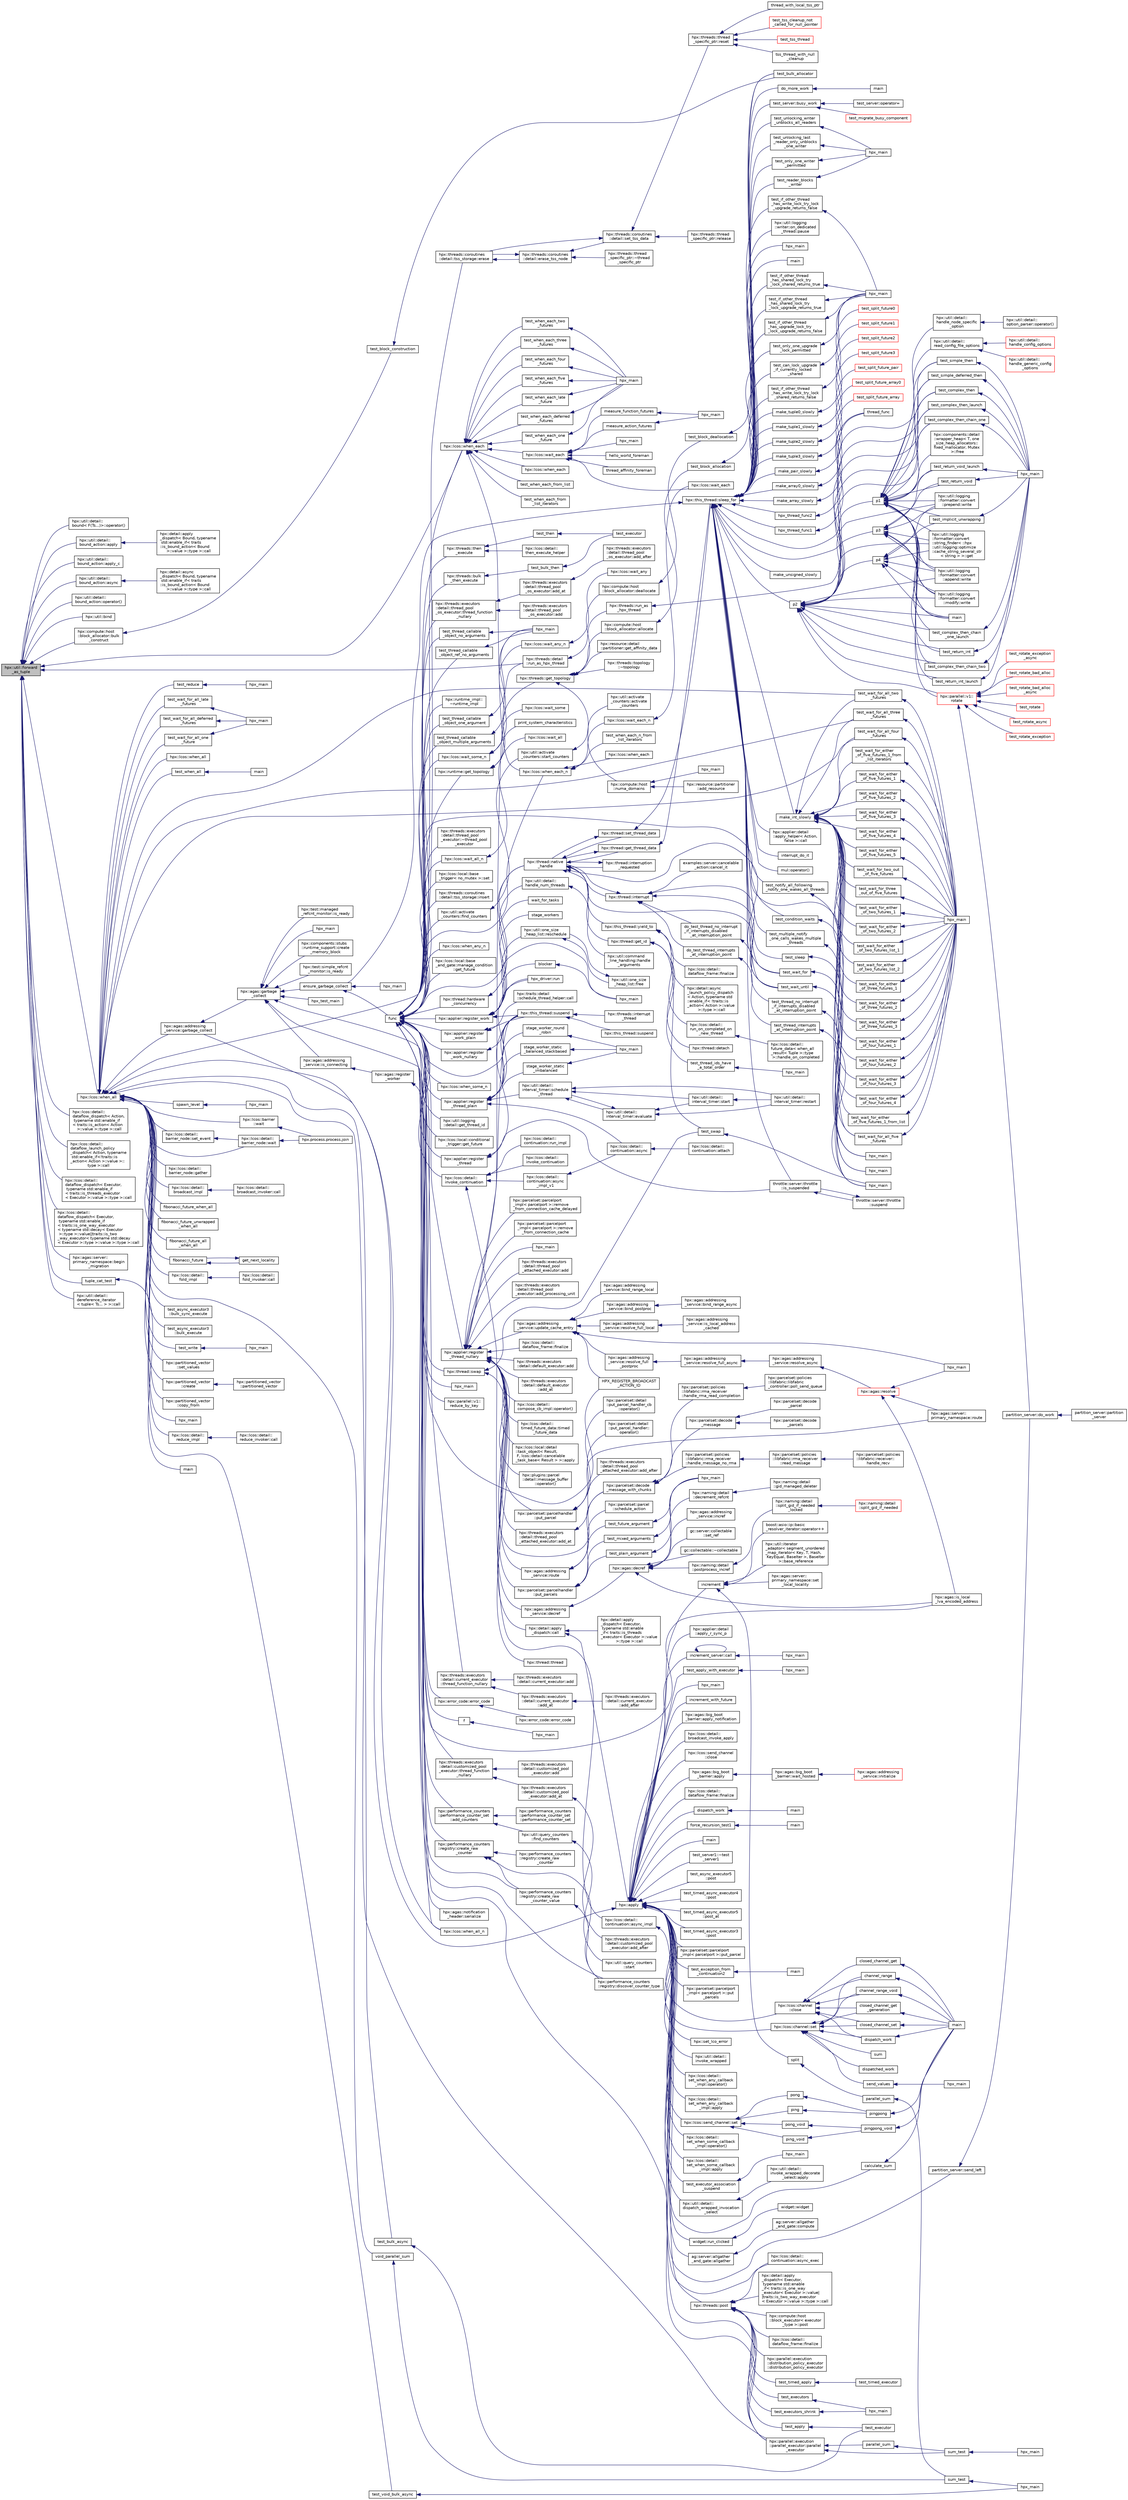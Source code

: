 digraph "hpx::util::forward_as_tuple"
{
  edge [fontname="Helvetica",fontsize="10",labelfontname="Helvetica",labelfontsize="10"];
  node [fontname="Helvetica",fontsize="10",shape=record];
  rankdir="LR";
  Node2944 [label="hpx::util::forward\l_as_tuple",height=0.2,width=0.4,color="black", fillcolor="grey75", style="filled", fontcolor="black"];
  Node2944 -> Node2945 [dir="back",color="midnightblue",fontsize="10",style="solid",fontname="Helvetica"];
  Node2945 [label="hpx::util::detail::\lbound\< F(Ts...)\>::operator()",height=0.2,width=0.4,color="black", fillcolor="white", style="filled",URL="$da/d08/classhpx_1_1util_1_1detail_1_1bound_3_01_f_07_ts_8_8_8_08_4.html#a172c0f9d79d4de7b82dae84c3b9d8aa9"];
  Node2944 -> Node2946 [dir="back",color="midnightblue",fontsize="10",style="solid",fontname="Helvetica"];
  Node2946 [label="hpx::util::detail::\lbound_action::apply",height=0.2,width=0.4,color="black", fillcolor="white", style="filled",URL="$d2/dd7/classhpx_1_1util_1_1detail_1_1bound__action.html#a09f3d4d5fab8d6a1da65d582f4b838c3"];
  Node2946 -> Node2947 [dir="back",color="midnightblue",fontsize="10",style="solid",fontname="Helvetica"];
  Node2947 [label="hpx::detail::apply\l_dispatch\< Bound, typename\l std::enable_if\< traits\l::is_bound_action\< Bound\l \>::value \>::type \>::call",height=0.2,width=0.4,color="black", fillcolor="white", style="filled",URL="$d3/db6/structhpx_1_1detail_1_1apply__dispatch_3_01_bound_00_01typename_01std_1_1enable__if_3_01traits_1cfdd1b4aeb75ce264d5b6b3120b2a012.html#a69ba1fb5ed1a71c0c1b5843df21a22fe"];
  Node2944 -> Node2948 [dir="back",color="midnightblue",fontsize="10",style="solid",fontname="Helvetica"];
  Node2948 [label="hpx::util::detail::\lbound_action::apply_c",height=0.2,width=0.4,color="black", fillcolor="white", style="filled",URL="$d2/dd7/classhpx_1_1util_1_1detail_1_1bound__action.html#a890bb34a59ebee163853adb28f6232b7"];
  Node2944 -> Node2949 [dir="back",color="midnightblue",fontsize="10",style="solid",fontname="Helvetica"];
  Node2949 [label="hpx::util::detail::\lbound_action::async",height=0.2,width=0.4,color="black", fillcolor="white", style="filled",URL="$d2/dd7/classhpx_1_1util_1_1detail_1_1bound__action.html#a6e4068350f1282907a27ad5fb6e3eef3"];
  Node2949 -> Node2950 [dir="back",color="midnightblue",fontsize="10",style="solid",fontname="Helvetica"];
  Node2950 [label="hpx::detail::async\l_dispatch\< Bound, typename\l std::enable_if\< traits\l::is_bound_action\< Bound\l \>::value \>::type \>::call",height=0.2,width=0.4,color="black", fillcolor="white", style="filled",URL="$dd/de0/structhpx_1_1detail_1_1async__dispatch_3_01_bound_00_01typename_01std_1_1enable__if_3_01traits_13ffd8880aabf84f9de9b988784b7d83d.html#a6acaf241d31bf3fd6ad9f466f3a27ca1"];
  Node2944 -> Node2951 [dir="back",color="midnightblue",fontsize="10",style="solid",fontname="Helvetica"];
  Node2951 [label="hpx::util::detail::\lbound_action::operator()",height=0.2,width=0.4,color="black", fillcolor="white", style="filled",URL="$d2/dd7/classhpx_1_1util_1_1detail_1_1bound__action.html#a8983574ccf27a5ee874798a5bb13dec9"];
  Node2944 -> Node2952 [dir="back",color="midnightblue",fontsize="10",style="solid",fontname="Helvetica"];
  Node2952 [label="hpx::util::bind",height=0.2,width=0.4,color="black", fillcolor="white", style="filled",URL="$df/dad/namespacehpx_1_1util.html#a1fda17f6c3b97e1acab55aec48f84372"];
  Node2944 -> Node2953 [dir="back",color="midnightblue",fontsize="10",style="solid",fontname="Helvetica"];
  Node2953 [label="hpx::compute::host\l::block_allocator::bulk\l_construct",height=0.2,width=0.4,color="black", fillcolor="white", style="filled",URL="$d2/de8/structhpx_1_1compute_1_1host_1_1block__allocator.html#af22eecbbc8ea06ffff3855dbf12fb612"];
  Node2953 -> Node2954 [dir="back",color="midnightblue",fontsize="10",style="solid",fontname="Helvetica"];
  Node2954 [label="test_block_construction",height=0.2,width=0.4,color="black", fillcolor="white", style="filled",URL="$dc/d4a/block__allocator_8cpp.html#a2925f1fe6a1a36584c3568c90a34f9fb"];
  Node2954 -> Node2955 [dir="back",color="midnightblue",fontsize="10",style="solid",fontname="Helvetica"];
  Node2955 [label="test_bulk_allocator",height=0.2,width=0.4,color="black", fillcolor="white", style="filled",URL="$dc/d4a/block__allocator_8cpp.html#aad021fb470ac159eac4609ba96066d4d"];
  Node2944 -> Node2956 [dir="back",color="midnightblue",fontsize="10",style="solid",fontname="Helvetica"];
  Node2956 [label="hpx::lcos::detail::\ldataflow_dispatch\< Action,\l typename std::enable_if\l\< traits::is_action\< Action\l \>::value \>::type \>::call",height=0.2,width=0.4,color="black", fillcolor="white", style="filled",URL="$d3/d39/structhpx_1_1lcos_1_1detail_1_1dataflow__dispatch_3_01_action_00_01typename_01std_1_1enable__if_bb4519c5dfd6f9cc73167dd8a509f805.html#a7d9b3a4a1b15a53983e4925cff7e0bb4"];
  Node2944 -> Node2957 [dir="back",color="midnightblue",fontsize="10",style="solid",fontname="Helvetica"];
  Node2957 [label="hpx::lcos::detail::\ldataflow_launch_policy\l_dispatch\< Action, typename\l std::enable_if\<!traits::is\l_action\< Action \>::value \>::\ltype \>::call",height=0.2,width=0.4,color="black", fillcolor="white", style="filled",URL="$d1/db3/structhpx_1_1lcos_1_1detail_1_1dataflow__launch__policy__dispatch_3_01_action_00_01typename_01stc09f27e9ecceb1e85b93f553ce349985.html#a5cfdb81b140b2894732bb6dd7a8d6e20"];
  Node2944 -> Node2958 [dir="back",color="midnightblue",fontsize="10",style="solid",fontname="Helvetica"];
  Node2958 [label="hpx::lcos::detail::\ldataflow_dispatch\< Executor,\l typename std::enable_if\l\< traits::is_threads_executor\l\< Executor \>::value \>::type \>::call",height=0.2,width=0.4,color="black", fillcolor="white", style="filled",URL="$d7/d06/structhpx_1_1lcos_1_1detail_1_1dataflow__dispatch_3_01_executor_00_01typename_01std_1_1enable__iee9995ab7b61cb78fdf9252dffa43e4e.html#a32599020697c34a171772a3179a21d97"];
  Node2944 -> Node2959 [dir="back",color="midnightblue",fontsize="10",style="solid",fontname="Helvetica"];
  Node2959 [label="hpx::lcos::detail::\ldataflow_dispatch\< Executor,\l typename std::enable_if\l\< traits::is_one_way_executor\l\< typename std::decay\< Executor\l \>::type \>::value\|\|traits::is_two\l_way_executor\< typename std::decay\l\< Executor \>::type \>::value \>::type \>::call",height=0.2,width=0.4,color="black", fillcolor="white", style="filled",URL="$d2/d35/structhpx_1_1lcos_1_1detail_1_1dataflow__dispatch_3_01_executor_00_01typename_01std_1_1enable__i4ede2f6bb47725ed993330d357ded537.html#aec3d7229042d8bec8af99742a36c44b6"];
  Node2944 -> Node2960 [dir="back",color="midnightblue",fontsize="10",style="solid",fontname="Helvetica"];
  Node2960 [label="hpx::agas::server::\lprimary_namespace::begin\l_migration",height=0.2,width=0.4,color="black", fillcolor="white", style="filled",URL="$d7/d3a/structhpx_1_1agas_1_1server_1_1primary__namespace.html#aca25c89f18a24d56fb9d230735ac8361"];
  Node2944 -> Node2961 [dir="back",color="midnightblue",fontsize="10",style="solid",fontname="Helvetica"];
  Node2961 [label="hpx::threads::detail\l::run_as_hpx_thread",height=0.2,width=0.4,color="black", fillcolor="white", style="filled",URL="$d2/dd1/namespacehpx_1_1threads_1_1detail.html#a85172e2f1993dc0ac59b9ae27cae2ef7"];
  Node2961 -> Node2962 [dir="back",color="midnightblue",fontsize="10",style="solid",fontname="Helvetica"];
  Node2962 [label="hpx::threads::run_as\l_hpx_thread",height=0.2,width=0.4,color="black", fillcolor="white", style="filled",URL="$d7/d28/namespacehpx_1_1threads.html#a1c655e5aae2bca8c3807003a97d23d46"];
  Node2962 -> Node2963 [dir="back",color="midnightblue",fontsize="10",style="solid",fontname="Helvetica"];
  Node2963 [label="thread_func",height=0.2,width=0.4,color="black", fillcolor="white", style="filled",URL="$d6/dad/init__globally_8cpp.html#ab5d95e2be7087fd86a4362fddccf42b3"];
  Node2944 -> Node2964 [dir="back",color="midnightblue",fontsize="10",style="solid",fontname="Helvetica"];
  Node2964 [label="tuple_cat_test",height=0.2,width=0.4,color="black", fillcolor="white", style="filled",URL="$d8/da8/tuple_8cpp.html#a9758d5957769e8fac1ea168078adcc06"];
  Node2964 -> Node2965 [dir="back",color="midnightblue",fontsize="10",style="solid",fontname="Helvetica"];
  Node2965 [label="main",height=0.2,width=0.4,color="black", fillcolor="white", style="filled",URL="$d8/da8/tuple_8cpp.html#a0ddf1224851353fc92bfbff6f499fa97"];
  Node2944 -> Node2966 [dir="back",color="midnightblue",fontsize="10",style="solid",fontname="Helvetica"];
  Node2966 [label="hpx::lcos::when_all",height=0.2,width=0.4,color="black", fillcolor="white", style="filled",URL="$d2/dc9/namespacehpx_1_1lcos.html#a1a6fb024d8690923fb185d5aee204d54"];
  Node2966 -> Node2967 [dir="back",color="midnightblue",fontsize="10",style="solid",fontname="Helvetica"];
  Node2967 [label="hpx::agas::addressing\l_service::garbage_collect",height=0.2,width=0.4,color="black", fillcolor="white", style="filled",URL="$db/d58/structhpx_1_1agas_1_1addressing__service.html#a87dcae0eacf6e62d5103ebf516d86f63"];
  Node2967 -> Node2968 [dir="back",color="midnightblue",fontsize="10",style="solid",fontname="Helvetica"];
  Node2968 [label="hpx::agas::garbage\l_collect",height=0.2,width=0.4,color="black", fillcolor="white", style="filled",URL="$dc/d54/namespacehpx_1_1agas.html#a951337adc4f9bd6df00a50737468e911"];
  Node2968 -> Node2969 [dir="back",color="midnightblue",fontsize="10",style="solid",fontname="Helvetica"];
  Node2969 [label="hpx::agas::addressing\l_service::is_connecting",height=0.2,width=0.4,color="black", fillcolor="white", style="filled",URL="$db/d58/structhpx_1_1agas_1_1addressing__service.html#a0155cfd6dbb903623ae403c6f53b86c3",tooltip="Returns whether this addressing_service is connecting to a running application. "];
  Node2969 -> Node2970 [dir="back",color="midnightblue",fontsize="10",style="solid",fontname="Helvetica"];
  Node2970 [label="hpx::agas::register\l_worker",height=0.2,width=0.4,color="black", fillcolor="white", style="filled",URL="$dc/d54/namespacehpx_1_1agas.html#a3c98dc053a97fca0f3f3b5719d9f8336"];
  Node2970 -> Node2971 [dir="back",color="midnightblue",fontsize="10",style="solid",fontname="Helvetica"];
  Node2971 [label="hpx::agas::notification\l_header::serialize",height=0.2,width=0.4,color="black", fillcolor="white", style="filled",URL="$de/dae/structhpx_1_1agas_1_1notification__header.html#aa028cf0e80baf9259523c340c4568634"];
  Node2968 -> Node2972 [dir="back",color="midnightblue",fontsize="10",style="solid",fontname="Helvetica"];
  Node2972 [label="hpx_test_main",height=0.2,width=0.4,color="black", fillcolor="white", style="filled",URL="$d6/d80/credit__exhaustion_8cpp.html#a9a1c75cfa4bc8637fb9e22dfdca0891a"];
  Node2968 -> Node2973 [dir="back",color="midnightblue",fontsize="10",style="solid",fontname="Helvetica"];
  Node2973 [label="ensure_garbage_collect",height=0.2,width=0.4,color="black", fillcolor="white", style="filled",URL="$d8/dfd/id__type__ref__counting__1032_8cpp.html#a5264b94bf7c262ac0e521fb290d476d5"];
  Node2973 -> Node2974 [dir="back",color="midnightblue",fontsize="10",style="solid",fontname="Helvetica"];
  Node2974 [label="func",height=0.2,width=0.4,color="black", fillcolor="white", style="filled",URL="$d8/dfd/id__type__ref__counting__1032_8cpp.html#ab811b86ea5107ffb3351fcaa29d2c652"];
  Node2974 -> Node2975 [dir="back",color="midnightblue",fontsize="10",style="solid",fontname="Helvetica"];
  Node2975 [label="hpx::util::activate\l_counters::find_counters",height=0.2,width=0.4,color="black", fillcolor="white", style="filled",URL="$d9/d0b/classhpx_1_1util_1_1activate__counters.html#a797f766dd5e2416f54a5a91b267bedd4"];
  Node2975 -> Node2976 [dir="back",color="midnightblue",fontsize="10",style="solid",fontname="Helvetica"];
  Node2976 [label="hpx::util::activate\l_counters::start_counters",height=0.2,width=0.4,color="black", fillcolor="white", style="filled",URL="$d9/d0b/classhpx_1_1util_1_1activate__counters.html#af2193bbb81054707baea1f8f19d63ddf"];
  Node2976 -> Node2977 [dir="back",color="midnightblue",fontsize="10",style="solid",fontname="Helvetica"];
  Node2977 [label="hpx::util::activate\l_counters::activate\l_counters",height=0.2,width=0.4,color="black", fillcolor="white", style="filled",URL="$d9/d0b/classhpx_1_1util_1_1activate__counters.html#a58030114fe706c120ec4d6d793da25d7"];
  Node2974 -> Node2978 [dir="back",color="midnightblue",fontsize="10",style="solid",fontname="Helvetica"];
  Node2978 [label="hpx::lcos::local::base\l_and_gate::manage_condition\l::get_future",height=0.2,width=0.4,color="black", fillcolor="white", style="filled",URL="$d2/d39/structhpx_1_1lcos_1_1local_1_1base__and__gate_1_1manage__condition.html#ac4f65bf84421c3d2e1e40e986d8d8e62"];
  Node2974 -> Node2979 [dir="back",color="midnightblue",fontsize="10",style="solid",fontname="Helvetica"];
  Node2979 [label="hpx::applier::register\l_thread_nullary",height=0.2,width=0.4,color="black", fillcolor="white", style="filled",URL="$d8/dcb/namespacehpx_1_1applier.html#a401cd1145927e58d74d1eb52aaccd936"];
  Node2979 -> Node2980 [dir="back",color="midnightblue",fontsize="10",style="solid",fontname="Helvetica"];
  Node2980 [label="hpx::agas::addressing\l_service::route",height=0.2,width=0.4,color="black", fillcolor="white", style="filled",URL="$db/d58/structhpx_1_1agas_1_1addressing__service.html#a7ba78aaaea353576c92e10899bbbb471",tooltip="Route the given parcel to the appropriate AGAS service instance. "];
  Node2980 -> Node2981 [dir="back",color="midnightblue",fontsize="10",style="solid",fontname="Helvetica"];
  Node2981 [label="hpx::parcelset::decode\l_message_with_chunks",height=0.2,width=0.4,color="black", fillcolor="white", style="filled",URL="$d4/d41/namespacehpx_1_1parcelset.html#abb7d99e0c8aaa983f0851d9c5d4e78bf"];
  Node2981 -> Node2982 [dir="back",color="midnightblue",fontsize="10",style="solid",fontname="Helvetica"];
  Node2982 [label="hpx::parcelset::decode\l_message",height=0.2,width=0.4,color="black", fillcolor="white", style="filled",URL="$d4/d41/namespacehpx_1_1parcelset.html#ab5f27461c52dbbfeab29fe8a37986faa"];
  Node2982 -> Node2983 [dir="back",color="midnightblue",fontsize="10",style="solid",fontname="Helvetica"];
  Node2983 [label="hpx::parcelset::decode\l_parcel",height=0.2,width=0.4,color="black", fillcolor="white", style="filled",URL="$d4/d41/namespacehpx_1_1parcelset.html#a0199ca3fa04e8fa08c9e6b9eec41ebb5"];
  Node2982 -> Node2984 [dir="back",color="midnightblue",fontsize="10",style="solid",fontname="Helvetica"];
  Node2984 [label="hpx::parcelset::decode\l_parcels",height=0.2,width=0.4,color="black", fillcolor="white", style="filled",URL="$d4/d41/namespacehpx_1_1parcelset.html#aa7b4acdaa73e95824f4406d316551b51"];
  Node2981 -> Node2985 [dir="back",color="midnightblue",fontsize="10",style="solid",fontname="Helvetica"];
  Node2985 [label="hpx::parcelset::policies\l::libfabric::rma_receiver\l::handle_message_no_rma",height=0.2,width=0.4,color="black", fillcolor="white", style="filled",URL="$d4/d56/structhpx_1_1parcelset_1_1policies_1_1libfabric_1_1rma__receiver.html#a9ee3082ad51ee63cf85049b8126580f0"];
  Node2985 -> Node2986 [dir="back",color="midnightblue",fontsize="10",style="solid",fontname="Helvetica"];
  Node2986 [label="hpx::parcelset::policies\l::libfabric::rma_receiver\l::read_message",height=0.2,width=0.4,color="black", fillcolor="white", style="filled",URL="$d4/d56/structhpx_1_1parcelset_1_1policies_1_1libfabric_1_1rma__receiver.html#a687e3e9569a57b6bd48220ecd7ef2394"];
  Node2986 -> Node2987 [dir="back",color="midnightblue",fontsize="10",style="solid",fontname="Helvetica"];
  Node2987 [label="hpx::parcelset::policies\l::libfabric::receiver::\lhandle_recv",height=0.2,width=0.4,color="black", fillcolor="white", style="filled",URL="$d9/df5/structhpx_1_1parcelset_1_1policies_1_1libfabric_1_1receiver.html#ae18eac5b1593bc79ba31cf828177d611"];
  Node2981 -> Node2988 [dir="back",color="midnightblue",fontsize="10",style="solid",fontname="Helvetica"];
  Node2988 [label="hpx::parcelset::policies\l::libfabric::rma_receiver\l::handle_rma_read_completion",height=0.2,width=0.4,color="black", fillcolor="white", style="filled",URL="$d4/d56/structhpx_1_1parcelset_1_1policies_1_1libfabric_1_1rma__receiver.html#a77182bc65fb4dd0fc0737d87bec05a72"];
  Node2988 -> Node2989 [dir="back",color="midnightblue",fontsize="10",style="solid",fontname="Helvetica"];
  Node2989 [label="hpx::parcelset::policies\l::libfabric::libfabric\l_controller::poll_send_queue",height=0.2,width=0.4,color="black", fillcolor="white", style="filled",URL="$db/d9f/classhpx_1_1parcelset_1_1policies_1_1libfabric_1_1libfabric__controller.html#afaa02e122be1ea6800a245af7b3a9cf8"];
  Node2980 -> Node2990 [dir="back",color="midnightblue",fontsize="10",style="solid",fontname="Helvetica"];
  Node2990 [label="hpx::parcelset::parcel\l::schedule_action",height=0.2,width=0.4,color="black", fillcolor="white", style="filled",URL="$d7/d11/classhpx_1_1parcelset_1_1parcel.html#a48b0c65d702bd4b1c4234de252246eb5"];
  Node2979 -> Node2991 [dir="back",color="midnightblue",fontsize="10",style="solid",fontname="Helvetica"];
  Node2991 [label="hpx::agas::addressing\l_service::decref",height=0.2,width=0.4,color="black", fillcolor="white", style="filled",URL="$db/d58/structhpx_1_1agas_1_1addressing__service.html#a0f18342491c8f0398bc0747a0634658b",tooltip="Decrement the global reference count for the given id. "];
  Node2991 -> Node2992 [dir="back",color="midnightblue",fontsize="10",style="solid",fontname="Helvetica"];
  Node2992 [label="hpx::agas::decref",height=0.2,width=0.4,color="black", fillcolor="white", style="filled",URL="$dc/d54/namespacehpx_1_1agas.html#a08f10ad4320050773ecaf08b7ad1ad3e"];
  Node2992 -> Node2993 [dir="back",color="midnightblue",fontsize="10",style="solid",fontname="Helvetica"];
  Node2993 [label="hpx::agas::addressing\l_service::incref",height=0.2,width=0.4,color="black", fillcolor="white", style="filled",URL="$db/d58/structhpx_1_1agas_1_1addressing__service.html#a77add8ef493b3ff577876bbbde8b2ead"];
  Node2992 -> Node2994 [dir="back",color="midnightblue",fontsize="10",style="solid",fontname="Helvetica"];
  Node2994 [label="hpx::agas::is_local\l_lva_encoded_address",height=0.2,width=0.4,color="black", fillcolor="white", style="filled",URL="$dc/d54/namespacehpx_1_1agas.html#abb5e5584ed3b536ace8e3f58415e24c2"];
  Node2992 -> Node2995 [dir="back",color="midnightblue",fontsize="10",style="solid",fontname="Helvetica"];
  Node2995 [label="gc::server::collectable\l::set_ref",height=0.2,width=0.4,color="black", fillcolor="white", style="filled",URL="$da/d76/structgc_1_1server_1_1collectable.html#a8e123e39f5a85da593dc15b5f872748d"];
  Node2992 -> Node2996 [dir="back",color="midnightblue",fontsize="10",style="solid",fontname="Helvetica"];
  Node2996 [label="gc::collectable::~collectable",height=0.2,width=0.4,color="black", fillcolor="white", style="filled",URL="$da/d23/structgc_1_1collectable.html#aa3ac1547c0889e84cc088090dafcad1e"];
  Node2992 -> Node2997 [dir="back",color="midnightblue",fontsize="10",style="solid",fontname="Helvetica"];
  Node2997 [label="hpx::naming::detail\l::decrement_refcnt",height=0.2,width=0.4,color="black", fillcolor="white", style="filled",URL="$d5/d18/namespacehpx_1_1naming_1_1detail.html#a63ddb380473bdb8a186686ffe718b6e2"];
  Node2997 -> Node2998 [dir="back",color="midnightblue",fontsize="10",style="solid",fontname="Helvetica"];
  Node2998 [label="hpx::naming::detail\l::gid_managed_deleter",height=0.2,width=0.4,color="black", fillcolor="white", style="filled",URL="$d5/d18/namespacehpx_1_1naming_1_1detail.html#a4a5ba88a0340322e30f2d7b160a4568f"];
  Node2992 -> Node2999 [dir="back",color="midnightblue",fontsize="10",style="solid",fontname="Helvetica"];
  Node2999 [label="hpx::naming::detail\l::postprocess_incref",height=0.2,width=0.4,color="black", fillcolor="white", style="filled",URL="$d5/d18/namespacehpx_1_1naming_1_1detail.html#a9d2708b2b1a4087d64195137b077ef1d"];
  Node2999 -> Node3000 [dir="back",color="midnightblue",fontsize="10",style="solid",fontname="Helvetica"];
  Node3000 [label="hpx::naming::detail\l::split_gid_if_needed\l_locked",height=0.2,width=0.4,color="black", fillcolor="white", style="filled",URL="$d5/d18/namespacehpx_1_1naming_1_1detail.html#a8a41d874bb719f702a76d483293d9d56"];
  Node3000 -> Node3001 [dir="back",color="midnightblue",fontsize="10",style="solid",fontname="Helvetica"];
  Node3001 [label="hpx::naming::detail\l::split_gid_if_needed",height=0.2,width=0.4,color="red", fillcolor="white", style="filled",URL="$d5/d18/namespacehpx_1_1naming_1_1detail.html#a106949fcb9087fb6bdca67d048d6568f"];
  Node2979 -> Node3020 [dir="back",color="midnightblue",fontsize="10",style="solid",fontname="Helvetica"];
  Node3020 [label="hpx::agas::addressing\l_service::update_cache_entry",height=0.2,width=0.4,color="black", fillcolor="white", style="filled",URL="$db/d58/structhpx_1_1agas_1_1addressing__service.html#ab49f7530592fc5c804c94720b8ffd61d"];
  Node3020 -> Node3021 [dir="back",color="midnightblue",fontsize="10",style="solid",fontname="Helvetica"];
  Node3021 [label="hpx::agas::addressing\l_service::bind_range_local",height=0.2,width=0.4,color="black", fillcolor="white", style="filled",URL="$db/d58/structhpx_1_1agas_1_1addressing__service.html#ab1d0ff454f580a5082a9b5d25b4f06fd",tooltip="Bind unique range of global ids to given base address. "];
  Node3020 -> Node3022 [dir="back",color="midnightblue",fontsize="10",style="solid",fontname="Helvetica"];
  Node3022 [label="hpx::agas::addressing\l_service::bind_postproc",height=0.2,width=0.4,color="black", fillcolor="white", style="filled",URL="$db/d58/structhpx_1_1agas_1_1addressing__service.html#ae6f42662e19483b27cbf2e2779104b6c"];
  Node3022 -> Node3023 [dir="back",color="midnightblue",fontsize="10",style="solid",fontname="Helvetica"];
  Node3023 [label="hpx::agas::addressing\l_service::bind_range_async",height=0.2,width=0.4,color="black", fillcolor="white", style="filled",URL="$db/d58/structhpx_1_1agas_1_1addressing__service.html#ad125f48a33347da6ab20c84f57822af7"];
  Node3020 -> Node3024 [dir="back",color="midnightblue",fontsize="10",style="solid",fontname="Helvetica"];
  Node3024 [label="hpx::agas::addressing\l_service::resolve_full_local",height=0.2,width=0.4,color="black", fillcolor="white", style="filled",URL="$db/d58/structhpx_1_1agas_1_1addressing__service.html#af089b92023be321f1e101f8666f79d56"];
  Node3024 -> Node3025 [dir="back",color="midnightblue",fontsize="10",style="solid",fontname="Helvetica"];
  Node3025 [label="hpx::agas::addressing\l_service::is_local_address\l_cached",height=0.2,width=0.4,color="black", fillcolor="white", style="filled",URL="$db/d58/structhpx_1_1agas_1_1addressing__service.html#ac22315a71f47927a730953d44c01e119"];
  Node3020 -> Node3026 [dir="back",color="midnightblue",fontsize="10",style="solid",fontname="Helvetica"];
  Node3026 [label="hpx::agas::addressing\l_service::resolve_full\l_postproc",height=0.2,width=0.4,color="black", fillcolor="white", style="filled",URL="$db/d58/structhpx_1_1agas_1_1addressing__service.html#a9adf9683a9e200a15224e7c04f8d6339"];
  Node3026 -> Node3027 [dir="back",color="midnightblue",fontsize="10",style="solid",fontname="Helvetica"];
  Node3027 [label="hpx::agas::addressing\l_service::resolve_full_async",height=0.2,width=0.4,color="black", fillcolor="white", style="filled",URL="$db/d58/structhpx_1_1agas_1_1addressing__service.html#af678e6288e0f302b9c96b813a8e660ef"];
  Node3027 -> Node3028 [dir="back",color="midnightblue",fontsize="10",style="solid",fontname="Helvetica"];
  Node3028 [label="hpx::agas::addressing\l_service::resolve_async",height=0.2,width=0.4,color="black", fillcolor="white", style="filled",URL="$db/d58/structhpx_1_1agas_1_1addressing__service.html#a3344990e7d5c255f51bf89a8fb2828eb"];
  Node3028 -> Node3029 [dir="back",color="midnightblue",fontsize="10",style="solid",fontname="Helvetica"];
  Node3029 [label="hpx::agas::resolve",height=0.2,width=0.4,color="red", fillcolor="white", style="filled",URL="$dc/d54/namespacehpx_1_1agas.html#aa3252ce39fbc229439bb0d85875b01fb"];
  Node3029 -> Node2994 [dir="back",color="midnightblue",fontsize="10",style="solid",fontname="Helvetica"];
  Node3029 -> Node3085 [dir="back",color="midnightblue",fontsize="10",style="solid",fontname="Helvetica"];
  Node3085 [label="hpx_main",height=0.2,width=0.4,color="black", fillcolor="white", style="filled",URL="$d1/d4f/local__address__rebind_8cpp.html#aaf67a3863f19ff7033e239ebb1204fb7"];
  Node3029 -> Node3081 [dir="back",color="midnightblue",fontsize="10",style="solid",fontname="Helvetica"];
  Node3081 [label="hpx::agas::server::\lprimary_namespace::route",height=0.2,width=0.4,color="black", fillcolor="white", style="filled",URL="$d7/d3a/structhpx_1_1agas_1_1server_1_1primary__namespace.html#a9037a1baa55fb13097a541bc365f2d0b"];
  Node3020 -> Node3085 [dir="back",color="midnightblue",fontsize="10",style="solid",fontname="Helvetica"];
  Node3020 -> Node3089 [dir="back",color="midnightblue",fontsize="10",style="solid",fontname="Helvetica"];
  Node3089 [label="HPX_REGISTER_BROADCAST\l_ACTION_ID",height=0.2,width=0.4,color="black", fillcolor="white", style="filled",URL="$de/d5c/runtime__support__server_8cpp.html#a2c7fd60adfab122ae67b173ad73fc706"];
  Node2979 -> Node3090 [dir="back",color="midnightblue",fontsize="10",style="solid",fontname="Helvetica"];
  Node3090 [label="hpx::detail::apply\l_dispatch::call",height=0.2,width=0.4,color="black", fillcolor="white", style="filled",URL="$db/de8/structhpx_1_1detail_1_1apply__dispatch.html#a0755fab16d281e74bcff0f8045be9459"];
  Node3090 -> Node3091 [dir="back",color="midnightblue",fontsize="10",style="solid",fontname="Helvetica"];
  Node3091 [label="hpx::detail::apply\l_dispatch\< Executor,\l typename std::enable\l_if\< traits::is_threads\l_executor\< Executor \>::value\l \>::type \>::call",height=0.2,width=0.4,color="black", fillcolor="white", style="filled",URL="$d2/d36/structhpx_1_1detail_1_1apply__dispatch_3_01_executor_00_01typename_01std_1_1enable__if_3_01traitace0e78b4eed46f7469a5d3012e80024.html#a3cf0ca78ec85af06d8c729e4bd1b8ab4"];
  Node3090 -> Node3092 [dir="back",color="midnightblue",fontsize="10",style="solid",fontname="Helvetica"];
  Node3092 [label="hpx::apply",height=0.2,width=0.4,color="black", fillcolor="white", style="filled",URL="$d8/d83/namespacehpx.html#aa87762f0db0731d385f3fdfdb25d59fc"];
  Node3092 -> Node2967 [dir="back",color="midnightblue",fontsize="10",style="solid",fontname="Helvetica"];
  Node3092 -> Node3093 [dir="back",color="midnightblue",fontsize="10",style="solid",fontname="Helvetica"];
  Node3093 [label="ag::server::allgather\l_and_gate::allgather",height=0.2,width=0.4,color="black", fillcolor="white", style="filled",URL="$d6/dd2/classag_1_1server_1_1allgather__and__gate.html#a494418627abfc7012f2297a8bea635db"];
  Node3093 -> Node3094 [dir="back",color="midnightblue",fontsize="10",style="solid",fontname="Helvetica"];
  Node3094 [label="ag::server::allgather\l_and_gate::compute",height=0.2,width=0.4,color="black", fillcolor="white", style="filled",URL="$d6/dd2/classag_1_1server_1_1allgather__and__gate.html#a07982151b8c2fa12d2a89152e9896b12"];
  Node3092 -> Node3008 [dir="back",color="midnightblue",fontsize="10",style="solid",fontname="Helvetica"];
  Node3008 [label="hpx::applier::detail\l::apply_r_sync_p",height=0.2,width=0.4,color="black", fillcolor="white", style="filled",URL="$d1/d2a/namespacehpx_1_1applier_1_1detail.html#ab69485311adeb590afa621a4b4be595d"];
  Node3092 -> Node3095 [dir="back",color="midnightblue",fontsize="10",style="solid",fontname="Helvetica"];
  Node3095 [label="increment",height=0.2,width=0.4,color="black", fillcolor="white", style="filled",URL="$d5/dd3/apply__colocated_8cpp.html#a0587c889321a8e9c6f8b53102c281391"];
  Node3095 -> Node3096 [dir="back",color="midnightblue",fontsize="10",style="solid",fontname="Helvetica"];
  Node3096 [label="boost::asio::ip::basic\l_resolver_iterator::operator++",height=0.2,width=0.4,color="black", fillcolor="white", style="filled",URL="$d5/d86/classboost_1_1asio_1_1ip_1_1basic__resolver__iterator.html#a8d474163b0efb25f329b99e16422ca09",tooltip="Increment operator (prefix). "];
  Node3095 -> Node3097 [dir="back",color="midnightblue",fontsize="10",style="solid",fontname="Helvetica"];
  Node3097 [label="split",height=0.2,width=0.4,color="black", fillcolor="white", style="filled",URL="$d9/dca/created__executor_8cpp.html#a93788ea6faf31003f71a7ef49dbb0ec3"];
  Node3097 -> Node3098 [dir="back",color="midnightblue",fontsize="10",style="solid",fontname="Helvetica"];
  Node3098 [label="parallel_sum",height=0.2,width=0.4,color="black", fillcolor="white", style="filled",URL="$d9/dca/created__executor_8cpp.html#a80274c30da23d7824ffc381645cbcfeb"];
  Node3098 -> Node3099 [dir="back",color="midnightblue",fontsize="10",style="solid",fontname="Helvetica"];
  Node3099 [label="sum_test",height=0.2,width=0.4,color="black", fillcolor="white", style="filled",URL="$d9/dca/created__executor_8cpp.html#a00698497aebbb08ccb1fafc32f2e52a2"];
  Node3099 -> Node3100 [dir="back",color="midnightblue",fontsize="10",style="solid",fontname="Helvetica"];
  Node3100 [label="hpx_main",height=0.2,width=0.4,color="black", fillcolor="white", style="filled",URL="$d9/dca/created__executor_8cpp.html#a4ca51ec94fa82421fc621b58eef7b01c"];
  Node3095 -> Node3101 [dir="back",color="midnightblue",fontsize="10",style="solid",fontname="Helvetica"];
  Node3101 [label="hpx::util::iterator\l_adaptor\< segment_unordered\l_map_iterator\< Key, T, Hash,\l KeyEqual, BaseIter \>, BaseIter\l \>::base_reference",height=0.2,width=0.4,color="black", fillcolor="white", style="filled",URL="$dd/d31/classhpx_1_1util_1_1iterator__adaptor.html#a94fc51756ea35a5e0b1523c242b7fb3c"];
  Node3095 -> Node3102 [dir="back",color="midnightblue",fontsize="10",style="solid",fontname="Helvetica"];
  Node3102 [label="hpx::agas::server::\lprimary_namespace::set\l_local_locality",height=0.2,width=0.4,color="black", fillcolor="white", style="filled",URL="$d7/d3a/structhpx_1_1agas_1_1server_1_1primary__namespace.html#a52d12a1efbe05190fd6592ba971192b6"];
  Node3092 -> Node3103 [dir="back",color="midnightblue",fontsize="10",style="solid",fontname="Helvetica"];
  Node3103 [label="increment_server::call",height=0.2,width=0.4,color="black", fillcolor="white", style="filled",URL="$da/dc6/structincrement__server.html#aeea4aad953d6e2117a1359352013e64e"];
  Node3103 -> Node3103 [dir="back",color="midnightblue",fontsize="10",style="solid",fontname="Helvetica"];
  Node3103 -> Node3104 [dir="back",color="midnightblue",fontsize="10",style="solid",fontname="Helvetica"];
  Node3104 [label="hpx_main",height=0.2,width=0.4,color="black", fillcolor="white", style="filled",URL="$d9/d40/apply__remote_8cpp.html#aefd26dd818037509b2241068d57e3e1d"];
  Node3092 -> Node3105 [dir="back",color="midnightblue",fontsize="10",style="solid",fontname="Helvetica"];
  Node3105 [label="hpx_main",height=0.2,width=0.4,color="black", fillcolor="white", style="filled",URL="$d5/dd3/apply__colocated_8cpp.html#aefd26dd818037509b2241068d57e3e1d"];
  Node3092 -> Node3106 [dir="back",color="midnightblue",fontsize="10",style="solid",fontname="Helvetica"];
  Node3106 [label="test_apply_with_executor",height=0.2,width=0.4,color="black", fillcolor="white", style="filled",URL="$db/d84/apply__local__executor_8cpp.html#a0c4dc7ef929c2f7eee27a3adcf3e4187"];
  Node3106 -> Node3107 [dir="back",color="midnightblue",fontsize="10",style="solid",fontname="Helvetica"];
  Node3107 [label="hpx_main",height=0.2,width=0.4,color="black", fillcolor="white", style="filled",URL="$db/d84/apply__local__executor_8cpp.html#aefd26dd818037509b2241068d57e3e1d"];
  Node3092 -> Node3108 [dir="back",color="midnightblue",fontsize="10",style="solid",fontname="Helvetica"];
  Node3108 [label="increment_with_future",height=0.2,width=0.4,color="black", fillcolor="white", style="filled",URL="$d9/d40/apply__remote_8cpp.html#a76fb7bfea99241362aae111872c50a48"];
  Node3092 -> Node3109 [dir="back",color="midnightblue",fontsize="10",style="solid",fontname="Helvetica"];
  Node3109 [label="hpx::agas::big_boot\l_barrier::apply_notification",height=0.2,width=0.4,color="black", fillcolor="white", style="filled",URL="$d8/db6/structhpx_1_1agas_1_1big__boot__barrier.html#afb910ba0c616d6b6ce4973ea19f70af6"];
  Node3092 -> Node3110 [dir="back",color="midnightblue",fontsize="10",style="solid",fontname="Helvetica"];
  Node3110 [label="hpx::agas::big_boot\l_barrier::apply",height=0.2,width=0.4,color="black", fillcolor="white", style="filled",URL="$d8/db6/structhpx_1_1agas_1_1big__boot__barrier.html#a1a3c5320dbd8eeea60427d535e189d3c"];
  Node3110 -> Node3111 [dir="back",color="midnightblue",fontsize="10",style="solid",fontname="Helvetica"];
  Node3111 [label="hpx::agas::big_boot\l_barrier::wait_hosted",height=0.2,width=0.4,color="black", fillcolor="white", style="filled",URL="$d8/db6/structhpx_1_1agas_1_1big__boot__barrier.html#af83d97cabe46bfd67841283fece1cb24"];
  Node3111 -> Node3112 [dir="back",color="midnightblue",fontsize="10",style="solid",fontname="Helvetica"];
  Node3112 [label="hpx::agas::addressing\l_service::initialize",height=0.2,width=0.4,color="red", fillcolor="white", style="filled",URL="$db/d58/structhpx_1_1agas_1_1addressing__service.html#afb80dcf683086f9ec1237c81129017d8"];
  Node3092 -> Node3114 [dir="back",color="midnightblue",fontsize="10",style="solid",fontname="Helvetica"];
  Node3114 [label="hpx::lcos::detail::\lbroadcast_invoke_apply",height=0.2,width=0.4,color="black", fillcolor="white", style="filled",URL="$d4/d6c/namespacehpx_1_1lcos_1_1detail.html#a56bb7b79ae292db2fe16834c34e69b5d"];
  Node3092 -> Node3115 [dir="back",color="midnightblue",fontsize="10",style="solid",fontname="Helvetica"];
  Node3115 [label="calculate_sum",height=0.2,width=0.4,color="black", fillcolor="white", style="filled",URL="$dd/d5f/channel_8cpp.html#a5ad6c2cb35b94e91d3eae31817c35201"];
  Node3115 -> Node3116 [dir="back",color="midnightblue",fontsize="10",style="solid",fontname="Helvetica"];
  Node3116 [label="main",height=0.2,width=0.4,color="black", fillcolor="white", style="filled",URL="$dd/d5f/channel_8cpp.html#a0ddf1224851353fc92bfbff6f499fa97"];
  Node3092 -> Node3117 [dir="back",color="midnightblue",fontsize="10",style="solid",fontname="Helvetica"];
  Node3117 [label="hpx::lcos::channel::set",height=0.2,width=0.4,color="black", fillcolor="white", style="filled",URL="$db/d40/classhpx_1_1lcos_1_1channel.html#a55b035fb8c7cac0b6f187884f04f8b6a"];
  Node3117 -> Node3118 [dir="back",color="midnightblue",fontsize="10",style="solid",fontname="Helvetica"];
  Node3118 [label="sum",height=0.2,width=0.4,color="black", fillcolor="white", style="filled",URL="$dd/d5f/channel_8cpp.html#a5eb4df851d38dc3016b73d78ec254dfd"];
  Node3117 -> Node3119 [dir="back",color="midnightblue",fontsize="10",style="solid",fontname="Helvetica"];
  Node3119 [label="dispatched_work",height=0.2,width=0.4,color="black", fillcolor="white", style="filled",URL="$dd/d5f/channel_8cpp.html#aa17ab86bf3ca4964c8b4a7d9df1b3b2c"];
  Node3117 -> Node3120 [dir="back",color="midnightblue",fontsize="10",style="solid",fontname="Helvetica"];
  Node3120 [label="dispatch_work",height=0.2,width=0.4,color="black", fillcolor="white", style="filled",URL="$dd/d5f/channel_8cpp.html#a3d606b83e4ff5fddcaf60e1e4724c219"];
  Node3120 -> Node3116 [dir="back",color="midnightblue",fontsize="10",style="solid",fontname="Helvetica"];
  Node3117 -> Node3121 [dir="back",color="midnightblue",fontsize="10",style="solid",fontname="Helvetica"];
  Node3121 [label="channel_range",height=0.2,width=0.4,color="black", fillcolor="white", style="filled",URL="$dd/d5f/channel_8cpp.html#a38b0840217b66b16fd29fa66bb69bb1e"];
  Node3121 -> Node3116 [dir="back",color="midnightblue",fontsize="10",style="solid",fontname="Helvetica"];
  Node3117 -> Node3122 [dir="back",color="midnightblue",fontsize="10",style="solid",fontname="Helvetica"];
  Node3122 [label="channel_range_void",height=0.2,width=0.4,color="black", fillcolor="white", style="filled",URL="$dd/d5f/channel_8cpp.html#a3cf409af54af985dbcbcfd63382bad85"];
  Node3122 -> Node3116 [dir="back",color="midnightblue",fontsize="10",style="solid",fontname="Helvetica"];
  Node3117 -> Node3123 [dir="back",color="midnightblue",fontsize="10",style="solid",fontname="Helvetica"];
  Node3123 [label="closed_channel_get\l_generation",height=0.2,width=0.4,color="black", fillcolor="white", style="filled",URL="$dd/d5f/channel_8cpp.html#a615cc57b47b12d65521e307be7560ca1"];
  Node3123 -> Node3116 [dir="back",color="midnightblue",fontsize="10",style="solid",fontname="Helvetica"];
  Node3117 -> Node3124 [dir="back",color="midnightblue",fontsize="10",style="solid",fontname="Helvetica"];
  Node3124 [label="closed_channel_set",height=0.2,width=0.4,color="black", fillcolor="white", style="filled",URL="$dd/d5f/channel_8cpp.html#abba54cc420f5b1095c9cb6cf183749c0"];
  Node3124 -> Node3116 [dir="back",color="midnightblue",fontsize="10",style="solid",fontname="Helvetica"];
  Node3117 -> Node3125 [dir="back",color="midnightblue",fontsize="10",style="solid",fontname="Helvetica"];
  Node3125 [label="send_values",height=0.2,width=0.4,color="black", fillcolor="white", style="filled",URL="$d4/d98/channel__register__as__2722_8cpp.html#ab97c284e1eb1e5056b59dbcf0a1e24fc"];
  Node3125 -> Node3126 [dir="back",color="midnightblue",fontsize="10",style="solid",fontname="Helvetica"];
  Node3126 [label="hpx_main",height=0.2,width=0.4,color="black", fillcolor="white", style="filled",URL="$d4/d98/channel__register__as__2722_8cpp.html#afc586e4a5ccf6171e4b99b32e548416e"];
  Node3092 -> Node3127 [dir="back",color="midnightblue",fontsize="10",style="solid",fontname="Helvetica"];
  Node3127 [label="hpx::lcos::channel\l::close",height=0.2,width=0.4,color="black", fillcolor="white", style="filled",URL="$db/d40/classhpx_1_1lcos_1_1channel.html#a8f81ba812c55c241fd9a8b26f3869b63"];
  Node3127 -> Node3120 [dir="back",color="midnightblue",fontsize="10",style="solid",fontname="Helvetica"];
  Node3127 -> Node3121 [dir="back",color="midnightblue",fontsize="10",style="solid",fontname="Helvetica"];
  Node3127 -> Node3122 [dir="back",color="midnightblue",fontsize="10",style="solid",fontname="Helvetica"];
  Node3127 -> Node3128 [dir="back",color="midnightblue",fontsize="10",style="solid",fontname="Helvetica"];
  Node3128 [label="closed_channel_get",height=0.2,width=0.4,color="black", fillcolor="white", style="filled",URL="$dd/d5f/channel_8cpp.html#a613769bacba4c3e39fac846a58393bff"];
  Node3128 -> Node3116 [dir="back",color="midnightblue",fontsize="10",style="solid",fontname="Helvetica"];
  Node3127 -> Node3123 [dir="back",color="midnightblue",fontsize="10",style="solid",fontname="Helvetica"];
  Node3127 -> Node3124 [dir="back",color="midnightblue",fontsize="10",style="solid",fontname="Helvetica"];
  Node3092 -> Node3129 [dir="back",color="midnightblue",fontsize="10",style="solid",fontname="Helvetica"];
  Node3129 [label="hpx::lcos::send_channel::set",height=0.2,width=0.4,color="black", fillcolor="white", style="filled",URL="$d3/db6/classhpx_1_1lcos_1_1send__channel.html#a2bb7459744739f74593d6a939da8c687"];
  Node3129 -> Node3130 [dir="back",color="midnightblue",fontsize="10",style="solid",fontname="Helvetica"];
  Node3130 [label="ping",height=0.2,width=0.4,color="black", fillcolor="white", style="filled",URL="$dd/d5f/channel_8cpp.html#a31952c316bede27c4018c8419164bd29"];
  Node3130 -> Node3131 [dir="back",color="midnightblue",fontsize="10",style="solid",fontname="Helvetica"];
  Node3131 [label="pingpong",height=0.2,width=0.4,color="black", fillcolor="white", style="filled",URL="$dd/d5f/channel_8cpp.html#a98455318a14c684f23b1b988094d0dd6"];
  Node3131 -> Node3116 [dir="back",color="midnightblue",fontsize="10",style="solid",fontname="Helvetica"];
  Node3129 -> Node3132 [dir="back",color="midnightblue",fontsize="10",style="solid",fontname="Helvetica"];
  Node3132 [label="pong",height=0.2,width=0.4,color="black", fillcolor="white", style="filled",URL="$dd/d5f/channel_8cpp.html#a3a0a327792f8c51a715f824c2bd3984e"];
  Node3132 -> Node3131 [dir="back",color="midnightblue",fontsize="10",style="solid",fontname="Helvetica"];
  Node3129 -> Node3133 [dir="back",color="midnightblue",fontsize="10",style="solid",fontname="Helvetica"];
  Node3133 [label="ping_void",height=0.2,width=0.4,color="black", fillcolor="white", style="filled",URL="$dd/d5f/channel_8cpp.html#af5d09b5e4022b8488fda050c31ff36f3"];
  Node3133 -> Node3134 [dir="back",color="midnightblue",fontsize="10",style="solid",fontname="Helvetica"];
  Node3134 [label="pingpong_void",height=0.2,width=0.4,color="black", fillcolor="white", style="filled",URL="$dd/d5f/channel_8cpp.html#a659049f1fa01e349ee95b1e08189a24a"];
  Node3134 -> Node3116 [dir="back",color="midnightblue",fontsize="10",style="solid",fontname="Helvetica"];
  Node3129 -> Node3135 [dir="back",color="midnightblue",fontsize="10",style="solid",fontname="Helvetica"];
  Node3135 [label="pong_void",height=0.2,width=0.4,color="black", fillcolor="white", style="filled",URL="$dd/d5f/channel_8cpp.html#ad5eceda9b5f308a2772eb6ad9d659249"];
  Node3135 -> Node3134 [dir="back",color="midnightblue",fontsize="10",style="solid",fontname="Helvetica"];
  Node3092 -> Node3136 [dir="back",color="midnightblue",fontsize="10",style="solid",fontname="Helvetica"];
  Node3136 [label="hpx::lcos::send_channel\l::close",height=0.2,width=0.4,color="black", fillcolor="white", style="filled",URL="$d3/db6/classhpx_1_1lcos_1_1send__channel.html#a96032dd09ae2067a5eb7671344e4424e"];
  Node3092 -> Node3137 [dir="back",color="midnightblue",fontsize="10",style="solid",fontname="Helvetica"];
  Node3137 [label="dispatch_work",height=0.2,width=0.4,color="black", fillcolor="white", style="filled",URL="$d6/d3e/channel__local_8cpp.html#a688b96fcb334cb9bfa783fe7a2e4528d"];
  Node3137 -> Node3138 [dir="back",color="midnightblue",fontsize="10",style="solid",fontname="Helvetica"];
  Node3138 [label="main",height=0.2,width=0.4,color="black", fillcolor="white", style="filled",URL="$d6/d3e/channel__local_8cpp.html#a0ddf1224851353fc92bfbff6f499fa97"];
  Node3092 -> Node3139 [dir="back",color="midnightblue",fontsize="10",style="solid",fontname="Helvetica"];
  Node3139 [label="hpx::lcos::detail::\ldataflow_frame::finalize",height=0.2,width=0.4,color="black", fillcolor="white", style="filled",URL="$db/df7/structhpx_1_1lcos_1_1detail_1_1dataflow__frame.html#a5dcf8f6adb26cb6a1ab7c7a3049646ea"];
  Node3092 -> Node3140 [dir="back",color="midnightblue",fontsize="10",style="solid",fontname="Helvetica"];
  Node3140 [label="force_recursion_test1",height=0.2,width=0.4,color="black", fillcolor="white", style="filled",URL="$d0/d1f/dataflow__recursion__1613_8cpp.html#a8399a40f998e5bbdb789bbc54a1527c9"];
  Node3140 -> Node3141 [dir="back",color="midnightblue",fontsize="10",style="solid",fontname="Helvetica"];
  Node3141 [label="main",height=0.2,width=0.4,color="black", fillcolor="white", style="filled",URL="$d0/d1f/dataflow__recursion__1613_8cpp.html#ae66f6b31b5ad750f1fe042a706a4e3d4"];
  Node3092 -> Node3142 [dir="back",color="midnightblue",fontsize="10",style="solid",fontname="Helvetica"];
  Node3142 [label="test_exception_from\l_continuation2",height=0.2,width=0.4,color="black", fillcolor="white", style="filled",URL="$db/d28/exception__from__continuation__1613_8cpp.html#a098ea6a603da58450d5dde680762f0a7"];
  Node3142 -> Node3143 [dir="back",color="midnightblue",fontsize="10",style="solid",fontname="Helvetica"];
  Node3143 [label="main",height=0.2,width=0.4,color="black", fillcolor="white", style="filled",URL="$db/d28/exception__from__continuation__1613_8cpp.html#ae66f6b31b5ad750f1fe042a706a4e3d4"];
  Node3092 -> Node3144 [dir="back",color="midnightblue",fontsize="10",style="solid",fontname="Helvetica"];
  Node3144 [label="main",height=0.2,width=0.4,color="black", fillcolor="white", style="filled",URL="$dc/dba/fail__compile__const__array__argument_8cpp.html#ae66f6b31b5ad750f1fe042a706a4e3d4"];
  Node3092 -> Node3145 [dir="back",color="midnightblue",fontsize="10",style="solid",fontname="Helvetica"];
  Node3145 [label="test_server1::~test\l_server1",height=0.2,width=0.4,color="black", fillcolor="white", style="filled",URL="$dc/dde/structtest__server1.html#a2a5082fe2b26fe3de61564addd041e25"];
  Node3092 -> Node3146 [dir="back",color="midnightblue",fontsize="10",style="solid",fontname="Helvetica"];
  Node3146 [label="test_async_executor5\l::post",height=0.2,width=0.4,color="black", fillcolor="white", style="filled",URL="$da/d21/structtest__async__executor5.html#a093cc4f726d755a7acb3c73e746c5572"];
  Node3092 -> Node3147 [dir="back",color="midnightblue",fontsize="10",style="solid",fontname="Helvetica"];
  Node3147 [label="test_timed_async_executor4\l::post",height=0.2,width=0.4,color="black", fillcolor="white", style="filled",URL="$d4/d61/structtest__timed__async__executor4.html#a78249af2afb39ed36e8825c4acaf9d1f"];
  Node3092 -> Node3148 [dir="back",color="midnightblue",fontsize="10",style="solid",fontname="Helvetica"];
  Node3148 [label="test_timed_async_executor5\l::post_at",height=0.2,width=0.4,color="black", fillcolor="white", style="filled",URL="$d2/dc6/structtest__timed__async__executor5.html#a5c13be0aaadfc2e8830426da945beca5"];
  Node3092 -> Node3149 [dir="back",color="midnightblue",fontsize="10",style="solid",fontname="Helvetica"];
  Node3149 [label="test_timed_async_executor3\l::post",height=0.2,width=0.4,color="black", fillcolor="white", style="filled",URL="$d5/dc1/structtest__timed__async__executor3.html#a023f23532caca05c5a73f889bef8d0fb"];
  Node3092 -> Node3150 [dir="back",color="midnightblue",fontsize="10",style="solid",fontname="Helvetica"];
  Node3150 [label="hpx::parallel::execution\l::parallel_executor::parallel\l_executor",height=0.2,width=0.4,color="black", fillcolor="white", style="filled",URL="$db/d9b/structhpx_1_1parallel_1_1execution_1_1parallel__executor.html#a87246529171e7bcd646a34da98ccb4ea",tooltip="Create a new parallel executor. "];
  Node3150 -> Node3151 [dir="back",color="midnightblue",fontsize="10",style="solid",fontname="Helvetica"];
  Node3151 [label="parallel_sum",height=0.2,width=0.4,color="black", fillcolor="white", style="filled",URL="$de/ddd/created__executor__v1_8cpp.html#a80274c30da23d7824ffc381645cbcfeb"];
  Node3151 -> Node3152 [dir="back",color="midnightblue",fontsize="10",style="solid",fontname="Helvetica"];
  Node3152 [label="sum_test",height=0.2,width=0.4,color="black", fillcolor="white", style="filled",URL="$de/ddd/created__executor__v1_8cpp.html#a00698497aebbb08ccb1fafc32f2e52a2"];
  Node3152 -> Node3153 [dir="back",color="midnightblue",fontsize="10",style="solid",fontname="Helvetica"];
  Node3153 [label="hpx_main",height=0.2,width=0.4,color="black", fillcolor="white", style="filled",URL="$de/ddd/created__executor__v1_8cpp.html#a4ca51ec94fa82421fc621b58eef7b01c"];
  Node3150 -> Node3152 [dir="back",color="midnightblue",fontsize="10",style="solid",fontname="Helvetica"];
  Node3092 -> Node3154 [dir="back",color="midnightblue",fontsize="10",style="solid",fontname="Helvetica"];
  Node3154 [label="hpx::parcelset::parcelport\l_impl\< parcelport \>::put_parcel",height=0.2,width=0.4,color="black", fillcolor="white", style="filled",URL="$db/d0a/classhpx_1_1parcelset_1_1parcelport__impl.html#a4af8ae46057fa8aec7ccec01ea67c82e"];
  Node3092 -> Node3155 [dir="back",color="midnightblue",fontsize="10",style="solid",fontname="Helvetica"];
  Node3155 [label="hpx::parcelset::parcelport\l_impl\< parcelport \>::put\l_parcels",height=0.2,width=0.4,color="black", fillcolor="white", style="filled",URL="$db/d0a/classhpx_1_1parcelset_1_1parcelport__impl.html#a83bee7bfafd835f9cdc43dba556ec93d"];
  Node3092 -> Node3156 [dir="back",color="midnightblue",fontsize="10",style="solid",fontname="Helvetica"];
  Node3156 [label="partition_server::send_left",height=0.2,width=0.4,color="black", fillcolor="white", style="filled",URL="$d9/dbd/structpartition__server.html#a752c3c5f78d83f6bc83c4ae9bd9db8d1"];
  Node3156 -> Node3157 [dir="back",color="midnightblue",fontsize="10",style="solid",fontname="Helvetica"];
  Node3157 [label="partition_server::do_work",height=0.2,width=0.4,color="black", fillcolor="white", style="filled",URL="$d9/dbd/structpartition__server.html#a6642286bc38b9bed88cc6423d181b87f"];
  Node3157 -> Node3158 [dir="back",color="midnightblue",fontsize="10",style="solid",fontname="Helvetica"];
  Node3158 [label="partition_server::partition\l_server",height=0.2,width=0.4,color="black", fillcolor="white", style="filled",URL="$d9/dbd/structpartition__server.html#a80906893b5b6771003acbf3fcfec37cf"];
  Node3092 -> Node3159 [dir="back",color="midnightblue",fontsize="10",style="solid",fontname="Helvetica"];
  Node3159 [label="hpx::threads::post",height=0.2,width=0.4,color="black", fillcolor="white", style="filled",URL="$d7/d28/namespacehpx_1_1threads.html#afab2aa23b3ae91fb9607750081eb60c6"];
  Node3159 -> Node3160 [dir="back",color="midnightblue",fontsize="10",style="solid",fontname="Helvetica"];
  Node3160 [label="hpx::detail::apply\l_dispatch\< Executor,\l typename std::enable\l_if\< traits::is_one_way\l_executor\< Executor \>::value\|\l\|traits::is_two_way_executor\l\< Executor \>::value \>::type \>::call",height=0.2,width=0.4,color="black", fillcolor="white", style="filled",URL="$d0/d79/structhpx_1_1detail_1_1apply__dispatch_3_01_executor_00_01typename_01std_1_1enable__if_3_01trait791ab307ff86070a488cd57e02f48031.html#a4d92f916a868e346669143ec1d8c0d9f"];
  Node3159 -> Node3161 [dir="back",color="midnightblue",fontsize="10",style="solid",fontname="Helvetica"];
  Node3161 [label="hpx::compute::host\l::block_executor\< executor\l_type \>::post",height=0.2,width=0.4,color="black", fillcolor="white", style="filled",URL="$d5/d95/structhpx_1_1compute_1_1host_1_1block__executor.html#a28d7068202c7891fa5045331cc4d9738"];
  Node3159 -> Node3162 [dir="back",color="midnightblue",fontsize="10",style="solid",fontname="Helvetica"];
  Node3162 [label="hpx::lcos::detail::\ldataflow_frame::finalize",height=0.2,width=0.4,color="black", fillcolor="white", style="filled",URL="$db/df7/structhpx_1_1lcos_1_1detail_1_1dataflow__frame.html#aacfd73e154e2ae1d4d036bb982b98509"];
  Node3159 -> Node3163 [dir="back",color="midnightblue",fontsize="10",style="solid",fontname="Helvetica"];
  Node3163 [label="hpx::parallel::execution\l::distribution_policy_executor\l::distribution_policy_executor",height=0.2,width=0.4,color="black", fillcolor="white", style="filled",URL="$d6/d35/classhpx_1_1parallel_1_1execution_1_1distribution__policy__executor.html#a3917ec6c203135a8856a290e3107e41f"];
  Node3159 -> Node3164 [dir="back",color="midnightblue",fontsize="10",style="solid",fontname="Helvetica"];
  Node3164 [label="test_apply",height=0.2,width=0.4,color="black", fillcolor="white", style="filled",URL="$d8/d83/minimal__async__executor_8cpp.html#a5f84f0aa2a8c7b97a91aff6d6eb013fc"];
  Node3164 -> Node3165 [dir="back",color="midnightblue",fontsize="10",style="solid",fontname="Helvetica"];
  Node3165 [label="test_executor",height=0.2,width=0.4,color="black", fillcolor="white", style="filled",URL="$d8/d83/minimal__async__executor_8cpp.html#a12065ee56eec28d3895ba316405a7116"];
  Node3159 -> Node3166 [dir="back",color="midnightblue",fontsize="10",style="solid",fontname="Helvetica"];
  Node3166 [label="test_timed_apply",height=0.2,width=0.4,color="black", fillcolor="white", style="filled",URL="$d7/de3/minimal__timed__async__executor_8cpp.html#a4efa415d3bbbec720c16e167505810e9"];
  Node3166 -> Node3167 [dir="back",color="midnightblue",fontsize="10",style="solid",fontname="Helvetica"];
  Node3167 [label="test_timed_executor",height=0.2,width=0.4,color="black", fillcolor="white", style="filled",URL="$d7/de3/minimal__timed__async__executor_8cpp.html#a4e2d002d587a77e84eb27f1f903f5094"];
  Node3159 -> Node3168 [dir="back",color="midnightblue",fontsize="10",style="solid",fontname="Helvetica"];
  Node3168 [label="hpx::lcos::detail::\lcontinuation::async_exec",height=0.2,width=0.4,color="black", fillcolor="white", style="filled",URL="$d9/dc0/classhpx_1_1lcos_1_1detail_1_1continuation.html#abc17bb1a37a58062be9afcb9262708b7"];
  Node3159 -> Node3150 [dir="back",color="midnightblue",fontsize="10",style="solid",fontname="Helvetica"];
  Node3159 -> Node3169 [dir="back",color="midnightblue",fontsize="10",style="solid",fontname="Helvetica"];
  Node3169 [label="test_executors",height=0.2,width=0.4,color="black", fillcolor="white", style="filled",URL="$d8/d2f/tests_2unit_2threads_2resource__manager_8cpp.html#aa8f97d3d24354d99bb7a3c33bcd40c49"];
  Node3169 -> Node3170 [dir="back",color="midnightblue",fontsize="10",style="solid",fontname="Helvetica"];
  Node3170 [label="hpx_main",height=0.2,width=0.4,color="black", fillcolor="white", style="filled",URL="$d8/d2f/tests_2unit_2threads_2resource__manager_8cpp.html#aefd26dd818037509b2241068d57e3e1d"];
  Node3159 -> Node3171 [dir="back",color="midnightblue",fontsize="10",style="solid",fontname="Helvetica"];
  Node3171 [label="test_executors_shrink",height=0.2,width=0.4,color="black", fillcolor="white", style="filled",URL="$d8/d2f/tests_2unit_2threads_2resource__manager_8cpp.html#a22f7013ff5e55c2afa2f6fa1cce947c4"];
  Node3171 -> Node3170 [dir="back",color="midnightblue",fontsize="10",style="solid",fontname="Helvetica"];
  Node3092 -> Node3172 [dir="back",color="midnightblue",fontsize="10",style="solid",fontname="Helvetica"];
  Node3172 [label="test_executor_association\l_suspend",height=0.2,width=0.4,color="black", fillcolor="white", style="filled",URL="$de/d9f/thread__suspension__executor_8cpp.html#a7d2bc4c0a9e87137edbb77f1061f8c34"];
  Node3172 -> Node3173 [dir="back",color="midnightblue",fontsize="10",style="solid",fontname="Helvetica"];
  Node3173 [label="hpx_main",height=0.2,width=0.4,color="black", fillcolor="white", style="filled",URL="$de/d9f/thread__suspension__executor_8cpp.html#aefd26dd818037509b2241068d57e3e1d"];
  Node3092 -> Node3174 [dir="back",color="midnightblue",fontsize="10",style="solid",fontname="Helvetica"];
  Node3174 [label="hpx::set_lco_error",height=0.2,width=0.4,color="black", fillcolor="white", style="filled",URL="$d8/d83/namespacehpx.html#a09c2fb701954a101f1d9bedb94f1ed19",tooltip="Set the error state for the LCO referenced by the given id. "];
  Node3092 -> Node3175 [dir="back",color="midnightblue",fontsize="10",style="solid",fontname="Helvetica"];
  Node3175 [label="hpx::util::detail::\ldispatch_wrapped_invocation\l_select",height=0.2,width=0.4,color="black", fillcolor="white", style="filled",URL="$d2/d8e/namespacehpx_1_1util_1_1detail.html#ada7c2ae8430991807ca62084096298a6"];
  Node3175 -> Node3176 [dir="back",color="midnightblue",fontsize="10",style="solid",fontname="Helvetica"];
  Node3176 [label="hpx::util::detail::\linvoke_wrapped_decorate\l_select::apply",height=0.2,width=0.4,color="black", fillcolor="white", style="filled",URL="$d9/daa/structhpx_1_1util_1_1detail_1_1invoke__wrapped__decorate__select.html#aea85a2a54c16e2113f8eb39e4ee204dc"];
  Node3092 -> Node3177 [dir="back",color="midnightblue",fontsize="10",style="solid",fontname="Helvetica"];
  Node3177 [label="hpx::util::detail::\linvoke_wrapped",height=0.2,width=0.4,color="black", fillcolor="white", style="filled",URL="$d2/d8e/namespacehpx_1_1util_1_1detail.html#a4024503e1277f3d63a40edef851be407"];
  Node3092 -> Node3178 [dir="back",color="midnightblue",fontsize="10",style="solid",fontname="Helvetica"];
  Node3178 [label="hpx::lcos::detail::\lset_when_any_callback\l_impl::operator()",height=0.2,width=0.4,color="black", fillcolor="white", style="filled",URL="$d9/d87/structhpx_1_1lcos_1_1detail_1_1set__when__any__callback__impl.html#a82cde314de1706fab0e585e84c37352c"];
  Node3092 -> Node3179 [dir="back",color="midnightblue",fontsize="10",style="solid",fontname="Helvetica"];
  Node3179 [label="hpx::lcos::detail::\lset_when_any_callback\l_impl::apply",height=0.2,width=0.4,color="black", fillcolor="white", style="filled",URL="$d9/d87/structhpx_1_1lcos_1_1detail_1_1set__when__any__callback__impl.html#a49edaba3c58bdf131c7ae76014be7104"];
  Node3092 -> Node3180 [dir="back",color="midnightblue",fontsize="10",style="solid",fontname="Helvetica"];
  Node3180 [label="hpx::lcos::detail::\lset_when_some_callback\l_impl::operator()",height=0.2,width=0.4,color="black", fillcolor="white", style="filled",URL="$d8/d5e/structhpx_1_1lcos_1_1detail_1_1set__when__some__callback__impl.html#a06c71a2600955c958d72f55aa0b599cf"];
  Node3092 -> Node3181 [dir="back",color="midnightblue",fontsize="10",style="solid",fontname="Helvetica"];
  Node3181 [label="hpx::lcos::detail::\lset_when_some_callback\l_impl::apply",height=0.2,width=0.4,color="black", fillcolor="white", style="filled",URL="$d8/d5e/structhpx_1_1lcos_1_1detail_1_1set__when__some__callback__impl.html#a403dc4bb036a3bd76d995ea258cef283"];
  Node3092 -> Node3182 [dir="back",color="midnightblue",fontsize="10",style="solid",fontname="Helvetica"];
  Node3182 [label="widget::run_clicked",height=0.2,width=0.4,color="black", fillcolor="white", style="filled",URL="$db/d4c/classwidget.html#ab612f828ec01968215b0577c3415ea63"];
  Node3182 -> Node3183 [dir="back",color="midnightblue",fontsize="10",style="solid",fontname="Helvetica"];
  Node3183 [label="widget::widget",height=0.2,width=0.4,color="black", fillcolor="white", style="filled",URL="$db/d4c/classwidget.html#ab7b34268e7af0580185531671388ab04"];
  Node2979 -> Node3184 [dir="back",color="midnightblue",fontsize="10",style="solid",fontname="Helvetica"];
  Node3184 [label="hpx::lcos::detail::\ldataflow_frame::finalize",height=0.2,width=0.4,color="black", fillcolor="white", style="filled",URL="$db/df7/structhpx_1_1lcos_1_1detail_1_1dataflow__frame.html#a8362188843157a8e1b95f27c5946dcec"];
  Node2979 -> Node2981 [dir="back",color="midnightblue",fontsize="10",style="solid",fontname="Helvetica"];
  Node2979 -> Node3185 [dir="back",color="midnightblue",fontsize="10",style="solid",fontname="Helvetica"];
  Node3185 [label="hpx::threads::executors\l::detail::default_executor::add",height=0.2,width=0.4,color="black", fillcolor="white", style="filled",URL="$dd/df3/classhpx_1_1threads_1_1executors_1_1detail_1_1default__executor.html#ac6a5870c95d77716fc87f189b412eff5"];
  Node2979 -> Node3186 [dir="back",color="midnightblue",fontsize="10",style="solid",fontname="Helvetica"];
  Node3186 [label="hpx::threads::executors\l::detail::default_executor\l::add_at",height=0.2,width=0.4,color="black", fillcolor="white", style="filled",URL="$dd/df3/classhpx_1_1threads_1_1executors_1_1detail_1_1default__executor.html#a1093430680e0b7de889020efb0137cb0"];
  Node2979 -> Node3187 [dir="back",color="midnightblue",fontsize="10",style="solid",fontname="Helvetica"];
  Node3187 [label="hpx::lcos::detail::\lcompose_cb_impl::operator()",height=0.2,width=0.4,color="black", fillcolor="white", style="filled",URL="$d5/d49/structhpx_1_1lcos_1_1detail_1_1compose__cb__impl.html#a38b9993288d614ec534e157910f9e44b"];
  Node2979 -> Node3188 [dir="back",color="midnightblue",fontsize="10",style="solid",fontname="Helvetica"];
  Node3188 [label="hpx::lcos::detail::\ltimed_future_data::timed\l_future_data",height=0.2,width=0.4,color="black", fillcolor="white", style="filled",URL="$d2/d3d/structhpx_1_1lcos_1_1detail_1_1timed__future__data.html#aef36ff98593378896469fa3edbaf682a"];
  Node2979 -> Node3189 [dir="back",color="midnightblue",fontsize="10",style="solid",fontname="Helvetica"];
  Node3189 [label="hpx::lcos::local::detail\l::task_object\< Result,\l F, lcos::detail::cancelable\l_task_base\< Result \> \>::apply",height=0.2,width=0.4,color="black", fillcolor="white", style="filled",URL="$dc/d6b/structhpx_1_1lcos_1_1local_1_1detail_1_1task__object.html#a91bc64f63186ce887cafd5878a9a6150"];
  Node2979 -> Node3190 [dir="back",color="midnightblue",fontsize="10",style="solid",fontname="Helvetica"];
  Node3190 [label="hpx::plugins::parcel\l::detail::message_buffer\l::operator()",height=0.2,width=0.4,color="black", fillcolor="white", style="filled",URL="$d8/de1/classhpx_1_1plugins_1_1parcel_1_1detail_1_1message__buffer.html#a52fbcceecc1365b7361e1888453fd1bd"];
  Node2979 -> Node3191 [dir="back",color="midnightblue",fontsize="10",style="solid",fontname="Helvetica"];
  Node3191 [label="hpx::parcelset::parcelhandler\l::put_parcel",height=0.2,width=0.4,color="black", fillcolor="white", style="filled",URL="$d4/d2f/classhpx_1_1parcelset_1_1parcelhandler.html#ac47bfb07dba5c3273d36fabe0868d43b"];
  Node3191 -> Node3192 [dir="back",color="midnightblue",fontsize="10",style="solid",fontname="Helvetica"];
  Node3192 [label="hpx::parcelset::detail\l::put_parcel_handler::\loperator()",height=0.2,width=0.4,color="black", fillcolor="white", style="filled",URL="$d6/d81/structhpx_1_1parcelset_1_1detail_1_1put__parcel__handler.html#a108c3182042dc70fac236ffefd75df24"];
  Node3191 -> Node3193 [dir="back",color="midnightblue",fontsize="10",style="solid",fontname="Helvetica"];
  Node3193 [label="hpx::parcelset::detail\l::put_parcel_handler_cb\l::operator()",height=0.2,width=0.4,color="black", fillcolor="white", style="filled",URL="$d1/df2/structhpx_1_1parcelset_1_1detail_1_1put__parcel__handler__cb.html#a2748057527af1b9f5f5984703b59d8f8"];
  Node3191 -> Node3081 [dir="back",color="midnightblue",fontsize="10",style="solid",fontname="Helvetica"];
  Node2979 -> Node3194 [dir="back",color="midnightblue",fontsize="10",style="solid",fontname="Helvetica"];
  Node3194 [label="hpx::parcelset::parcelhandler\l::put_parcels",height=0.2,width=0.4,color="black", fillcolor="white", style="filled",URL="$d4/d2f/classhpx_1_1parcelset_1_1parcelhandler.html#a32ef958ef057a82fe01c70df5da51c6a"];
  Node3194 -> Node3195 [dir="back",color="midnightblue",fontsize="10",style="solid",fontname="Helvetica"];
  Node3195 [label="test_plain_argument",height=0.2,width=0.4,color="black", fillcolor="white", style="filled",URL="$df/d23/put__parcels_8cpp.html#a60e7e37daaa74f7106c7cf614d219a87"];
  Node3195 -> Node3196 [dir="back",color="midnightblue",fontsize="10",style="solid",fontname="Helvetica"];
  Node3196 [label="hpx_main",height=0.2,width=0.4,color="black", fillcolor="white", style="filled",URL="$df/d23/put__parcels_8cpp.html#a4ca51ec94fa82421fc621b58eef7b01c"];
  Node3194 -> Node3197 [dir="back",color="midnightblue",fontsize="10",style="solid",fontname="Helvetica"];
  Node3197 [label="test_future_argument",height=0.2,width=0.4,color="black", fillcolor="white", style="filled",URL="$df/d23/put__parcels_8cpp.html#aaffb237829db631d8aaaf45d07e1ad9b"];
  Node3197 -> Node3196 [dir="back",color="midnightblue",fontsize="10",style="solid",fontname="Helvetica"];
  Node3194 -> Node3198 [dir="back",color="midnightblue",fontsize="10",style="solid",fontname="Helvetica"];
  Node3198 [label="test_mixed_arguments",height=0.2,width=0.4,color="black", fillcolor="white", style="filled",URL="$df/d23/put__parcels_8cpp.html#a24eb81d6a10219027bfd00fa26f0d382"];
  Node3198 -> Node3196 [dir="back",color="midnightblue",fontsize="10",style="solid",fontname="Helvetica"];
  Node2979 -> Node3199 [dir="back",color="midnightblue",fontsize="10",style="solid",fontname="Helvetica"];
  Node3199 [label="hpx::parcelset::parcelport\l_impl\< parcelport \>::remove\l_from_connection_cache_delayed",height=0.2,width=0.4,color="black", fillcolor="white", style="filled",URL="$db/d0a/classhpx_1_1parcelset_1_1parcelport__impl.html#a2e68b3710539134ca11a8107d0254f4c",tooltip="Cache specific functionality. "];
  Node2979 -> Node3200 [dir="back",color="midnightblue",fontsize="10",style="solid",fontname="Helvetica"];
  Node3200 [label="hpx::parcelset::parcelport\l_impl\< parcelport \>::remove\l_from_connection_cache",height=0.2,width=0.4,color="black", fillcolor="white", style="filled",URL="$db/d0a/classhpx_1_1parcelset_1_1parcelport__impl.html#a149bc3e468662956e469f68bac4041c4"];
  Node2979 -> Node2961 [dir="back",color="midnightblue",fontsize="10",style="solid",fontname="Helvetica"];
  Node2979 -> Node3201 [dir="back",color="midnightblue",fontsize="10",style="solid",fontname="Helvetica"];
  Node3201 [label="hpx_main",height=0.2,width=0.4,color="black", fillcolor="white", style="filled",URL="$d4/d81/set__thread__state_8cpp.html#aaf67a3863f19ff7033e239ebb1204fb7"];
  Node2979 -> Node3202 [dir="back",color="midnightblue",fontsize="10",style="solid",fontname="Helvetica"];
  Node3202 [label="hpx::this_thread::suspend",height=0.2,width=0.4,color="black", fillcolor="white", style="filled",URL="$d9/d52/namespacehpx_1_1this__thread.html#a15c12bd6b0b99c9a65e1a3669492805d"];
  Node3202 -> Node3203 [dir="back",color="midnightblue",fontsize="10",style="solid",fontname="Helvetica"];
  Node3203 [label="hpx::threads::interrupt\l_thread",height=0.2,width=0.4,color="black", fillcolor="white", style="filled",URL="$d7/d28/namespacehpx_1_1threads.html#ae3f683ad072d61249bf20c67134d604c"];
  Node3202 -> Node3204 [dir="back",color="midnightblue",fontsize="10",style="solid",fontname="Helvetica"];
  Node3204 [label="hpx::this_thread::suspend",height=0.2,width=0.4,color="black", fillcolor="white", style="filled",URL="$d9/d52/namespacehpx_1_1this__thread.html#a13faad4167a300676b16c76733aac1df"];
  Node2979 -> Node3205 [dir="back",color="midnightblue",fontsize="10",style="solid",fontname="Helvetica"];
  Node3205 [label="hpx::threads::executors\l::detail::thread_pool\l_attached_executor::add",height=0.2,width=0.4,color="black", fillcolor="white", style="filled",URL="$d6/de7/classhpx_1_1threads_1_1executors_1_1detail_1_1thread__pool__attached__executor.html#a09bb90c45df59b2d683106955c9f6566"];
  Node2979 -> Node3206 [dir="back",color="midnightblue",fontsize="10",style="solid",fontname="Helvetica"];
  Node3206 [label="hpx::threads::executors\l::detail::thread_pool\l_attached_executor::add_at",height=0.2,width=0.4,color="black", fillcolor="white", style="filled",URL="$d6/de7/classhpx_1_1threads_1_1executors_1_1detail_1_1thread__pool__attached__executor.html#a3480cb0c6e0daaa7252799464a8f744d"];
  Node3206 -> Node3207 [dir="back",color="midnightblue",fontsize="10",style="solid",fontname="Helvetica"];
  Node3207 [label="hpx::threads::executors\l::detail::thread_pool\l_attached_executor::add_after",height=0.2,width=0.4,color="black", fillcolor="white", style="filled",URL="$d6/de7/classhpx_1_1threads_1_1executors_1_1detail_1_1thread__pool__attached__executor.html#a1778f47a48bbdf70e346d22f6641d284"];
  Node2979 -> Node3208 [dir="back",color="midnightblue",fontsize="10",style="solid",fontname="Helvetica"];
  Node3208 [label="hpx::threads::executors\l::detail::thread_pool\l_executor::add_processing_unit",height=0.2,width=0.4,color="black", fillcolor="white", style="filled",URL="$d0/d20/classhpx_1_1threads_1_1executors_1_1detail_1_1thread__pool__executor.html#a52151455f87a20966d3b7d0aad634213"];
  Node2974 -> Node3209 [dir="back",color="midnightblue",fontsize="10",style="solid",fontname="Helvetica"];
  Node3209 [label="hpx::applier::register\l_thread",height=0.2,width=0.4,color="black", fillcolor="white", style="filled",URL="$d8/dcb/namespacehpx_1_1applier.html#aa385dd8c421f374f5b672a60aef36df4"];
  Node3209 -> Node3202 [dir="back",color="midnightblue",fontsize="10",style="solid",fontname="Helvetica"];
  Node3209 -> Node3210 [dir="back",color="midnightblue",fontsize="10",style="solid",fontname="Helvetica"];
  Node3210 [label="throttle::server::throttle\l::is_suspended",height=0.2,width=0.4,color="black", fillcolor="white", style="filled",URL="$df/ddc/classthrottle_1_1server_1_1throttle.html#a049732ad9c4e70a61accca4b50874b7d"];
  Node3210 -> Node3211 [dir="back",color="midnightblue",fontsize="10",style="solid",fontname="Helvetica"];
  Node3211 [label="throttle::server::throttle\l::suspend",height=0.2,width=0.4,color="black", fillcolor="white", style="filled",URL="$df/ddc/classthrottle_1_1server_1_1throttle.html#ac4a593e4e48066b2ee29fb54bdd862a1"];
  Node3211 -> Node3210 [dir="back",color="midnightblue",fontsize="10",style="solid",fontname="Helvetica"];
  Node2974 -> Node3212 [dir="back",color="midnightblue",fontsize="10",style="solid",fontname="Helvetica"];
  Node3212 [label="hpx::applier::register\l_thread_plain",height=0.2,width=0.4,color="black", fillcolor="white", style="filled",URL="$d8/dcb/namespacehpx_1_1applier.html#af52189d319dd2fa91d63dff6fcef6097"];
  Node3212 -> Node3213 [dir="back",color="midnightblue",fontsize="10",style="solid",fontname="Helvetica"];
  Node3213 [label="hpx_driver::run",height=0.2,width=0.4,color="black", fillcolor="white", style="filled",URL="$df/d10/structhpx__driver.html#a18f4851aebac8f2b382fae393675108f"];
  Node3212 -> Node3214 [dir="back",color="midnightblue",fontsize="10",style="solid",fontname="Helvetica"];
  Node3214 [label="hpx::util::detail::\linterval_timer::schedule\l_thread",height=0.2,width=0.4,color="black", fillcolor="white", style="filled",URL="$d9/dc4/classhpx_1_1util_1_1detail_1_1interval__timer.html#a1d016ac6de8d3e796e7e0e0e26b93aa0"];
  Node3214 -> Node3215 [dir="back",color="midnightblue",fontsize="10",style="solid",fontname="Helvetica"];
  Node3215 [label="hpx::util::detail::\linterval_timer::start",height=0.2,width=0.4,color="black", fillcolor="white", style="filled",URL="$d9/dc4/classhpx_1_1util_1_1detail_1_1interval__timer.html#a4e828ee56e41d8f50dc946452b15e3a6"];
  Node3215 -> Node3216 [dir="back",color="midnightblue",fontsize="10",style="solid",fontname="Helvetica"];
  Node3216 [label="hpx::util::detail::\linterval_timer::restart",height=0.2,width=0.4,color="black", fillcolor="white", style="filled",URL="$d9/dc4/classhpx_1_1util_1_1detail_1_1interval__timer.html#aef44e704e69523484a42421ffcf114b2"];
  Node3214 -> Node3216 [dir="back",color="midnightblue",fontsize="10",style="solid",fontname="Helvetica"];
  Node3214 -> Node3217 [dir="back",color="midnightblue",fontsize="10",style="solid",fontname="Helvetica"];
  Node3217 [label="hpx::util::detail::\linterval_timer::evaluate",height=0.2,width=0.4,color="black", fillcolor="white", style="filled",URL="$d9/dc4/classhpx_1_1util_1_1detail_1_1interval__timer.html#ad9b01abbf45233ff46e5bc8b19ed013e"];
  Node3217 -> Node3215 [dir="back",color="midnightblue",fontsize="10",style="solid",fontname="Helvetica"];
  Node3217 -> Node3216 [dir="back",color="midnightblue",fontsize="10",style="solid",fontname="Helvetica"];
  Node3217 -> Node3214 [dir="back",color="midnightblue",fontsize="10",style="solid",fontname="Helvetica"];
  Node3212 -> Node3218 [dir="back",color="midnightblue",fontsize="10",style="solid",fontname="Helvetica"];
  Node3218 [label="hpx::lcos::detail::\lcontinuation::async",height=0.2,width=0.4,color="black", fillcolor="white", style="filled",URL="$d9/dc0/classhpx_1_1lcos_1_1detail_1_1continuation.html#ae19e236c1a0425365f20635099c8c7d6"];
  Node3218 -> Node3219 [dir="back",color="midnightblue",fontsize="10",style="solid",fontname="Helvetica"];
  Node3219 [label="hpx::lcos::detail::\lcontinuation::attach",height=0.2,width=0.4,color="black", fillcolor="white", style="filled",URL="$d9/dc0/classhpx_1_1lcos_1_1detail_1_1continuation.html#ae02745f5df5af32bf6926943833634ac"];
  Node3212 -> Node3202 [dir="back",color="midnightblue",fontsize="10",style="solid",fontname="Helvetica"];
  Node3212 -> Node3220 [dir="back",color="midnightblue",fontsize="10",style="solid",fontname="Helvetica"];
  Node3220 [label="stage_worker_static\l_balanced_stackbased",height=0.2,width=0.4,color="black", fillcolor="white", style="filled",URL="$df/de1/timed__task__spawn_8cpp.html#a080d49e6f3dbf611dc09b4eefb05c56a"];
  Node3220 -> Node3221 [dir="back",color="midnightblue",fontsize="10",style="solid",fontname="Helvetica"];
  Node3221 [label="hpx_main",height=0.2,width=0.4,color="black", fillcolor="white", style="filled",URL="$df/de1/timed__task__spawn_8cpp.html#aaf67a3863f19ff7033e239ebb1204fb7"];
  Node3212 -> Node3222 [dir="back",color="midnightblue",fontsize="10",style="solid",fontname="Helvetica"];
  Node3222 [label="stage_worker_static\l_imbalanced",height=0.2,width=0.4,color="black", fillcolor="white", style="filled",URL="$df/de1/timed__task__spawn_8cpp.html#aad6e9a3c933772b7c4adda28ebe9dfe3"];
  Node3222 -> Node3221 [dir="back",color="midnightblue",fontsize="10",style="solid",fontname="Helvetica"];
  Node3212 -> Node3223 [dir="back",color="midnightblue",fontsize="10",style="solid",fontname="Helvetica"];
  Node3223 [label="stage_worker_round\l_robin",height=0.2,width=0.4,color="black", fillcolor="white", style="filled",URL="$df/de1/timed__task__spawn_8cpp.html#a5afc40d88dc0b3aa1bc973ea37ffcd4b"];
  Node3223 -> Node3221 [dir="back",color="midnightblue",fontsize="10",style="solid",fontname="Helvetica"];
  Node2974 -> Node3224 [dir="back",color="midnightblue",fontsize="10",style="solid",fontname="Helvetica"];
  Node3224 [label="hpx::applier::register\l_work_nullary",height=0.2,width=0.4,color="black", fillcolor="white", style="filled",URL="$d8/dcb/namespacehpx_1_1applier.html#a5149fbf2ef4b2b306c0750a79f79b228"];
  Node3224 -> Node3202 [dir="back",color="midnightblue",fontsize="10",style="solid",fontname="Helvetica"];
  Node2974 -> Node3225 [dir="back",color="midnightblue",fontsize="10",style="solid",fontname="Helvetica"];
  Node3225 [label="hpx::applier::register_work",height=0.2,width=0.4,color="black", fillcolor="white", style="filled",URL="$d8/dcb/namespacehpx_1_1applier.html#a6559f27d0f1b7e11aa932035c9aad33a"];
  Node3225 -> Node3226 [dir="back",color="midnightblue",fontsize="10",style="solid",fontname="Helvetica"];
  Node3226 [label="blocker",height=0.2,width=0.4,color="black", fillcolor="white", style="filled",URL="$d7/d92/block__os__threads__1036_8cpp.html#ae9ddc20736959bf5b800cd4660f2a0a1"];
  Node3226 -> Node3227 [dir="back",color="midnightblue",fontsize="10",style="solid",fontname="Helvetica"];
  Node3227 [label="hpx_main",height=0.2,width=0.4,color="black", fillcolor="white", style="filled",URL="$d7/d92/block__os__threads__1036_8cpp.html#aefd26dd818037509b2241068d57e3e1d"];
  Node3225 -> Node3227 [dir="back",color="midnightblue",fontsize="10",style="solid",fontname="Helvetica"];
  Node3225 -> Node3213 [dir="back",color="midnightblue",fontsize="10",style="solid",fontname="Helvetica"];
  Node3225 -> Node3228 [dir="back",color="midnightblue",fontsize="10",style="solid",fontname="Helvetica"];
  Node3228 [label="hpx::util::one_size\l_heap_list::reschedule",height=0.2,width=0.4,color="black", fillcolor="white", style="filled",URL="$dd/d40/classhpx_1_1util_1_1one__size__heap__list.html#adb4c24b314dfba950b55a641bbbbd7b4"];
  Node3228 -> Node3229 [dir="back",color="midnightblue",fontsize="10",style="solid",fontname="Helvetica"];
  Node3229 [label="hpx::util::one_size\l_heap_list::free",height=0.2,width=0.4,color="black", fillcolor="white", style="filled",URL="$dd/d40/classhpx_1_1util_1_1one__size__heap__list.html#a7b3caa304f907038a3d51ee27d674e8d"];
  Node3229 -> Node3228 [dir="back",color="midnightblue",fontsize="10",style="solid",fontname="Helvetica"];
  Node3225 -> Node3202 [dir="back",color="midnightblue",fontsize="10",style="solid",fontname="Helvetica"];
  Node3225 -> Node3230 [dir="back",color="midnightblue",fontsize="10",style="solid",fontname="Helvetica"];
  Node3230 [label="wait_for_tasks",height=0.2,width=0.4,color="black", fillcolor="white", style="filled",URL="$df/de1/timed__task__spawn_8cpp.html#a9343f118f9876c51c2ce9a733a41320f"];
  Node3225 -> Node3231 [dir="back",color="midnightblue",fontsize="10",style="solid",fontname="Helvetica"];
  Node3231 [label="stage_workers",height=0.2,width=0.4,color="black", fillcolor="white", style="filled",URL="$df/de1/timed__task__spawn_8cpp.html#ac922a66704f973e08e6680fb368830df"];
  Node2974 -> Node3232 [dir="back",color="midnightblue",fontsize="10",style="solid",fontname="Helvetica"];
  Node3232 [label="hpx::applier::register\l_work_plain",height=0.2,width=0.4,color="black", fillcolor="white", style="filled",URL="$d8/dcb/namespacehpx_1_1applier.html#a26ab853d968792ac9f5e91208144bb60"];
  Node3232 -> Node3233 [dir="back",color="midnightblue",fontsize="10",style="solid",fontname="Helvetica"];
  Node3233 [label="hpx::traits::detail\l::schedule_thread_helper::call",height=0.2,width=0.4,color="black", fillcolor="white", style="filled",URL="$d8/df4/structhpx_1_1traits_1_1detail_1_1schedule__thread__helper.html#a8b2e568d21b98102e4197faff2ac0365"];
  Node3232 -> Node3202 [dir="back",color="midnightblue",fontsize="10",style="solid",fontname="Helvetica"];
  Node2974 -> Node3234 [dir="back",color="midnightblue",fontsize="10",style="solid",fontname="Helvetica"];
  Node3234 [label="hpx::util::logging\l::detail::get_thread_id",height=0.2,width=0.4,color="black", fillcolor="white", style="filled",URL="$d0/d2f/namespacehpx_1_1util_1_1logging_1_1detail.html#ac61675fce29f1a84ec55b2fc758bb95a"];
  Node2974 -> Node3235 [dir="back",color="midnightblue",fontsize="10",style="solid",fontname="Helvetica"];
  Node3235 [label="hpx::lcos::local::conditional\l_trigger::get_future",height=0.2,width=0.4,color="black", fillcolor="white", style="filled",URL="$da/d03/structhpx_1_1lcos_1_1local_1_1conditional__trigger.html#a696c83c578542704cdc4f27dab3c9ff3",tooltip="get a future allowing to wait for the trigger to fire "];
  Node2974 -> Node3236 [dir="back",color="midnightblue",fontsize="10",style="solid",fontname="Helvetica"];
  Node3236 [label="hpx::threads::executors\l::detail::current_executor\l::thread_function_nullary",height=0.2,width=0.4,color="black", fillcolor="white", style="filled",URL="$d9/d5b/classhpx_1_1threads_1_1executors_1_1detail_1_1current__executor.html#af27e2c9d756418a50a8c107bdecbbacc"];
  Node3236 -> Node3237 [dir="back",color="midnightblue",fontsize="10",style="solid",fontname="Helvetica"];
  Node3237 [label="hpx::threads::executors\l::detail::current_executor::add",height=0.2,width=0.4,color="black", fillcolor="white", style="filled",URL="$d9/d5b/classhpx_1_1threads_1_1executors_1_1detail_1_1current__executor.html#ac8579cca96abcccec14b69200aa32d06"];
  Node3236 -> Node3238 [dir="back",color="midnightblue",fontsize="10",style="solid",fontname="Helvetica"];
  Node3238 [label="hpx::threads::executors\l::detail::current_executor\l::add_at",height=0.2,width=0.4,color="black", fillcolor="white", style="filled",URL="$d9/d5b/classhpx_1_1threads_1_1executors_1_1detail_1_1current__executor.html#a776cf0363bb6621f2490b07e62d8f1b6"];
  Node3238 -> Node3239 [dir="back",color="midnightblue",fontsize="10",style="solid",fontname="Helvetica"];
  Node3239 [label="hpx::threads::executors\l::detail::current_executor\l::add_after",height=0.2,width=0.4,color="black", fillcolor="white", style="filled",URL="$d9/d5b/classhpx_1_1threads_1_1executors_1_1detail_1_1current__executor.html#a2b63b16283f6784d8a5561cf44cd89bd"];
  Node2974 -> Node3240 [dir="back",color="midnightblue",fontsize="10",style="solid",fontname="Helvetica"];
  Node3240 [label="hpx::threads::executors\l::detail::customized_pool\l_executor::thread_function\l_nullary",height=0.2,width=0.4,color="black", fillcolor="white", style="filled",URL="$db/de5/classhpx_1_1threads_1_1executors_1_1detail_1_1customized__pool__executor.html#a5aef1a11367cb15e621903bd9464ae5b"];
  Node3240 -> Node3241 [dir="back",color="midnightblue",fontsize="10",style="solid",fontname="Helvetica"];
  Node3241 [label="hpx::threads::executors\l::detail::customized_pool\l_executor::add",height=0.2,width=0.4,color="black", fillcolor="white", style="filled",URL="$db/de5/classhpx_1_1threads_1_1executors_1_1detail_1_1customized__pool__executor.html#a44511790715d0e244f3194ecf1ad7d3f"];
  Node3240 -> Node3242 [dir="back",color="midnightblue",fontsize="10",style="solid",fontname="Helvetica"];
  Node3242 [label="hpx::threads::executors\l::detail::customized_pool\l_executor::add_at",height=0.2,width=0.4,color="black", fillcolor="white", style="filled",URL="$db/de5/classhpx_1_1threads_1_1executors_1_1detail_1_1customized__pool__executor.html#a2411947bd4813aa7896be31506795701"];
  Node3242 -> Node3243 [dir="back",color="midnightblue",fontsize="10",style="solid",fontname="Helvetica"];
  Node3243 [label="hpx::threads::executors\l::detail::customized_pool\l_executor::add_after",height=0.2,width=0.4,color="black", fillcolor="white", style="filled",URL="$db/de5/classhpx_1_1threads_1_1executors_1_1detail_1_1customized__pool__executor.html#ada6e2ee61ac75795e5d97d58ea198d70"];
  Node2974 -> Node3244 [dir="back",color="midnightblue",fontsize="10",style="solid",fontname="Helvetica"];
  Node3244 [label="hpx::error_code::error_code",height=0.2,width=0.4,color="black", fillcolor="white", style="filled",URL="$d0/ddf/classhpx_1_1error__code.html#ab10fcf6785420832f8cae2aef8f01f83"];
  Node3244 -> Node3245 [dir="back",color="midnightblue",fontsize="10",style="solid",fontname="Helvetica"];
  Node3245 [label="hpx::error_code::error_code",height=0.2,width=0.4,color="black", fillcolor="white", style="filled",URL="$d0/ddf/classhpx_1_1error__code.html#ae935c2ac12b6424073bb293514fe8c87"];
  Node2974 -> Node3246 [dir="back",color="midnightblue",fontsize="10",style="solid",fontname="Helvetica"];
  Node3246 [label="f",height=0.2,width=0.4,color="black", fillcolor="white", style="filled",URL="$db/da3/function__argument_8cpp.html#a318289864baaeda929b66b7e6d7c32ef"];
  Node3246 -> Node3247 [dir="back",color="midnightblue",fontsize="10",style="solid",fontname="Helvetica"];
  Node3247 [label="hpx_main",height=0.2,width=0.4,color="black", fillcolor="white", style="filled",URL="$db/da3/function__argument_8cpp.html#a255f773d830db5ca937cff11c2692fa2"];
  Node2974 -> Node3248 [dir="back",color="midnightblue",fontsize="10",style="solid",fontname="Helvetica"];
  Node3248 [label="hpx::lcos::detail::\linvoke_continuation",height=0.2,width=0.4,color="black", fillcolor="white", style="filled",URL="$d4/d6c/namespacehpx_1_1lcos_1_1detail.html#aef74b00bc89edddcacdecfc577fa46b4"];
  Node3248 -> Node3249 [dir="back",color="midnightblue",fontsize="10",style="solid",fontname="Helvetica"];
  Node3249 [label="hpx::lcos::detail::\linvoke_continuation",height=0.2,width=0.4,color="black", fillcolor="white", style="filled",URL="$d4/d6c/namespacehpx_1_1lcos_1_1detail.html#aca295bbfaa94d86f705f50bf16a3c9ff"];
  Node3248 -> Node3250 [dir="back",color="midnightblue",fontsize="10",style="solid",fontname="Helvetica"];
  Node3250 [label="hpx::lcos::detail::\lcontinuation::run_impl",height=0.2,width=0.4,color="black", fillcolor="white", style="filled",URL="$d9/dc0/classhpx_1_1lcos_1_1detail_1_1continuation.html#a555d772423d741adb2fa2eaac466aba1"];
  Node3248 -> Node3251 [dir="back",color="midnightblue",fontsize="10",style="solid",fontname="Helvetica"];
  Node3251 [label="hpx::lcos::detail::\lcontinuation::async\l_impl_v1",height=0.2,width=0.4,color="black", fillcolor="white", style="filled",URL="$d9/dc0/classhpx_1_1lcos_1_1detail_1_1continuation.html#ade0faf4d8a8e4780efe8739b9136591c"];
  Node3251 -> Node3218 [dir="back",color="midnightblue",fontsize="10",style="solid",fontname="Helvetica"];
  Node3248 -> Node3252 [dir="back",color="midnightblue",fontsize="10",style="solid",fontname="Helvetica"];
  Node3252 [label="hpx::lcos::detail::\lcontinuation::async_impl",height=0.2,width=0.4,color="black", fillcolor="white", style="filled",URL="$d9/dc0/classhpx_1_1lcos_1_1detail_1_1continuation.html#afe0b32ebe4006c1f75393e17553af725"];
  Node3252 -> Node3168 [dir="back",color="midnightblue",fontsize="10",style="solid",fontname="Helvetica"];
  Node2974 -> Node3150 [dir="back",color="midnightblue",fontsize="10",style="solid",fontname="Helvetica"];
  Node2974 -> Node3253 [dir="back",color="midnightblue",fontsize="10",style="solid",fontname="Helvetica"];
  Node3253 [label="hpx::performance_counters\l::performance_counter_set\l::add_counters",height=0.2,width=0.4,color="black", fillcolor="white", style="filled",URL="$df/d08/classhpx_1_1performance__counters_1_1performance__counter__set.html#a82a5e55260f2b6380aea7a67db23ee37"];
  Node3253 -> Node3254 [dir="back",color="midnightblue",fontsize="10",style="solid",fontname="Helvetica"];
  Node3254 [label="hpx::performance_counters\l::performance_counter_set\l::performance_counter_set",height=0.2,width=0.4,color="black", fillcolor="white", style="filled",URL="$df/d08/classhpx_1_1performance__counters_1_1performance__counter__set.html#a98a228aa71d402b00fb39dcd660aa80f"];
  Node3253 -> Node3255 [dir="back",color="midnightblue",fontsize="10",style="solid",fontname="Helvetica"];
  Node3255 [label="hpx::util::query_counters\l::find_counters",height=0.2,width=0.4,color="black", fillcolor="white", style="filled",URL="$de/ddf/classhpx_1_1util_1_1query__counters.html#a5348e11b9ef51989bcebe43621816a28"];
  Node3255 -> Node3256 [dir="back",color="midnightblue",fontsize="10",style="solid",fontname="Helvetica"];
  Node3256 [label="hpx::util::query_counters\l::start",height=0.2,width=0.4,color="black", fillcolor="white", style="filled",URL="$de/ddf/classhpx_1_1util_1_1query__counters.html#aa24a6ab24531938c6bd7b143bc8857ad"];
  Node2974 -> Node3257 [dir="back",color="midnightblue",fontsize="10",style="solid",fontname="Helvetica"];
  Node3257 [label="hpx_main",height=0.2,width=0.4,color="black", fillcolor="white", style="filled",URL="$d4/def/plain__action__1330_8cpp.html#ab1825231fb9efbfb464404767c072654"];
  Node2974 -> Node3258 [dir="back",color="midnightblue",fontsize="10",style="solid",fontname="Helvetica"];
  Node3258 [label="hpx::parallel::v1::\lreduce_by_key",height=0.2,width=0.4,color="black", fillcolor="white", style="filled",URL="$db/db9/namespacehpx_1_1parallel_1_1v1.html#a0b80d8a80e5aa228a042b180cab772e2"];
  Node2974 -> Node3259 [dir="back",color="midnightblue",fontsize="10",style="solid",fontname="Helvetica"];
  Node3259 [label="hpx::performance_counters\l::registry::create_raw\l_counter_value",height=0.2,width=0.4,color="black", fillcolor="white", style="filled",URL="$d2/d02/classhpx_1_1performance__counters_1_1registry.html#ae62a3b3a510612a40cbe50cb59082197",tooltip="Create a new performance counter instance of type raw_counter based on given counter value..."];
  Node3259 -> Node3260 [dir="back",color="midnightblue",fontsize="10",style="solid",fontname="Helvetica"];
  Node3260 [label="hpx::performance_counters\l::registry::discover_counter_type",height=0.2,width=0.4,color="black", fillcolor="white", style="filled",URL="$d2/d02/classhpx_1_1performance__counters_1_1registry.html#af060ad9ba59fefe302c89bd8e80227d9"];
  Node2974 -> Node3261 [dir="back",color="midnightblue",fontsize="10",style="solid",fontname="Helvetica"];
  Node3261 [label="hpx::performance_counters\l::registry::create_raw\l_counter",height=0.2,width=0.4,color="black", fillcolor="white", style="filled",URL="$d2/d02/classhpx_1_1performance__counters_1_1registry.html#a14f535ae7f7532ea036c1e1f56cedad2",tooltip="Create a new performance counter instance of type raw_counter based on given function returning the c..."];
  Node3261 -> Node3259 [dir="back",color="midnightblue",fontsize="10",style="solid",fontname="Helvetica"];
  Node3261 -> Node3262 [dir="back",color="midnightblue",fontsize="10",style="solid",fontname="Helvetica"];
  Node3262 [label="hpx::performance_counters\l::registry::create_raw\l_counter",height=0.2,width=0.4,color="black", fillcolor="white", style="filled",URL="$d2/d02/classhpx_1_1performance__counters_1_1registry.html#a332a2871793b5913192cc50d42333d38",tooltip="Create a new performance counter instance of type raw_counter based on given function returning the c..."];
  Node3261 -> Node3260 [dir="back",color="midnightblue",fontsize="10",style="solid",fontname="Helvetica"];
  Node2974 -> Node3260 [dir="back",color="midnightblue",fontsize="10",style="solid",fontname="Helvetica"];
  Node2974 -> Node3263 [dir="back",color="midnightblue",fontsize="10",style="solid",fontname="Helvetica"];
  Node3263 [label="hpx::runtime::get_topology",height=0.2,width=0.4,color="black", fillcolor="white", style="filled",URL="$d0/d7b/classhpx_1_1runtime.html#aa55a57060c6d0c1ea5ce4e6ef818526e"];
  Node3263 -> Node3264 [dir="back",color="midnightblue",fontsize="10",style="solid",fontname="Helvetica"];
  Node3264 [label="print_system_characteristics",height=0.2,width=0.4,color="black", fillcolor="white", style="filled",URL="$d0/d07/system__characteristics_8hpp.html#ab89dcd3f8f12bd35634d3849f0e93d90"];
  Node3263 -> Node3265 [dir="back",color="midnightblue",fontsize="10",style="solid",fontname="Helvetica"];
  Node3265 [label="hpx::threads::get_topology",height=0.2,width=0.4,color="black", fillcolor="white", style="filled",URL="$d7/d28/namespacehpx_1_1threads.html#a2d22148118979eb7cad63c6ae4cab1c7"];
  Node3265 -> Node3266 [dir="back",color="midnightblue",fontsize="10",style="solid",fontname="Helvetica"];
  Node3266 [label="hpx::compute::host\l::block_allocator::allocate",height=0.2,width=0.4,color="black", fillcolor="white", style="filled",URL="$d2/de8/structhpx_1_1compute_1_1host_1_1block__allocator.html#a4e7e43af2aebdd6b603730bc1e5bdd7c"];
  Node3266 -> Node3267 [dir="back",color="midnightblue",fontsize="10",style="solid",fontname="Helvetica"];
  Node3267 [label="test_block_allocation",height=0.2,width=0.4,color="black", fillcolor="white", style="filled",URL="$dc/d4a/block__allocator_8cpp.html#a7724967e3eafa4b9cfd8f80dad98af00"];
  Node3267 -> Node2955 [dir="back",color="midnightblue",fontsize="10",style="solid",fontname="Helvetica"];
  Node3265 -> Node3268 [dir="back",color="midnightblue",fontsize="10",style="solid",fontname="Helvetica"];
  Node3268 [label="hpx::compute::host\l::block_allocator::deallocate",height=0.2,width=0.4,color="black", fillcolor="white", style="filled",URL="$d2/de8/structhpx_1_1compute_1_1host_1_1block__allocator.html#a58162ea233b9f35cbb076a0b449e2767"];
  Node3268 -> Node3269 [dir="back",color="midnightblue",fontsize="10",style="solid",fontname="Helvetica"];
  Node3269 [label="test_block_deallocation",height=0.2,width=0.4,color="black", fillcolor="white", style="filled",URL="$dc/d4a/block__allocator_8cpp.html#aa27a8ee0dd50d1f98b2b0d39a3d93618"];
  Node3269 -> Node2955 [dir="back",color="midnightblue",fontsize="10",style="solid",fontname="Helvetica"];
  Node3265 -> Node3270 [dir="back",color="midnightblue",fontsize="10",style="solid",fontname="Helvetica"];
  Node3270 [label="hpx::compute::host\l::numa_domains",height=0.2,width=0.4,color="black", fillcolor="white", style="filled",URL="$d4/da7/namespacehpx_1_1compute_1_1host.html#a148bd526927f3b5f85a108c890973588"];
  Node3270 -> Node3271 [dir="back",color="midnightblue",fontsize="10",style="solid",fontname="Helvetica"];
  Node3271 [label="hpx::resource::partitioner\l::add_resource",height=0.2,width=0.4,color="black", fillcolor="white", style="filled",URL="$dc/d38/classhpx_1_1resource_1_1partitioner.html#ae994b2afde4fe9414c8e0b158615387b"];
  Node3270 -> Node3272 [dir="back",color="midnightblue",fontsize="10",style="solid",fontname="Helvetica"];
  Node3272 [label="hpx_main",height=0.2,width=0.4,color="black", fillcolor="white", style="filled",URL="$da/d5f/stream_8cpp.html#a4ca51ec94fa82421fc621b58eef7b01c"];
  Node3265 -> Node3273 [dir="back",color="midnightblue",fontsize="10",style="solid",fontname="Helvetica"];
  Node3273 [label="hpx::resource::detail\l::partitioner::get_affinity_data",height=0.2,width=0.4,color="black", fillcolor="white", style="filled",URL="$d0/dab/classhpx_1_1resource_1_1detail_1_1partitioner.html#a932efced0bbfee361094b8552334d931"];
  Node3265 -> Node3274 [dir="back",color="midnightblue",fontsize="10",style="solid",fontname="Helvetica"];
  Node3274 [label="hpx::threads::topology\l::~topology",height=0.2,width=0.4,color="black", fillcolor="white", style="filled",URL="$d5/daf/structhpx_1_1threads_1_1topology.html#a67c5a4444b8889b1de56aa7a17459734"];
  Node2974 -> Node3275 [dir="back",color="midnightblue",fontsize="10",style="solid",fontname="Helvetica"];
  Node3275 [label="hpx::runtime_impl::\l~runtime_impl",height=0.2,width=0.4,color="black", fillcolor="white", style="filled",URL="$dc/d80/classhpx_1_1runtime__impl.html#a701851190a0f98e3ed6d94c2bde4b6f8",tooltip="The destructor makes sure all HPX runtime services are properly shut down before exiting. "];
  Node2974 -> Node3276 [dir="back",color="midnightblue",fontsize="10",style="solid",fontname="Helvetica"];
  Node3276 [label="hpx::thread::swap",height=0.2,width=0.4,color="black", fillcolor="white", style="filled",URL="$de/d9b/classhpx_1_1thread.html#a6926e6415397708fa7c316689742d92b"];
  Node3276 -> Node3277 [dir="back",color="midnightblue",fontsize="10",style="solid",fontname="Helvetica"];
  Node3277 [label="test_swap",height=0.2,width=0.4,color="black", fillcolor="white", style="filled",URL="$d0/d4e/tests_2unit_2threads_2thread_8cpp.html#aa9645d2d1912efd27e83867429e862d0"];
  Node3277 -> Node3278 [dir="back",color="midnightblue",fontsize="10",style="solid",fontname="Helvetica"];
  Node3278 [label="hpx_main",height=0.2,width=0.4,color="black", fillcolor="white", style="filled",URL="$d0/d4e/tests_2unit_2threads_2thread_8cpp.html#a255f773d830db5ca937cff11c2692fa2"];
  Node3276 -> Node3279 [dir="back",color="midnightblue",fontsize="10",style="solid",fontname="Helvetica"];
  Node3279 [label="hpx::thread::thread",height=0.2,width=0.4,color="black", fillcolor="white", style="filled",URL="$de/d9b/classhpx_1_1thread.html#ac7d76cb7c26536a238a3f0694f765735"];
  Node2974 -> Node3280 [dir="back",color="midnightblue",fontsize="10",style="solid",fontname="Helvetica"];
  Node3280 [label="hpx::thread::hardware\l_concurrency",height=0.2,width=0.4,color="black", fillcolor="white", style="filled",URL="$de/d9b/classhpx_1_1thread.html#a8e4fff210e02485ba493bc3a2a956c03"];
  Node3280 -> Node3281 [dir="back",color="midnightblue",fontsize="10",style="solid",fontname="Helvetica"];
  Node3281 [label="hpx::util::detail::\lhandle_num_threads",height=0.2,width=0.4,color="black", fillcolor="white", style="filled",URL="$d2/d8e/namespacehpx_1_1util_1_1detail.html#a8a8566d3479868554568678b9e5ebcf2"];
  Node3281 -> Node3282 [dir="back",color="midnightblue",fontsize="10",style="solid",fontname="Helvetica"];
  Node3282 [label="hpx::util::command\l_line_handling::handle\l_arguments",height=0.2,width=0.4,color="black", fillcolor="white", style="filled",URL="$d2/df0/structhpx_1_1util_1_1command__line__handling.html#a1aa8a009a61fe583bf8de6e144846eee"];
  Node3280 -> Node3283 [dir="back",color="midnightblue",fontsize="10",style="solid",fontname="Helvetica"];
  Node3283 [label="hpx::thread::native\l_handle",height=0.2,width=0.4,color="black", fillcolor="white", style="filled",URL="$de/d9b/classhpx_1_1thread.html#acf48190d264ab64c1c4ec99d0b421b5a"];
  Node3283 -> Node3284 [dir="back",color="midnightblue",fontsize="10",style="solid",fontname="Helvetica"];
  Node3284 [label="test_wait_for",height=0.2,width=0.4,color="black", fillcolor="white", style="filled",URL="$de/d7d/future__timed__wait__1025_8cpp.html#a0e3d5409a174e5dac600412849dc9d93"];
  Node3284 -> Node3285 [dir="back",color="midnightblue",fontsize="10",style="solid",fontname="Helvetica"];
  Node3285 [label="hpx_main",height=0.2,width=0.4,color="black", fillcolor="white", style="filled",URL="$de/d7d/future__timed__wait__1025_8cpp.html#a255f773d830db5ca937cff11c2692fa2"];
  Node3283 -> Node3286 [dir="back",color="midnightblue",fontsize="10",style="solid",fontname="Helvetica"];
  Node3286 [label="test_wait_until",height=0.2,width=0.4,color="black", fillcolor="white", style="filled",URL="$de/d7d/future__timed__wait__1025_8cpp.html#af6d52682ea10ff7a073cce3b5708c7c9"];
  Node3286 -> Node3285 [dir="back",color="midnightblue",fontsize="10",style="solid",fontname="Helvetica"];
  Node3283 -> Node3287 [dir="back",color="midnightblue",fontsize="10",style="solid",fontname="Helvetica"];
  Node3287 [label="hpx::thread::get_id",height=0.2,width=0.4,color="black", fillcolor="white", style="filled",URL="$de/d9b/classhpx_1_1thread.html#aec031f492a39c521c2c78e0cd47c4ed8"];
  Node3287 -> Node3277 [dir="back",color="midnightblue",fontsize="10",style="solid",fontname="Helvetica"];
  Node3287 -> Node3288 [dir="back",color="midnightblue",fontsize="10",style="solid",fontname="Helvetica"];
  Node3288 [label="hpx::thread::detach",height=0.2,width=0.4,color="black", fillcolor="white", style="filled",URL="$de/d9b/classhpx_1_1thread.html#a65d7f6e9f4bb311d73c40a2f74976ede"];
  Node3287 -> Node3289 [dir="back",color="midnightblue",fontsize="10",style="solid",fontname="Helvetica"];
  Node3289 [label="test_thread_ids_have\l_a_total_order",height=0.2,width=0.4,color="black", fillcolor="white", style="filled",URL="$df/d88/thread__id_8cpp.html#a95604be93f5422b5bc87778cff21bde1"];
  Node3289 -> Node3290 [dir="back",color="midnightblue",fontsize="10",style="solid",fontname="Helvetica"];
  Node3290 [label="hpx_main",height=0.2,width=0.4,color="black", fillcolor="white", style="filled",URL="$df/d88/thread__id_8cpp.html#a255f773d830db5ca937cff11c2692fa2"];
  Node3283 -> Node3291 [dir="back",color="midnightblue",fontsize="10",style="solid",fontname="Helvetica"];
  Node3291 [label="hpx::thread::interrupt",height=0.2,width=0.4,color="black", fillcolor="white", style="filled",URL="$de/d9b/classhpx_1_1thread.html#ac34d0d033aa743c476a79dbc2e1a8a39"];
  Node3291 -> Node3292 [dir="back",color="midnightblue",fontsize="10",style="solid",fontname="Helvetica"];
  Node3292 [label="examples::server::cancelable\l_action::cancel_it",height=0.2,width=0.4,color="black", fillcolor="white", style="filled",URL="$da/d82/classexamples_1_1server_1_1cancelable__action.html#a411ff697f6719bdf2db9df63e7ce0d1a"];
  Node3291 -> Node3284 [dir="back",color="midnightblue",fontsize="10",style="solid",fontname="Helvetica"];
  Node3291 -> Node3286 [dir="back",color="midnightblue",fontsize="10",style="solid",fontname="Helvetica"];
  Node3291 -> Node3293 [dir="back",color="midnightblue",fontsize="10",style="solid",fontname="Helvetica"];
  Node3293 [label="do_test_thread_interrupts\l_at_interruption_point",height=0.2,width=0.4,color="black", fillcolor="white", style="filled",URL="$d0/d4e/tests_2unit_2threads_2thread_8cpp.html#a1592be75203d2ef54f0a19832cacecf8"];
  Node3293 -> Node3294 [dir="back",color="midnightblue",fontsize="10",style="solid",fontname="Helvetica"];
  Node3294 [label="test_thread_interrupts\l_at_interruption_point",height=0.2,width=0.4,color="black", fillcolor="white", style="filled",URL="$d0/d4e/tests_2unit_2threads_2thread_8cpp.html#a4a6a8c2918dcd825da0102f3a63bf24a"];
  Node3294 -> Node3278 [dir="back",color="midnightblue",fontsize="10",style="solid",fontname="Helvetica"];
  Node3291 -> Node3295 [dir="back",color="midnightblue",fontsize="10",style="solid",fontname="Helvetica"];
  Node3295 [label="do_test_thread_no_interrupt\l_if_interrupts_disabled\l_at_interruption_point",height=0.2,width=0.4,color="black", fillcolor="white", style="filled",URL="$d0/d4e/tests_2unit_2threads_2thread_8cpp.html#a83a3b29d9f2edb5952625e72f9651985"];
  Node3295 -> Node3296 [dir="back",color="midnightblue",fontsize="10",style="solid",fontname="Helvetica"];
  Node3296 [label="test_thread_no_interrupt\l_if_interrupts_disabled\l_at_interruption_point",height=0.2,width=0.4,color="black", fillcolor="white", style="filled",URL="$d0/d4e/tests_2unit_2threads_2thread_8cpp.html#ae8589f467c87f24293dd95710b4d8374"];
  Node3296 -> Node3278 [dir="back",color="midnightblue",fontsize="10",style="solid",fontname="Helvetica"];
  Node3291 -> Node3283 [dir="back",color="midnightblue",fontsize="10",style="solid",fontname="Helvetica"];
  Node3283 -> Node3297 [dir="back",color="midnightblue",fontsize="10",style="solid",fontname="Helvetica"];
  Node3297 [label="hpx::thread::interruption\l_requested",height=0.2,width=0.4,color="black", fillcolor="white", style="filled",URL="$de/d9b/classhpx_1_1thread.html#a33276bb4c20bbb0b1978944e18ef71b8"];
  Node3297 -> Node3283 [dir="back",color="midnightblue",fontsize="10",style="solid",fontname="Helvetica"];
  Node3283 -> Node3298 [dir="back",color="midnightblue",fontsize="10",style="solid",fontname="Helvetica"];
  Node3298 [label="hpx::thread::get_thread_data",height=0.2,width=0.4,color="black", fillcolor="white", style="filled",URL="$de/d9b/classhpx_1_1thread.html#a4535ef82cec3b953d2c941d20e3e3904"];
  Node3298 -> Node3283 [dir="back",color="midnightblue",fontsize="10",style="solid",fontname="Helvetica"];
  Node3298 -> Node3299 [dir="back",color="midnightblue",fontsize="10",style="solid",fontname="Helvetica"];
  Node3299 [label="hpx::this_thread::sleep_for",height=0.2,width=0.4,color="black", fillcolor="white", style="filled",URL="$d9/d52/namespacehpx_1_1this__thread.html#afc042a5a5fa52eef2d1d177a343435cf"];
  Node3299 -> Node3300 [dir="back",color="midnightblue",fontsize="10",style="solid",fontname="Helvetica"];
  Node3300 [label="hpx::applier::detail\l::apply_helper\< Action,\l false \>::call",height=0.2,width=0.4,color="black", fillcolor="white", style="filled",URL="$de/d9b/structhpx_1_1applier_1_1detail_1_1apply__helper_3_01_action_00_01false_01_4.html#a567fbb92986df0974d5b30ca9a002130"];
  Node3299 -> Node3301 [dir="back",color="midnightblue",fontsize="10",style="solid",fontname="Helvetica"];
  Node3301 [label="interrupt_do_it",height=0.2,width=0.4,color="black", fillcolor="white", style="filled",URL="$d1/db8/cancelable__action__client_8cpp.html#a46617129de426f6e7ab5eb91b008cd9e"];
  Node3299 -> Node3302 [dir="back",color="midnightblue",fontsize="10",style="solid",fontname="Helvetica"];
  Node3302 [label="test_multiple_notify\l_one_calls_wakes_multiple\l_threads",height=0.2,width=0.4,color="black", fillcolor="white", style="filled",URL="$d1/ded/tests_2unit_2lcos_2condition__variable_8cpp.html#a578d8e27a7396ab57393dea2b8badee3"];
  Node3302 -> Node3303 [dir="back",color="midnightblue",fontsize="10",style="solid",fontname="Helvetica"];
  Node3303 [label="hpx_main",height=0.2,width=0.4,color="black", fillcolor="white", style="filled",URL="$d1/ded/tests_2unit_2lcos_2condition__variable_8cpp.html#a255f773d830db5ca937cff11c2692fa2"];
  Node3299 -> Node3304 [dir="back",color="midnightblue",fontsize="10",style="solid",fontname="Helvetica"];
  Node3304 [label="test_notify_all_following\l_notify_one_wakes_all_threads",height=0.2,width=0.4,color="black", fillcolor="white", style="filled",URL="$d1/ded/tests_2unit_2lcos_2condition__variable_8cpp.html#a6dd6eca404b61c749747efb07bebe3fd"];
  Node3304 -> Node3303 [dir="back",color="midnightblue",fontsize="10",style="solid",fontname="Helvetica"];
  Node3299 -> Node3305 [dir="back",color="midnightblue",fontsize="10",style="solid",fontname="Helvetica"];
  Node3305 [label="test_condition_waits",height=0.2,width=0.4,color="black", fillcolor="white", style="filled",URL="$d1/ded/tests_2unit_2lcos_2condition__variable_8cpp.html#a1dd2e7c76971df521b245377c9611cd9"];
  Node3305 -> Node3303 [dir="back",color="midnightblue",fontsize="10",style="solid",fontname="Helvetica"];
  Node3299 -> Node3306 [dir="back",color="midnightblue",fontsize="10",style="solid",fontname="Helvetica"];
  Node3306 [label="mul::operator()",height=0.2,width=0.4,color="black", fillcolor="white", style="filled",URL="$d2/d02/structmul.html#ab5eaa3d788f0a8d13cc19948e528c0e5"];
  Node3299 -> Node3307 [dir="back",color="midnightblue",fontsize="10",style="solid",fontname="Helvetica"];
  Node3307 [label="do_more_work",height=0.2,width=0.4,color="black", fillcolor="white", style="filled",URL="$d2/dfd/future__2667_8cpp.html#a9ceebb831160f2acf3a047384add9064"];
  Node3307 -> Node3308 [dir="back",color="midnightblue",fontsize="10",style="solid",fontname="Helvetica"];
  Node3308 [label="main",height=0.2,width=0.4,color="black", fillcolor="white", style="filled",URL="$d2/dfd/future__2667_8cpp.html#ae66f6b31b5ad750f1fe042a706a4e3d4"];
  Node3299 -> Node3309 [dir="back",color="midnightblue",fontsize="10",style="solid",fontname="Helvetica"];
  Node3309 [label="p1",height=0.2,width=0.4,color="black", fillcolor="white", style="filled",URL="$df/da5/future__then_8cpp.html#a8978a24b044bacf963e33824a4c1ac98"];
  Node3309 -> Node3310 [dir="back",color="midnightblue",fontsize="10",style="solid",fontname="Helvetica"];
  Node3310 [label="main",height=0.2,width=0.4,color="black", fillcolor="white", style="filled",URL="$dd/ded/bind__placeholder__test_8cpp.html#ae66f6b31b5ad750f1fe042a706a4e3d4"];
  Node3309 -> Node3311 [dir="back",color="midnightblue",fontsize="10",style="solid",fontname="Helvetica"];
  Node3311 [label="hpx::util::logging\l::formatter::convert\l::string_finder\< ::hpx\l::util::logging::optimize\l::cache_string_several_str\l\< string \> \>::get",height=0.2,width=0.4,color="black", fillcolor="white", style="filled",URL="$da/d09/structhpx_1_1util_1_1logging_1_1formatter_1_1convert_1_1string__finder_3_01_1_1hpx_1_1util_1_1loe3f73a176adffd0ee7d2c5e1121ceb93.html#a9f91bb7bb18f0c343f6f95448106ffe0"];
  Node3309 -> Node3312 [dir="back",color="midnightblue",fontsize="10",style="solid",fontname="Helvetica"];
  Node3312 [label="hpx::util::logging\l::formatter::convert\l::prepend::write",height=0.2,width=0.4,color="black", fillcolor="white", style="filled",URL="$de/d08/namespacehpx_1_1util_1_1logging_1_1formatter_1_1convert_1_1prepend.html#a800b76595c1330001994b1279f93d7ee"];
  Node3309 -> Node3313 [dir="back",color="midnightblue",fontsize="10",style="solid",fontname="Helvetica"];
  Node3313 [label="hpx::util::logging\l::formatter::convert\l::append::write",height=0.2,width=0.4,color="black", fillcolor="white", style="filled",URL="$da/d97/namespacehpx_1_1util_1_1logging_1_1formatter_1_1convert_1_1append.html#a719ba04af3b9146a733025e9518eab47"];
  Node3309 -> Node3314 [dir="back",color="midnightblue",fontsize="10",style="solid",fontname="Helvetica"];
  Node3314 [label="hpx::util::logging\l::formatter::convert\l::modify::write",height=0.2,width=0.4,color="black", fillcolor="white", style="filled",URL="$df/d5f/namespacehpx_1_1util_1_1logging_1_1formatter_1_1convert_1_1modify.html#aa88c9565b436c49c89eac1cb2e0ec7c2"];
  Node3309 -> Node3315 [dir="back",color="midnightblue",fontsize="10",style="solid",fontname="Helvetica"];
  Node3315 [label="test_return_int",height=0.2,width=0.4,color="black", fillcolor="white", style="filled",URL="$df/da5/future__then_8cpp.html#a4574c7d42a67c66efb94b4aad426e984"];
  Node3315 -> Node3316 [dir="back",color="midnightblue",fontsize="10",style="solid",fontname="Helvetica"];
  Node3316 [label="hpx_main",height=0.2,width=0.4,color="black", fillcolor="white", style="filled",URL="$df/da5/future__then_8cpp.html#aefd26dd818037509b2241068d57e3e1d"];
  Node3309 -> Node3317 [dir="back",color="midnightblue",fontsize="10",style="solid",fontname="Helvetica"];
  Node3317 [label="test_return_int_launch",height=0.2,width=0.4,color="black", fillcolor="white", style="filled",URL="$df/da5/future__then_8cpp.html#a4d59ccf0b01a1fa8fde2acc877f986a7"];
  Node3317 -> Node3316 [dir="back",color="midnightblue",fontsize="10",style="solid",fontname="Helvetica"];
  Node3309 -> Node3318 [dir="back",color="midnightblue",fontsize="10",style="solid",fontname="Helvetica"];
  Node3318 [label="test_return_void",height=0.2,width=0.4,color="black", fillcolor="white", style="filled",URL="$df/da5/future__then_8cpp.html#a504f39b4d586615d5d1371c8dad56645"];
  Node3318 -> Node3316 [dir="back",color="midnightblue",fontsize="10",style="solid",fontname="Helvetica"];
  Node3309 -> Node3319 [dir="back",color="midnightblue",fontsize="10",style="solid",fontname="Helvetica"];
  Node3319 [label="test_return_void_launch",height=0.2,width=0.4,color="black", fillcolor="white", style="filled",URL="$df/da5/future__then_8cpp.html#a6bca71baf1676513433d261fbffee4bc"];
  Node3319 -> Node3316 [dir="back",color="midnightblue",fontsize="10",style="solid",fontname="Helvetica"];
  Node3309 -> Node3320 [dir="back",color="midnightblue",fontsize="10",style="solid",fontname="Helvetica"];
  Node3320 [label="test_implicit_unwrapping",height=0.2,width=0.4,color="black", fillcolor="white", style="filled",URL="$df/da5/future__then_8cpp.html#ad7b1b04c3515e5bf95459e94b1bdc337"];
  Node3320 -> Node3316 [dir="back",color="midnightblue",fontsize="10",style="solid",fontname="Helvetica"];
  Node3309 -> Node3321 [dir="back",color="midnightblue",fontsize="10",style="solid",fontname="Helvetica"];
  Node3321 [label="test_simple_then",height=0.2,width=0.4,color="black", fillcolor="white", style="filled",URL="$df/da5/future__then_8cpp.html#aa74379f2bcdf911e278b78569028848b"];
  Node3321 -> Node3316 [dir="back",color="midnightblue",fontsize="10",style="solid",fontname="Helvetica"];
  Node3309 -> Node3322 [dir="back",color="midnightblue",fontsize="10",style="solid",fontname="Helvetica"];
  Node3322 [label="test_simple_deferred_then",height=0.2,width=0.4,color="black", fillcolor="white", style="filled",URL="$df/da5/future__then_8cpp.html#a026670a80b5d18f81a87665f09f4b9e4"];
  Node3322 -> Node3316 [dir="back",color="midnightblue",fontsize="10",style="solid",fontname="Helvetica"];
  Node3309 -> Node3323 [dir="back",color="midnightblue",fontsize="10",style="solid",fontname="Helvetica"];
  Node3323 [label="test_complex_then",height=0.2,width=0.4,color="black", fillcolor="white", style="filled",URL="$df/da5/future__then_8cpp.html#a65c0909ab7ad1dbde6b00a89e09d12ee"];
  Node3323 -> Node3316 [dir="back",color="midnightblue",fontsize="10",style="solid",fontname="Helvetica"];
  Node3309 -> Node3324 [dir="back",color="midnightblue",fontsize="10",style="solid",fontname="Helvetica"];
  Node3324 [label="test_complex_then_launch",height=0.2,width=0.4,color="black", fillcolor="white", style="filled",URL="$df/da5/future__then_8cpp.html#a57e79de123fc4563e6535bcb0d510eb6"];
  Node3324 -> Node3316 [dir="back",color="midnightblue",fontsize="10",style="solid",fontname="Helvetica"];
  Node3309 -> Node3325 [dir="back",color="midnightblue",fontsize="10",style="solid",fontname="Helvetica"];
  Node3325 [label="test_complex_then_chain_one",height=0.2,width=0.4,color="black", fillcolor="white", style="filled",URL="$df/da5/future__then_8cpp.html#aa9256ab654994c70d6de44c612f62ac1"];
  Node3325 -> Node3316 [dir="back",color="midnightblue",fontsize="10",style="solid",fontname="Helvetica"];
  Node3309 -> Node3326 [dir="back",color="midnightblue",fontsize="10",style="solid",fontname="Helvetica"];
  Node3326 [label="test_complex_then_chain\l_one_launch",height=0.2,width=0.4,color="black", fillcolor="white", style="filled",URL="$df/da5/future__then_8cpp.html#acf17bb2a5182b9cb7667271f95a03704"];
  Node3326 -> Node3316 [dir="back",color="midnightblue",fontsize="10",style="solid",fontname="Helvetica"];
  Node3309 -> Node3327 [dir="back",color="midnightblue",fontsize="10",style="solid",fontname="Helvetica"];
  Node3327 [label="test_complex_then_chain_two",height=0.2,width=0.4,color="black", fillcolor="white", style="filled",URL="$df/da5/future__then_8cpp.html#a877da4dafc5590d16fa0d3c57391c363"];
  Node3327 -> Node3316 [dir="back",color="midnightblue",fontsize="10",style="solid",fontname="Helvetica"];
  Node3309 -> Node3328 [dir="back",color="midnightblue",fontsize="10",style="solid",fontname="Helvetica"];
  Node3328 [label="hpx::util::detail::\lhandle_node_specific\l_option",height=0.2,width=0.4,color="black", fillcolor="white", style="filled",URL="$d2/d8e/namespacehpx_1_1util_1_1detail.html#a43e5f30f676cfadaad879f991391ffab"];
  Node3328 -> Node3329 [dir="back",color="midnightblue",fontsize="10",style="solid",fontname="Helvetica"];
  Node3329 [label="hpx::util::detail::\loption_parser::operator()",height=0.2,width=0.4,color="black", fillcolor="white", style="filled",URL="$de/dc5/structhpx_1_1util_1_1detail_1_1option__parser.html#a6062e5ee56b2e2efa8717e73e01dfc52"];
  Node3309 -> Node3330 [dir="back",color="midnightblue",fontsize="10",style="solid",fontname="Helvetica"];
  Node3330 [label="hpx::util::detail::\lread_config_file_options",height=0.2,width=0.4,color="black", fillcolor="white", style="filled",URL="$d2/d8e/namespacehpx_1_1util_1_1detail.html#acc4cbf3746afbdeb02d4d79e65ec085d"];
  Node3330 -> Node3331 [dir="back",color="midnightblue",fontsize="10",style="solid",fontname="Helvetica"];
  Node3331 [label="hpx::util::detail::\lhandle_generic_config\l_options",height=0.2,width=0.4,color="red", fillcolor="white", style="filled",URL="$d2/d8e/namespacehpx_1_1util_1_1detail.html#afe9d48863068cf6ab23661ea84aad13b"];
  Node3330 -> Node3333 [dir="back",color="midnightblue",fontsize="10",style="solid",fontname="Helvetica"];
  Node3333 [label="hpx::util::detail::\lhandle_config_options",height=0.2,width=0.4,color="red", fillcolor="white", style="filled",URL="$d2/d8e/namespacehpx_1_1util_1_1detail.html#adf812f0307327e750a861a2ed15d9c1a"];
  Node3309 -> Node3334 [dir="back",color="midnightblue",fontsize="10",style="solid",fontname="Helvetica"];
  Node3334 [label="hpx::parallel::v1::\lrotate",height=0.2,width=0.4,color="red", fillcolor="white", style="filled",URL="$db/db9/namespacehpx_1_1parallel_1_1v1.html#a1186b3f6aa7198ada6c81f987e08f85b"];
  Node3334 -> Node3157 [dir="back",color="midnightblue",fontsize="10",style="solid",fontname="Helvetica"];
  Node3334 -> Node3335 [dir="back",color="midnightblue",fontsize="10",style="solid",fontname="Helvetica"];
  Node3335 [label="test_rotate",height=0.2,width=0.4,color="red", fillcolor="white", style="filled",URL="$d7/d5d/rotate_8cpp.html#ab8a8520d8bdef3f9022bc5377426d949"];
  Node3334 -> Node3337 [dir="back",color="midnightblue",fontsize="10",style="solid",fontname="Helvetica"];
  Node3337 [label="test_rotate_async",height=0.2,width=0.4,color="red", fillcolor="white", style="filled",URL="$d7/d5d/rotate_8cpp.html#ae3e37eb13d1c555e7ec861e99599cecb"];
  Node3334 -> Node3338 [dir="back",color="midnightblue",fontsize="10",style="solid",fontname="Helvetica"];
  Node3338 [label="test_rotate_exception",height=0.2,width=0.4,color="red", fillcolor="white", style="filled",URL="$d7/d5d/rotate_8cpp.html#a84f60bd76e1e8fe9ecce9b0b1ae38bea"];
  Node3334 -> Node3340 [dir="back",color="midnightblue",fontsize="10",style="solid",fontname="Helvetica"];
  Node3340 [label="test_rotate_exception\l_async",height=0.2,width=0.4,color="red", fillcolor="white", style="filled",URL="$d7/d5d/rotate_8cpp.html#a472f3593addc133bd849ff486e2a4e9a"];
  Node3334 -> Node3341 [dir="back",color="midnightblue",fontsize="10",style="solid",fontname="Helvetica"];
  Node3341 [label="test_rotate_bad_alloc",height=0.2,width=0.4,color="red", fillcolor="white", style="filled",URL="$d7/d5d/rotate_8cpp.html#ae74a2766c7d66fa2c13743d2d7b75fa9"];
  Node3334 -> Node3343 [dir="back",color="midnightblue",fontsize="10",style="solid",fontname="Helvetica"];
  Node3343 [label="test_rotate_bad_alloc\l_async",height=0.2,width=0.4,color="red", fillcolor="white", style="filled",URL="$d7/d5d/rotate_8cpp.html#a02745132ec799d5c6af870c3350a7454"];
  Node3309 -> Node3346 [dir="back",color="midnightblue",fontsize="10",style="solid",fontname="Helvetica"];
  Node3346 [label="hpx::components::detail\l::wrapper_heap\< T, one\l_size_heap_allocators::\lfixed_mallocator, Mutex\l \>::free",height=0.2,width=0.4,color="black", fillcolor="white", style="filled",URL="$d1/d6d/classhpx_1_1components_1_1detail_1_1wrapper__heap.html#aca09fd51113634e49b03973d49a01612"];
  Node3299 -> Node3347 [dir="back",color="midnightblue",fontsize="10",style="solid",fontname="Helvetica"];
  Node3347 [label="p2",height=0.2,width=0.4,color="black", fillcolor="white", style="filled",URL="$df/da5/future__then_8cpp.html#a0dabf50b87b0ab6126c07663b7c82650"];
  Node3347 -> Node3310 [dir="back",color="midnightblue",fontsize="10",style="solid",fontname="Helvetica"];
  Node3347 -> Node3311 [dir="back",color="midnightblue",fontsize="10",style="solid",fontname="Helvetica"];
  Node3347 -> Node3312 [dir="back",color="midnightblue",fontsize="10",style="solid",fontname="Helvetica"];
  Node3347 -> Node3313 [dir="back",color="midnightblue",fontsize="10",style="solid",fontname="Helvetica"];
  Node3347 -> Node3314 [dir="back",color="midnightblue",fontsize="10",style="solid",fontname="Helvetica"];
  Node3347 -> Node3348 [dir="back",color="midnightblue",fontsize="10",style="solid",fontname="Helvetica"];
  Node3348 [label="p4",height=0.2,width=0.4,color="black", fillcolor="white", style="filled",URL="$df/da5/future__then_8cpp.html#a2e41883da983a4e735ff63a070df689f"];
  Node3348 -> Node3310 [dir="back",color="midnightblue",fontsize="10",style="solid",fontname="Helvetica"];
  Node3348 -> Node3311 [dir="back",color="midnightblue",fontsize="10",style="solid",fontname="Helvetica"];
  Node3348 -> Node3312 [dir="back",color="midnightblue",fontsize="10",style="solid",fontname="Helvetica"];
  Node3348 -> Node3313 [dir="back",color="midnightblue",fontsize="10",style="solid",fontname="Helvetica"];
  Node3348 -> Node3314 [dir="back",color="midnightblue",fontsize="10",style="solid",fontname="Helvetica"];
  Node3348 -> Node3320 [dir="back",color="midnightblue",fontsize="10",style="solid",fontname="Helvetica"];
  Node3347 -> Node3315 [dir="back",color="midnightblue",fontsize="10",style="solid",fontname="Helvetica"];
  Node3347 -> Node3317 [dir="back",color="midnightblue",fontsize="10",style="solid",fontname="Helvetica"];
  Node3347 -> Node3321 [dir="back",color="midnightblue",fontsize="10",style="solid",fontname="Helvetica"];
  Node3347 -> Node3322 [dir="back",color="midnightblue",fontsize="10",style="solid",fontname="Helvetica"];
  Node3347 -> Node3323 [dir="back",color="midnightblue",fontsize="10",style="solid",fontname="Helvetica"];
  Node3347 -> Node3324 [dir="back",color="midnightblue",fontsize="10",style="solid",fontname="Helvetica"];
  Node3347 -> Node3325 [dir="back",color="midnightblue",fontsize="10",style="solid",fontname="Helvetica"];
  Node3347 -> Node3326 [dir="back",color="midnightblue",fontsize="10",style="solid",fontname="Helvetica"];
  Node3347 -> Node3327 [dir="back",color="midnightblue",fontsize="10",style="solid",fontname="Helvetica"];
  Node3347 -> Node3334 [dir="back",color="midnightblue",fontsize="10",style="solid",fontname="Helvetica"];
  Node3299 -> Node3349 [dir="back",color="midnightblue",fontsize="10",style="solid",fontname="Helvetica"];
  Node3349 [label="p3",height=0.2,width=0.4,color="black", fillcolor="white", style="filled",URL="$df/da5/future__then_8cpp.html#ada3ca76feabb79611290ef351f1ad171"];
  Node3349 -> Node3310 [dir="back",color="midnightblue",fontsize="10",style="solid",fontname="Helvetica"];
  Node3349 -> Node3311 [dir="back",color="midnightblue",fontsize="10",style="solid",fontname="Helvetica"];
  Node3349 -> Node3312 [dir="back",color="midnightblue",fontsize="10",style="solid",fontname="Helvetica"];
  Node3349 -> Node3313 [dir="back",color="midnightblue",fontsize="10",style="solid",fontname="Helvetica"];
  Node3349 -> Node3314 [dir="back",color="midnightblue",fontsize="10",style="solid",fontname="Helvetica"];
  Node3349 -> Node3318 [dir="back",color="midnightblue",fontsize="10",style="solid",fontname="Helvetica"];
  Node3349 -> Node3319 [dir="back",color="midnightblue",fontsize="10",style="solid",fontname="Helvetica"];
  Node3299 -> Node3284 [dir="back",color="midnightblue",fontsize="10",style="solid",fontname="Helvetica"];
  Node3299 -> Node3286 [dir="back",color="midnightblue",fontsize="10",style="solid",fontname="Helvetica"];
  Node3299 -> Node2973 [dir="back",color="midnightblue",fontsize="10",style="solid",fontname="Helvetica"];
  Node3299 -> Node3350 [dir="back",color="midnightblue",fontsize="10",style="solid",fontname="Helvetica"];
  Node3350 [label="hpx_thread_func1",height=0.2,width=0.4,color="black", fillcolor="white", style="filled",URL="$d6/dad/init__globally_8cpp.html#a8a8d615bebf690e74310a83cf727ee26"];
  Node3350 -> Node2963 [dir="back",color="midnightblue",fontsize="10",style="solid",fontname="Helvetica"];
  Node3299 -> Node3351 [dir="back",color="midnightblue",fontsize="10",style="solid",fontname="Helvetica"];
  Node3351 [label="hpx_thread_func2",height=0.2,width=0.4,color="black", fillcolor="white", style="filled",URL="$d6/dad/init__globally_8cpp.html#ac5f2c84652d6978affc6c2debf76b77b"];
  Node3351 -> Node2963 [dir="back",color="midnightblue",fontsize="10",style="solid",fontname="Helvetica"];
  Node3299 -> Node3352 [dir="back",color="midnightblue",fontsize="10",style="solid",fontname="Helvetica"];
  Node3352 [label="test_server::busy_work",height=0.2,width=0.4,color="black", fillcolor="white", style="filled",URL="$d5/d5d/structtest__server.html#ab9499c1c79f536f09e03614a78f35ebb"];
  Node3352 -> Node3353 [dir="back",color="midnightblue",fontsize="10",style="solid",fontname="Helvetica"];
  Node3353 [label="test_server::operator=",height=0.2,width=0.4,color="black", fillcolor="white", style="filled",URL="$d5/d5d/structtest__server.html#a9fc54e19bd1cb503dfde371c252c9460"];
  Node3352 -> Node3354 [dir="back",color="midnightblue",fontsize="10",style="solid",fontname="Helvetica"];
  Node3354 [label="test_migrate_busy_component",height=0.2,width=0.4,color="red", fillcolor="white", style="filled",URL="$dc/d78/migrate__component_8cpp.html#a0fc9d3d96995ebeb2fad19145263d711"];
  Node3299 -> Node3356 [dir="back",color="midnightblue",fontsize="10",style="solid",fontname="Helvetica"];
  Node3356 [label="hpx::util::logging\l::writer::on_dedicated\l_thread::pause",height=0.2,width=0.4,color="black", fillcolor="white", style="filled",URL="$d9/de5/structhpx_1_1util_1_1logging_1_1writer_1_1on__dedicated__thread.html#a7e1cdffd568d8087a2ed2245bdd327bb",tooltip="Pauses the writes, so that you can manipulate the base object (the formatters/destinations, for instance) "];
  Node3299 -> Node3357 [dir="back",color="midnightblue",fontsize="10",style="solid",fontname="Helvetica"];
  Node3357 [label="hpx_main",height=0.2,width=0.4,color="black", fillcolor="white", style="filled",URL="$d2/d67/promise__1620_8cpp.html#ab1825231fb9efbfb464404767c072654"];
  Node3299 -> Node3358 [dir="back",color="midnightblue",fontsize="10",style="solid",fontname="Helvetica"];
  Node3358 [label="make_int_slowly",height=0.2,width=0.4,color="black", fillcolor="white", style="filled",URL="$d3/d69/shared__future_8cpp.html#a705c7614d231fc70ec236f627c8287f1"];
  Node3358 -> Node3359 [dir="back",color="midnightblue",fontsize="10",style="solid",fontname="Helvetica"];
  Node3359 [label="test_wait_for_either\l_of_two_futures_1",height=0.2,width=0.4,color="black", fillcolor="white", style="filled",URL="$d3/d69/shared__future_8cpp.html#a0fe65f588838d5c4dded2555157b102c"];
  Node3359 -> Node3360 [dir="back",color="midnightblue",fontsize="10",style="solid",fontname="Helvetica"];
  Node3360 [label="hpx_main",height=0.2,width=0.4,color="black", fillcolor="white", style="filled",URL="$d3/d69/shared__future_8cpp.html#a255f773d830db5ca937cff11c2692fa2"];
  Node3358 -> Node3361 [dir="back",color="midnightblue",fontsize="10",style="solid",fontname="Helvetica"];
  Node3361 [label="test_wait_for_either\l_of_two_futures_2",height=0.2,width=0.4,color="black", fillcolor="white", style="filled",URL="$d3/d69/shared__future_8cpp.html#a403675b9beb6dbb0aa1febc984edc637"];
  Node3361 -> Node3360 [dir="back",color="midnightblue",fontsize="10",style="solid",fontname="Helvetica"];
  Node3358 -> Node3362 [dir="back",color="midnightblue",fontsize="10",style="solid",fontname="Helvetica"];
  Node3362 [label="test_wait_for_either\l_of_two_futures_list_1",height=0.2,width=0.4,color="black", fillcolor="white", style="filled",URL="$d3/d69/shared__future_8cpp.html#ad0de7fd02081a2c0279496bdd4390439"];
  Node3362 -> Node3360 [dir="back",color="midnightblue",fontsize="10",style="solid",fontname="Helvetica"];
  Node3358 -> Node3363 [dir="back",color="midnightblue",fontsize="10",style="solid",fontname="Helvetica"];
  Node3363 [label="test_wait_for_either\l_of_two_futures_list_2",height=0.2,width=0.4,color="black", fillcolor="white", style="filled",URL="$d3/d69/shared__future_8cpp.html#ac51d083f8e841a5ca45e005633493791"];
  Node3363 -> Node3360 [dir="back",color="midnightblue",fontsize="10",style="solid",fontname="Helvetica"];
  Node3358 -> Node3364 [dir="back",color="midnightblue",fontsize="10",style="solid",fontname="Helvetica"];
  Node3364 [label="test_wait_for_either\l_of_three_futures_1",height=0.2,width=0.4,color="black", fillcolor="white", style="filled",URL="$d3/d69/shared__future_8cpp.html#aefa9b06af0f02dd7578e77fa4c264adf"];
  Node3364 -> Node3360 [dir="back",color="midnightblue",fontsize="10",style="solid",fontname="Helvetica"];
  Node3358 -> Node3365 [dir="back",color="midnightblue",fontsize="10",style="solid",fontname="Helvetica"];
  Node3365 [label="test_wait_for_either\l_of_three_futures_2",height=0.2,width=0.4,color="black", fillcolor="white", style="filled",URL="$d3/d69/shared__future_8cpp.html#ac75a0e2efcb7e64d45c67bd3aa252841"];
  Node3365 -> Node3360 [dir="back",color="midnightblue",fontsize="10",style="solid",fontname="Helvetica"];
  Node3358 -> Node3366 [dir="back",color="midnightblue",fontsize="10",style="solid",fontname="Helvetica"];
  Node3366 [label="test_wait_for_either\l_of_three_futures_3",height=0.2,width=0.4,color="black", fillcolor="white", style="filled",URL="$d3/d69/shared__future_8cpp.html#aed0fff6532d19346b65fd62140ee736f"];
  Node3366 -> Node3360 [dir="back",color="midnightblue",fontsize="10",style="solid",fontname="Helvetica"];
  Node3358 -> Node3367 [dir="back",color="midnightblue",fontsize="10",style="solid",fontname="Helvetica"];
  Node3367 [label="test_wait_for_either\l_of_four_futures_1",height=0.2,width=0.4,color="black", fillcolor="white", style="filled",URL="$d3/d69/shared__future_8cpp.html#ab09a4857e713885930fb7d8255c5d15a"];
  Node3367 -> Node3360 [dir="back",color="midnightblue",fontsize="10",style="solid",fontname="Helvetica"];
  Node3358 -> Node3368 [dir="back",color="midnightblue",fontsize="10",style="solid",fontname="Helvetica"];
  Node3368 [label="test_wait_for_either\l_of_four_futures_2",height=0.2,width=0.4,color="black", fillcolor="white", style="filled",URL="$d3/d69/shared__future_8cpp.html#ae7441a6aefadeb87cc52770bb447c039"];
  Node3368 -> Node3360 [dir="back",color="midnightblue",fontsize="10",style="solid",fontname="Helvetica"];
  Node3358 -> Node3369 [dir="back",color="midnightblue",fontsize="10",style="solid",fontname="Helvetica"];
  Node3369 [label="test_wait_for_either\l_of_four_futures_3",height=0.2,width=0.4,color="black", fillcolor="white", style="filled",URL="$d3/d69/shared__future_8cpp.html#adb2303ca25ec3ad14e65886da57d5c51"];
  Node3369 -> Node3360 [dir="back",color="midnightblue",fontsize="10",style="solid",fontname="Helvetica"];
  Node3358 -> Node3370 [dir="back",color="midnightblue",fontsize="10",style="solid",fontname="Helvetica"];
  Node3370 [label="test_wait_for_either\l_of_four_futures_4",height=0.2,width=0.4,color="black", fillcolor="white", style="filled",URL="$d3/d69/shared__future_8cpp.html#a83ef43ff3250fbee9a35c8d9088434d0"];
  Node3370 -> Node3360 [dir="back",color="midnightblue",fontsize="10",style="solid",fontname="Helvetica"];
  Node3358 -> Node3371 [dir="back",color="midnightblue",fontsize="10",style="solid",fontname="Helvetica"];
  Node3371 [label="test_wait_for_either\l_of_five_futures_1_from_list",height=0.2,width=0.4,color="black", fillcolor="white", style="filled",URL="$d3/d69/shared__future_8cpp.html#a188ec84caaa6a200db2331ae2d113aef"];
  Node3371 -> Node3360 [dir="back",color="midnightblue",fontsize="10",style="solid",fontname="Helvetica"];
  Node3358 -> Node3372 [dir="back",color="midnightblue",fontsize="10",style="solid",fontname="Helvetica"];
  Node3372 [label="test_wait_for_either\l_of_five_futures_1_from\l_list_iterators",height=0.2,width=0.4,color="black", fillcolor="white", style="filled",URL="$d3/d69/shared__future_8cpp.html#ac89c998c3a0340e610739ccc85c86345"];
  Node3372 -> Node3360 [dir="back",color="midnightblue",fontsize="10",style="solid",fontname="Helvetica"];
  Node3358 -> Node3373 [dir="back",color="midnightblue",fontsize="10",style="solid",fontname="Helvetica"];
  Node3373 [label="test_wait_for_either\l_of_five_futures_1",height=0.2,width=0.4,color="black", fillcolor="white", style="filled",URL="$d3/d69/shared__future_8cpp.html#abd556f4967bae3e14f9e58fc72f6525e"];
  Node3373 -> Node3360 [dir="back",color="midnightblue",fontsize="10",style="solid",fontname="Helvetica"];
  Node3358 -> Node3374 [dir="back",color="midnightblue",fontsize="10",style="solid",fontname="Helvetica"];
  Node3374 [label="test_wait_for_either\l_of_five_futures_2",height=0.2,width=0.4,color="black", fillcolor="white", style="filled",URL="$d3/d69/shared__future_8cpp.html#a6685e7ecbe5b59000e0a3aa295a51f7f"];
  Node3374 -> Node3360 [dir="back",color="midnightblue",fontsize="10",style="solid",fontname="Helvetica"];
  Node3358 -> Node3375 [dir="back",color="midnightblue",fontsize="10",style="solid",fontname="Helvetica"];
  Node3375 [label="test_wait_for_either\l_of_five_futures_3",height=0.2,width=0.4,color="black", fillcolor="white", style="filled",URL="$d3/d69/shared__future_8cpp.html#aeb8efb027a0b02bb7ed48060adadab46"];
  Node3375 -> Node3360 [dir="back",color="midnightblue",fontsize="10",style="solid",fontname="Helvetica"];
  Node3358 -> Node3376 [dir="back",color="midnightblue",fontsize="10",style="solid",fontname="Helvetica"];
  Node3376 [label="test_wait_for_either\l_of_five_futures_4",height=0.2,width=0.4,color="black", fillcolor="white", style="filled",URL="$d3/d69/shared__future_8cpp.html#aa82e162ccfc81cd7721cf085080190e2"];
  Node3376 -> Node3360 [dir="back",color="midnightblue",fontsize="10",style="solid",fontname="Helvetica"];
  Node3358 -> Node3377 [dir="back",color="midnightblue",fontsize="10",style="solid",fontname="Helvetica"];
  Node3377 [label="test_wait_for_either\l_of_five_futures_5",height=0.2,width=0.4,color="black", fillcolor="white", style="filled",URL="$d3/d69/shared__future_8cpp.html#aa10656155435aa7a219f9d93a06da428"];
  Node3377 -> Node3360 [dir="back",color="midnightblue",fontsize="10",style="solid",fontname="Helvetica"];
  Node3358 -> Node3378 [dir="back",color="midnightblue",fontsize="10",style="solid",fontname="Helvetica"];
  Node3378 [label="test_wait_for_all_two\l_futures",height=0.2,width=0.4,color="black", fillcolor="white", style="filled",URL="$d3/d69/shared__future_8cpp.html#a4b155a72d5a2675631a35dbda5c4e017"];
  Node3378 -> Node3360 [dir="back",color="midnightblue",fontsize="10",style="solid",fontname="Helvetica"];
  Node3358 -> Node3379 [dir="back",color="midnightblue",fontsize="10",style="solid",fontname="Helvetica"];
  Node3379 [label="test_wait_for_all_three\l_futures",height=0.2,width=0.4,color="black", fillcolor="white", style="filled",URL="$d3/d69/shared__future_8cpp.html#aeabf601683ffcbfdd1e520a0fb3dd0f1"];
  Node3379 -> Node3360 [dir="back",color="midnightblue",fontsize="10",style="solid",fontname="Helvetica"];
  Node3358 -> Node3380 [dir="back",color="midnightblue",fontsize="10",style="solid",fontname="Helvetica"];
  Node3380 [label="test_wait_for_all_four\l_futures",height=0.2,width=0.4,color="black", fillcolor="white", style="filled",URL="$d3/d69/shared__future_8cpp.html#a6f397b472846a22a981117c6984a1dea"];
  Node3380 -> Node3360 [dir="back",color="midnightblue",fontsize="10",style="solid",fontname="Helvetica"];
  Node3358 -> Node3381 [dir="back",color="midnightblue",fontsize="10",style="solid",fontname="Helvetica"];
  Node3381 [label="test_wait_for_all_five\l_futures",height=0.2,width=0.4,color="black", fillcolor="white", style="filled",URL="$d3/d69/shared__future_8cpp.html#abd0a7d139e5e783cd2d6d00aafe1cd24"];
  Node3381 -> Node3360 [dir="back",color="midnightblue",fontsize="10",style="solid",fontname="Helvetica"];
  Node3358 -> Node3382 [dir="back",color="midnightblue",fontsize="10",style="solid",fontname="Helvetica"];
  Node3382 [label="test_wait_for_two_out\l_of_five_futures",height=0.2,width=0.4,color="black", fillcolor="white", style="filled",URL="$d3/d69/shared__future_8cpp.html#a758e71b543c6f57cc16a66a709f54344"];
  Node3382 -> Node3360 [dir="back",color="midnightblue",fontsize="10",style="solid",fontname="Helvetica"];
  Node3358 -> Node3383 [dir="back",color="midnightblue",fontsize="10",style="solid",fontname="Helvetica"];
  Node3383 [label="test_wait_for_three\l_out_of_five_futures",height=0.2,width=0.4,color="black", fillcolor="white", style="filled",URL="$d3/d69/shared__future_8cpp.html#afb196c115d061bea3ded4e9fae6c1a9d"];
  Node3383 -> Node3360 [dir="back",color="midnightblue",fontsize="10",style="solid",fontname="Helvetica"];
  Node3299 -> Node3384 [dir="back",color="midnightblue",fontsize="10",style="solid",fontname="Helvetica"];
  Node3384 [label="main",height=0.2,width=0.4,color="black", fillcolor="white", style="filled",URL="$da/d0b/shared__mutex_8cpp.html#ae66f6b31b5ad750f1fe042a706a4e3d4"];
  Node3299 -> Node3385 [dir="back",color="midnightblue",fontsize="10",style="solid",fontname="Helvetica"];
  Node3385 [label="test_only_one_writer\l_permitted",height=0.2,width=0.4,color="black", fillcolor="white", style="filled",URL="$d8/d57/shared__mutex1_8cpp.html#a7e6cff03e4e39beaddad71d1e6f86822"];
  Node3385 -> Node3386 [dir="back",color="midnightblue",fontsize="10",style="solid",fontname="Helvetica"];
  Node3386 [label="hpx_main",height=0.2,width=0.4,color="black", fillcolor="white", style="filled",URL="$d8/d57/shared__mutex1_8cpp.html#aefd26dd818037509b2241068d57e3e1d"];
  Node3299 -> Node3387 [dir="back",color="midnightblue",fontsize="10",style="solid",fontname="Helvetica"];
  Node3387 [label="test_reader_blocks\l_writer",height=0.2,width=0.4,color="black", fillcolor="white", style="filled",URL="$d8/d57/shared__mutex1_8cpp.html#a09a6e935cb3d020800c953b77c7acfce"];
  Node3387 -> Node3386 [dir="back",color="midnightblue",fontsize="10",style="solid",fontname="Helvetica"];
  Node3299 -> Node3388 [dir="back",color="midnightblue",fontsize="10",style="solid",fontname="Helvetica"];
  Node3388 [label="test_unlocking_writer\l_unblocks_all_readers",height=0.2,width=0.4,color="black", fillcolor="white", style="filled",URL="$d8/d57/shared__mutex1_8cpp.html#adafce733b086f2745649aa4fe059ea2d"];
  Node3388 -> Node3386 [dir="back",color="midnightblue",fontsize="10",style="solid",fontname="Helvetica"];
  Node3299 -> Node3389 [dir="back",color="midnightblue",fontsize="10",style="solid",fontname="Helvetica"];
  Node3389 [label="test_unlocking_last\l_reader_only_unblocks\l_one_writer",height=0.2,width=0.4,color="black", fillcolor="white", style="filled",URL="$d8/d57/shared__mutex1_8cpp.html#a6bae4077436aa83b700879278b66d86e"];
  Node3389 -> Node3386 [dir="back",color="midnightblue",fontsize="10",style="solid",fontname="Helvetica"];
  Node3299 -> Node3390 [dir="back",color="midnightblue",fontsize="10",style="solid",fontname="Helvetica"];
  Node3390 [label="test_only_one_upgrade\l_lock_permitted",height=0.2,width=0.4,color="black", fillcolor="white", style="filled",URL="$d1/d40/shared__mutex2_8cpp.html#a3b416ff0daae0b32baa4a12321489b78"];
  Node3390 -> Node3391 [dir="back",color="midnightblue",fontsize="10",style="solid",fontname="Helvetica"];
  Node3391 [label="hpx_main",height=0.2,width=0.4,color="black", fillcolor="white", style="filled",URL="$d1/d40/shared__mutex2_8cpp.html#aefd26dd818037509b2241068d57e3e1d"];
  Node3299 -> Node3392 [dir="back",color="midnightblue",fontsize="10",style="solid",fontname="Helvetica"];
  Node3392 [label="test_can_lock_upgrade\l_if_currently_locked\l_shared",height=0.2,width=0.4,color="black", fillcolor="white", style="filled",URL="$d1/d40/shared__mutex2_8cpp.html#ac255d0d05ec2ff8919f94c4660c236cb"];
  Node3392 -> Node3391 [dir="back",color="midnightblue",fontsize="10",style="solid",fontname="Helvetica"];
  Node3299 -> Node3393 [dir="back",color="midnightblue",fontsize="10",style="solid",fontname="Helvetica"];
  Node3393 [label="test_if_other_thread\l_has_write_lock_try_lock\l_shared_returns_false",height=0.2,width=0.4,color="black", fillcolor="white", style="filled",URL="$d1/d40/shared__mutex2_8cpp.html#ae14092e4dc7e9e7a09c0ae66f2e7c7de"];
  Node3393 -> Node3391 [dir="back",color="midnightblue",fontsize="10",style="solid",fontname="Helvetica"];
  Node3299 -> Node3394 [dir="back",color="midnightblue",fontsize="10",style="solid",fontname="Helvetica"];
  Node3394 [label="test_if_other_thread\l_has_write_lock_try_lock\l_upgrade_returns_false",height=0.2,width=0.4,color="black", fillcolor="white", style="filled",URL="$d1/d40/shared__mutex2_8cpp.html#a1ff1d2c578b1519417397d4d686168e0"];
  Node3394 -> Node3391 [dir="back",color="midnightblue",fontsize="10",style="solid",fontname="Helvetica"];
  Node3299 -> Node3395 [dir="back",color="midnightblue",fontsize="10",style="solid",fontname="Helvetica"];
  Node3395 [label="test_if_other_thread\l_has_shared_lock_try\l_lock_shared_returns_true",height=0.2,width=0.4,color="black", fillcolor="white", style="filled",URL="$d1/d40/shared__mutex2_8cpp.html#aef7e49788250daad7cbb0d7e2a148549"];
  Node3395 -> Node3391 [dir="back",color="midnightblue",fontsize="10",style="solid",fontname="Helvetica"];
  Node3299 -> Node3396 [dir="back",color="midnightblue",fontsize="10",style="solid",fontname="Helvetica"];
  Node3396 [label="test_if_other_thread\l_has_shared_lock_try\l_lock_upgrade_returns_true",height=0.2,width=0.4,color="black", fillcolor="white", style="filled",URL="$d1/d40/shared__mutex2_8cpp.html#a4d0b5f662bddc8db38e41c5fddb90b7b"];
  Node3396 -> Node3391 [dir="back",color="midnightblue",fontsize="10",style="solid",fontname="Helvetica"];
  Node3299 -> Node3397 [dir="back",color="midnightblue",fontsize="10",style="solid",fontname="Helvetica"];
  Node3397 [label="test_if_other_thread\l_has_upgrade_lock_try\l_lock_upgrade_returns_false",height=0.2,width=0.4,color="black", fillcolor="white", style="filled",URL="$d1/d40/shared__mutex2_8cpp.html#a4c8a69fd444994b0c9758f722a75ae98"];
  Node3397 -> Node3391 [dir="back",color="midnightblue",fontsize="10",style="solid",fontname="Helvetica"];
  Node3299 -> Node3398 [dir="back",color="midnightblue",fontsize="10",style="solid",fontname="Helvetica"];
  Node3398 [label="make_tuple0_slowly",height=0.2,width=0.4,color="black", fillcolor="white", style="filled",URL="$d0/d69/split__future_8cpp.html#a80889e6e6f5561cff1178805ab1e5901"];
  Node3398 -> Node3399 [dir="back",color="midnightblue",fontsize="10",style="solid",fontname="Helvetica"];
  Node3399 [label="test_split_future0",height=0.2,width=0.4,color="red", fillcolor="white", style="filled",URL="$d0/d69/split__future_8cpp.html#ac923d31a6d5f9fbbabec7b8d17afdaac"];
  Node3299 -> Node3401 [dir="back",color="midnightblue",fontsize="10",style="solid",fontname="Helvetica"];
  Node3401 [label="make_tuple1_slowly",height=0.2,width=0.4,color="black", fillcolor="white", style="filled",URL="$d0/d69/split__future_8cpp.html#ab83c8df3dddd50a92f5a237faa3bbd3b"];
  Node3401 -> Node3402 [dir="back",color="midnightblue",fontsize="10",style="solid",fontname="Helvetica"];
  Node3402 [label="test_split_future1",height=0.2,width=0.4,color="red", fillcolor="white", style="filled",URL="$d0/d69/split__future_8cpp.html#a4d5f70488a9e5829bda9ad302bf43686"];
  Node3299 -> Node3403 [dir="back",color="midnightblue",fontsize="10",style="solid",fontname="Helvetica"];
  Node3403 [label="make_tuple2_slowly",height=0.2,width=0.4,color="black", fillcolor="white", style="filled",URL="$d0/d69/split__future_8cpp.html#a5c96c1fcaa07fd3dfd58c7c42e33b8a4"];
  Node3403 -> Node3404 [dir="back",color="midnightblue",fontsize="10",style="solid",fontname="Helvetica"];
  Node3404 [label="test_split_future2",height=0.2,width=0.4,color="red", fillcolor="white", style="filled",URL="$d0/d69/split__future_8cpp.html#ab7dd91948c054670a8ee76864dd100ad"];
  Node3299 -> Node3405 [dir="back",color="midnightblue",fontsize="10",style="solid",fontname="Helvetica"];
  Node3405 [label="make_tuple3_slowly",height=0.2,width=0.4,color="black", fillcolor="white", style="filled",URL="$d0/d69/split__future_8cpp.html#a4d9700415f90a11a2e142226f3a7fc43"];
  Node3405 -> Node3406 [dir="back",color="midnightblue",fontsize="10",style="solid",fontname="Helvetica"];
  Node3406 [label="test_split_future3",height=0.2,width=0.4,color="red", fillcolor="white", style="filled",URL="$d0/d69/split__future_8cpp.html#ace57ed7cbc9f57cc620aece614163c39"];
  Node3299 -> Node3407 [dir="back",color="midnightblue",fontsize="10",style="solid",fontname="Helvetica"];
  Node3407 [label="make_pair_slowly",height=0.2,width=0.4,color="black", fillcolor="white", style="filled",URL="$d0/d69/split__future_8cpp.html#aee73c8698d7fdad26631aa651429f12d"];
  Node3407 -> Node3408 [dir="back",color="midnightblue",fontsize="10",style="solid",fontname="Helvetica"];
  Node3408 [label="test_split_future_pair",height=0.2,width=0.4,color="red", fillcolor="white", style="filled",URL="$d0/d69/split__future_8cpp.html#a62f88b5d2a2e41522d11dc295e7c6156"];
  Node3299 -> Node3409 [dir="back",color="midnightblue",fontsize="10",style="solid",fontname="Helvetica"];
  Node3409 [label="make_array0_slowly",height=0.2,width=0.4,color="black", fillcolor="white", style="filled",URL="$d0/d69/split__future_8cpp.html#af8566e03323cfdfef51d2bd8ea0c8ad9"];
  Node3409 -> Node3410 [dir="back",color="midnightblue",fontsize="10",style="solid",fontname="Helvetica"];
  Node3410 [label="test_split_future_array0",height=0.2,width=0.4,color="red", fillcolor="white", style="filled",URL="$d0/d69/split__future_8cpp.html#a32758c37c18db716d9ebc794e49cd9ae"];
  Node3299 -> Node3411 [dir="back",color="midnightblue",fontsize="10",style="solid",fontname="Helvetica"];
  Node3411 [label="make_array_slowly",height=0.2,width=0.4,color="black", fillcolor="white", style="filled",URL="$d0/d69/split__future_8cpp.html#ae2b24798bf5cf57dad1627d510c9a5af"];
  Node3411 -> Node3412 [dir="back",color="midnightblue",fontsize="10",style="solid",fontname="Helvetica"];
  Node3412 [label="test_split_future_array",height=0.2,width=0.4,color="red", fillcolor="white", style="filled",URL="$d0/d69/split__future_8cpp.html#af9c07b7d3eb646e31b2da83c333c6109"];
  Node3299 -> Node3413 [dir="back",color="midnightblue",fontsize="10",style="solid",fontname="Helvetica"];
  Node3413 [label="test_sleep",height=0.2,width=0.4,color="black", fillcolor="white", style="filled",URL="$d0/d4e/tests_2unit_2threads_2thread_8cpp.html#adec4347033eb01a71a73b15eafb2a8c3"];
  Node3413 -> Node3278 [dir="back",color="midnightblue",fontsize="10",style="solid",fontname="Helvetica"];
  Node3299 -> Node3210 [dir="back",color="midnightblue",fontsize="10",style="solid",fontname="Helvetica"];
  Node3299 -> Node3414 [dir="back",color="midnightblue",fontsize="10",style="solid",fontname="Helvetica"];
  Node3414 [label="make_unsigned_slowly",height=0.2,width=0.4,color="black", fillcolor="white", style="filled",URL="$d0/d95/when__each_8cpp.html#a27bcaa2e7706d5613129208e1358a75e"];
  Node3283 -> Node3415 [dir="back",color="midnightblue",fontsize="10",style="solid",fontname="Helvetica"];
  Node3415 [label="hpx::thread::set_thread_data",height=0.2,width=0.4,color="black", fillcolor="white", style="filled",URL="$de/d9b/classhpx_1_1thread.html#a7317a3cf5251f3b33c990449570d4cea"];
  Node3415 -> Node3283 [dir="back",color="midnightblue",fontsize="10",style="solid",fontname="Helvetica"];
  Node3415 -> Node3299 [dir="back",color="midnightblue",fontsize="10",style="solid",fontname="Helvetica"];
  Node3283 -> Node3416 [dir="back",color="midnightblue",fontsize="10",style="solid",fontname="Helvetica"];
  Node3416 [label="hpx::this_thread::yield_to",height=0.2,width=0.4,color="black", fillcolor="white", style="filled",URL="$d9/d52/namespacehpx_1_1this__thread.html#a60baac157054035f3d1aec354d0a1ed3"];
  Node3416 -> Node3417 [dir="back",color="midnightblue",fontsize="10",style="solid",fontname="Helvetica"];
  Node3417 [label="hpx::detail::async\l_launch_policy_dispatch\l\< Action, typename std\l::enable_if\< !traits::is\l_action\< Action \>::value\l \>::type \>::call",height=0.2,width=0.4,color="black", fillcolor="white", style="filled",URL="$d3/db2/structhpx_1_1detail_1_1async__launch__policy__dispatch_3_01_action_00_01typename_01std_1_1enablec29ea3d820bc0d42698191ccbc2f4967.html#acd584fad896ffc5f00b443c7f0fdf0a1"];
  Node3416 -> Node3418 [dir="back",color="midnightblue",fontsize="10",style="solid",fontname="Helvetica"];
  Node3418 [label="hpx::lcos::detail::\ldataflow_frame::finalize",height=0.2,width=0.4,color="black", fillcolor="white", style="filled",URL="$db/df7/structhpx_1_1lcos_1_1detail_1_1dataflow__frame.html#aa089a632c1245f3a21a4710140fdf589"];
  Node3416 -> Node3419 [dir="back",color="midnightblue",fontsize="10",style="solid",fontname="Helvetica"];
  Node3419 [label="hpx::lcos::detail::\lrun_on_completed_on\l_new_thread",height=0.2,width=0.4,color="black", fillcolor="white", style="filled",URL="$d4/d6c/namespacehpx_1_1lcos_1_1detail.html#a79136154f953edeeec68a6bbe296010c"];
  Node3419 -> Node3420 [dir="back",color="midnightblue",fontsize="10",style="solid",fontname="Helvetica"];
  Node3420 [label="hpx::lcos::detail::\lfuture_data\< when_all\l_result\< Tuple \>::type\l \>::handle_on_completed",height=0.2,width=0.4,color="black", fillcolor="white", style="filled",URL="$d9/dfd/structhpx_1_1lcos_1_1detail_1_1future__data.html#a61ebb8bee6419e6c3d591b1b88e50641"];
  Node2974 -> Node3283 [dir="back",color="midnightblue",fontsize="10",style="solid",fontname="Helvetica"];
  Node2974 -> Node3421 [dir="back",color="midnightblue",fontsize="10",style="solid",fontname="Helvetica"];
  Node3421 [label="hpx::threads::then\l_execute",height=0.2,width=0.4,color="black", fillcolor="white", style="filled",URL="$d7/d28/namespacehpx_1_1threads.html#a031a2594524c966fa0cb24810642e638"];
  Node3421 -> Node3422 [dir="back",color="midnightblue",fontsize="10",style="solid",fontname="Helvetica"];
  Node3422 [label="test_then",height=0.2,width=0.4,color="black", fillcolor="white", style="filled",URL="$d3/ded/minimal__sync__executor_8cpp.html#ac9bebaf8a90aa4c7a059491ce5d5a6d1"];
  Node3422 -> Node3423 [dir="back",color="midnightblue",fontsize="10",style="solid",fontname="Helvetica"];
  Node3423 [label="test_executor",height=0.2,width=0.4,color="black", fillcolor="white", style="filled",URL="$d3/ded/minimal__sync__executor_8cpp.html#a8be873dc57706a919fc844205f8f49cf"];
  Node3421 -> Node3424 [dir="back",color="midnightblue",fontsize="10",style="solid",fontname="Helvetica"];
  Node3424 [label="hpx::lcos::detail::\lthen_execute_helper",height=0.2,width=0.4,color="black", fillcolor="white", style="filled",URL="$d4/d6c/namespacehpx_1_1lcos_1_1detail.html#aa2f09fc873f31b53014224f6fdc387a5"];
  Node2974 -> Node3425 [dir="back",color="midnightblue",fontsize="10",style="solid",fontname="Helvetica"];
  Node3425 [label="hpx::threads::bulk\l_then_execute",height=0.2,width=0.4,color="black", fillcolor="white", style="filled",URL="$d7/d28/namespacehpx_1_1threads.html#a7be5345a3cc8d7b47995419675bccc8f"];
  Node3425 -> Node3426 [dir="back",color="midnightblue",fontsize="10",style="solid",fontname="Helvetica"];
  Node3426 [label="test_bulk_then",height=0.2,width=0.4,color="black", fillcolor="white", style="filled",URL="$d3/ded/minimal__sync__executor_8cpp.html#aa0b96150051fd25fe94c64dd0ac97038"];
  Node3426 -> Node3423 [dir="back",color="midnightblue",fontsize="10",style="solid",fontname="Helvetica"];
  Node2974 -> Node3202 [dir="back",color="midnightblue",fontsize="10",style="solid",fontname="Helvetica"];
  Node2974 -> Node3427 [dir="back",color="midnightblue",fontsize="10",style="solid",fontname="Helvetica"];
  Node3427 [label="test_thread_callable\l_object_no_arguments",height=0.2,width=0.4,color="black", fillcolor="white", style="filled",URL="$dd/ddf/thread__launching_8cpp.html#a1ca73a9dd10070749de88d5923f4f614"];
  Node3427 -> Node3428 [dir="back",color="midnightblue",fontsize="10",style="solid",fontname="Helvetica"];
  Node3428 [label="hpx_main",height=0.2,width=0.4,color="black", fillcolor="white", style="filled",URL="$dd/ddf/thread__launching_8cpp.html#a255f773d830db5ca937cff11c2692fa2"];
  Node2974 -> Node3429 [dir="back",color="midnightblue",fontsize="10",style="solid",fontname="Helvetica"];
  Node3429 [label="test_thread_callable\l_object_ref_no_arguments",height=0.2,width=0.4,color="black", fillcolor="white", style="filled",URL="$dd/ddf/thread__launching_8cpp.html#ac3021a6b3b54042a66dd9e1bd2d503be"];
  Node3429 -> Node3428 [dir="back",color="midnightblue",fontsize="10",style="solid",fontname="Helvetica"];
  Node2974 -> Node3430 [dir="back",color="midnightblue",fontsize="10",style="solid",fontname="Helvetica"];
  Node3430 [label="test_thread_callable\l_object_one_argument",height=0.2,width=0.4,color="black", fillcolor="white", style="filled",URL="$dd/ddf/thread__launching_8cpp.html#a479c6bfbe2b52349dae9ce07862d0b70"];
  Node3430 -> Node3428 [dir="back",color="midnightblue",fontsize="10",style="solid",fontname="Helvetica"];
  Node2974 -> Node3431 [dir="back",color="midnightblue",fontsize="10",style="solid",fontname="Helvetica"];
  Node3431 [label="test_thread_callable\l_object_multiple_arguments",height=0.2,width=0.4,color="black", fillcolor="white", style="filled",URL="$dd/ddf/thread__launching_8cpp.html#a244e40d08ad65cc3a8f277adbe4fb93e"];
  Node3431 -> Node3428 [dir="back",color="midnightblue",fontsize="10",style="solid",fontname="Helvetica"];
  Node2974 -> Node3432 [dir="back",color="midnightblue",fontsize="10",style="solid",fontname="Helvetica"];
  Node3432 [label="hpx::threads::executors\l::detail::thread_pool\l_executor::~thread_pool\l_executor",height=0.2,width=0.4,color="black", fillcolor="white", style="filled",URL="$d0/d20/classhpx_1_1threads_1_1executors_1_1detail_1_1thread__pool__executor.html#a985ac5d8e9202879fdfb64789caf44ea"];
  Node2974 -> Node3433 [dir="back",color="midnightblue",fontsize="10",style="solid",fontname="Helvetica"];
  Node3433 [label="hpx::threads::executors\l::detail::thread_pool\l_os_executor::thread_function\l_nullary",height=0.2,width=0.4,color="black", fillcolor="white", style="filled",URL="$da/dda/classhpx_1_1threads_1_1executors_1_1detail_1_1thread__pool__os__executor.html#a970fc9b895368d96ece97d544ea19f82"];
  Node3433 -> Node3434 [dir="back",color="midnightblue",fontsize="10",style="solid",fontname="Helvetica"];
  Node3434 [label="hpx::threads::executors\l::detail::thread_pool\l_os_executor::add",height=0.2,width=0.4,color="black", fillcolor="white", style="filled",URL="$da/dda/classhpx_1_1threads_1_1executors_1_1detail_1_1thread__pool__os__executor.html#a59f27076dec3827adefbe7d77dec8b2b"];
  Node3433 -> Node3435 [dir="back",color="midnightblue",fontsize="10",style="solid",fontname="Helvetica"];
  Node3435 [label="hpx::threads::executors\l::detail::thread_pool\l_os_executor::add_at",height=0.2,width=0.4,color="black", fillcolor="white", style="filled",URL="$da/dda/classhpx_1_1threads_1_1executors_1_1detail_1_1thread__pool__os__executor.html#a7f1060769a4eceeb7672ef7a9b43dcfe"];
  Node3435 -> Node3436 [dir="back",color="midnightblue",fontsize="10",style="solid",fontname="Helvetica"];
  Node3436 [label="hpx::threads::executors\l::detail::thread_pool\l_os_executor::add_after",height=0.2,width=0.4,color="black", fillcolor="white", style="filled",URL="$da/dda/classhpx_1_1threads_1_1executors_1_1detail_1_1thread__pool__os__executor.html#ad14e3be57c3738ce6dd3186bf65000ec"];
  Node2974 -> Node3437 [dir="back",color="midnightblue",fontsize="10",style="solid",fontname="Helvetica"];
  Node3437 [label="hpx::lcos::local::base\l_trigger\< no_mutex \>::set",height=0.2,width=0.4,color="black", fillcolor="white", style="filled",URL="$df/d87/structhpx_1_1lcos_1_1local_1_1base__trigger.html#ab0598904ad3c4e3f4cd0175d28ba0122",tooltip="Trigger this object. "];
  Node2974 -> Node3438 [dir="back",color="midnightblue",fontsize="10",style="solid",fontname="Helvetica"];
  Node3438 [label="hpx::threads::coroutines\l::detail::tss_storage::insert",height=0.2,width=0.4,color="black", fillcolor="white", style="filled",URL="$d3/dbe/classhpx_1_1threads_1_1coroutines_1_1detail_1_1tss__storage.html#a421624c7e52533c88ea62521af55d87b"];
  Node2974 -> Node3439 [dir="back",color="midnightblue",fontsize="10",style="solid",fontname="Helvetica"];
  Node3439 [label="hpx::threads::coroutines\l::detail::tss_storage::erase",height=0.2,width=0.4,color="black", fillcolor="white", style="filled",URL="$d3/dbe/classhpx_1_1threads_1_1coroutines_1_1detail_1_1tss__storage.html#a451f63a99f268755c501200b504e8058"];
  Node3439 -> Node3440 [dir="back",color="midnightblue",fontsize="10",style="solid",fontname="Helvetica"];
  Node3440 [label="hpx::threads::coroutines\l::detail::erase_tss_node",height=0.2,width=0.4,color="black", fillcolor="white", style="filled",URL="$d2/dfe/namespacehpx_1_1threads_1_1coroutines_1_1detail.html#a0015b3872ea3c32ecfdc3da42ce132e8"];
  Node3440 -> Node3441 [dir="back",color="midnightblue",fontsize="10",style="solid",fontname="Helvetica"];
  Node3441 [label="hpx::threads::thread\l_specific_ptr::~thread\l_specific_ptr",height=0.2,width=0.4,color="black", fillcolor="white", style="filled",URL="$d1/dd4/classhpx_1_1threads_1_1thread__specific__ptr.html#ad3e46c15fe05e660ad592e0c9797f018"];
  Node3440 -> Node3442 [dir="back",color="midnightblue",fontsize="10",style="solid",fontname="Helvetica"];
  Node3442 [label="hpx::threads::coroutines\l::detail::set_tss_data",height=0.2,width=0.4,color="black", fillcolor="white", style="filled",URL="$d2/dfe/namespacehpx_1_1threads_1_1coroutines_1_1detail.html#a85126f59ca3809c64cfcfcae99429a67"];
  Node3442 -> Node3443 [dir="back",color="midnightblue",fontsize="10",style="solid",fontname="Helvetica"];
  Node3443 [label="hpx::threads::thread\l_specific_ptr::release",height=0.2,width=0.4,color="black", fillcolor="white", style="filled",URL="$d1/dd4/classhpx_1_1threads_1_1thread__specific__ptr.html#a8e31cd7392d00aabdc93aa9e358be1b7"];
  Node3442 -> Node3444 [dir="back",color="midnightblue",fontsize="10",style="solid",fontname="Helvetica"];
  Node3444 [label="hpx::threads::thread\l_specific_ptr::reset",height=0.2,width=0.4,color="black", fillcolor="white", style="filled",URL="$d1/dd4/classhpx_1_1threads_1_1thread__specific__ptr.html#af0654936c456eaf9700979a6b43a0c85"];
  Node3444 -> Node3445 [dir="back",color="midnightblue",fontsize="10",style="solid",fontname="Helvetica"];
  Node3445 [label="test_tss_thread",height=0.2,width=0.4,color="red", fillcolor="white", style="filled",URL="$dc/d69/tests_2unit_2threads_2tss_8cpp.html#a34a05b59682be89efcb6f071094b0580"];
  Node3444 -> Node3448 [dir="back",color="midnightblue",fontsize="10",style="solid",fontname="Helvetica"];
  Node3448 [label="tss_thread_with_null\l_cleanup",height=0.2,width=0.4,color="black", fillcolor="white", style="filled",URL="$dc/d69/tests_2unit_2threads_2tss_8cpp.html#adff6b518b18df76950dbeede8633289a"];
  Node3444 -> Node3449 [dir="back",color="midnightblue",fontsize="10",style="solid",fontname="Helvetica"];
  Node3449 [label="thread_with_local_tss_ptr",height=0.2,width=0.4,color="black", fillcolor="white", style="filled",URL="$dc/d69/tests_2unit_2threads_2tss_8cpp.html#ae5a8982f0cfef7dc0e34d5c518b44e58"];
  Node3444 -> Node3450 [dir="back",color="midnightblue",fontsize="10",style="solid",fontname="Helvetica"];
  Node3450 [label="test_tss_cleanup_not\l_called_for_null_pointer",height=0.2,width=0.4,color="red", fillcolor="white", style="filled",URL="$dc/d69/tests_2unit_2threads_2tss_8cpp.html#a3c76bb8ad4d9b03d2b075212b535e212"];
  Node3442 -> Node3439 [dir="back",color="midnightblue",fontsize="10",style="solid",fontname="Helvetica"];
  Node3440 -> Node3439 [dir="back",color="midnightblue",fontsize="10",style="solid",fontname="Helvetica"];
  Node2974 -> Node3451 [dir="back",color="midnightblue",fontsize="10",style="solid",fontname="Helvetica"];
  Node3451 [label="hpx::lcos::wait_all_n",height=0.2,width=0.4,color="black", fillcolor="white", style="filled",URL="$d2/dc9/namespacehpx_1_1lcos.html#a3453c851de574d5bd18a266d8a140265"];
  Node3451 -> Node3452 [dir="back",color="midnightblue",fontsize="10",style="solid",fontname="Helvetica"];
  Node3452 [label="hpx::lcos::wait_all",height=0.2,width=0.4,color="black", fillcolor="white", style="filled",URL="$d2/dc9/namespacehpx_1_1lcos.html#a6c75f4f476007259fea93e6268c74f63"];
  Node2974 -> Node3453 [dir="back",color="midnightblue",fontsize="10",style="solid",fontname="Helvetica"];
  Node3453 [label="hpx::lcos::wait_some_n",height=0.2,width=0.4,color="black", fillcolor="white", style="filled",URL="$d2/dc9/namespacehpx_1_1lcos.html#a50e061e8afdc0903f9f4a5e65d5827d0"];
  Node3453 -> Node3454 [dir="back",color="midnightblue",fontsize="10",style="solid",fontname="Helvetica"];
  Node3454 [label="hpx::lcos::wait_any_n",height=0.2,width=0.4,color="black", fillcolor="white", style="filled",URL="$d2/dc9/namespacehpx_1_1lcos.html#a7d5fabb2d8cf080dfed4376e262e141f"];
  Node3454 -> Node3455 [dir="back",color="midnightblue",fontsize="10",style="solid",fontname="Helvetica"];
  Node3455 [label="hpx::lcos::wait_any",height=0.2,width=0.4,color="black", fillcolor="white", style="filled",URL="$d2/dc9/namespacehpx_1_1lcos.html#add982f31cc4f623c807729bb282f584b"];
  Node3453 -> Node3456 [dir="back",color="midnightblue",fontsize="10",style="solid",fontname="Helvetica"];
  Node3456 [label="hpx::lcos::wait_some",height=0.2,width=0.4,color="black", fillcolor="white", style="filled",URL="$d2/dc9/namespacehpx_1_1lcos.html#aa3ad453ae2620cb63b02646c981a399e"];
  Node2974 -> Node3457 [dir="back",color="midnightblue",fontsize="10",style="solid",fontname="Helvetica"];
  Node3457 [label="hpx::lcos::when_all_n",height=0.2,width=0.4,color="black", fillcolor="white", style="filled",URL="$d2/dc9/namespacehpx_1_1lcos.html#a6aea10125ff7c59574072ab7487c9445"];
  Node2974 -> Node3458 [dir="back",color="midnightblue",fontsize="10",style="solid",fontname="Helvetica"];
  Node3458 [label="hpx::lcos::when_any_n",height=0.2,width=0.4,color="black", fillcolor="white", style="filled",URL="$d2/dc9/namespacehpx_1_1lcos.html#a5cb554ad2bb6a09ae4f06332b08b1fcb"];
  Node2974 -> Node3459 [dir="back",color="midnightblue",fontsize="10",style="solid",fontname="Helvetica"];
  Node3459 [label="hpx::lcos::when_each",height=0.2,width=0.4,color="black", fillcolor="white", style="filled",URL="$d2/dc9/namespacehpx_1_1lcos.html#a728db59d566f9fda1ab2a44f2bf9859c"];
  Node3459 -> Node3460 [dir="back",color="midnightblue",fontsize="10",style="solid",fontname="Helvetica"];
  Node3460 [label="hpx::lcos::wait_each",height=0.2,width=0.4,color="black", fillcolor="white", style="filled",URL="$d2/dc9/namespacehpx_1_1lcos.html#a1b6d427557d1b77f0a0e36bd91cf2786"];
  Node3460 -> Node3461 [dir="back",color="midnightblue",fontsize="10",style="solid",fontname="Helvetica"];
  Node3461 [label="measure_action_futures",height=0.2,width=0.4,color="black", fillcolor="white", style="filled",URL="$d3/d79/future__overhead_8cpp.html#a9a3eff89e718d4dcaf811a3262299d7b"];
  Node3461 -> Node3462 [dir="back",color="midnightblue",fontsize="10",style="solid",fontname="Helvetica"];
  Node3462 [label="hpx_main",height=0.2,width=0.4,color="black", fillcolor="white", style="filled",URL="$d3/d79/future__overhead_8cpp.html#aaf67a3863f19ff7033e239ebb1204fb7"];
  Node3460 -> Node3463 [dir="back",color="midnightblue",fontsize="10",style="solid",fontname="Helvetica"];
  Node3463 [label="measure_function_futures",height=0.2,width=0.4,color="black", fillcolor="white", style="filled",URL="$d3/d79/future__overhead_8cpp.html#abb9c0468f399cf830ce0334538c8b7bc"];
  Node3463 -> Node3462 [dir="back",color="midnightblue",fontsize="10",style="solid",fontname="Helvetica"];
  Node3460 -> Node3464 [dir="back",color="midnightblue",fontsize="10",style="solid",fontname="Helvetica"];
  Node3464 [label="hpx_main",height=0.2,width=0.4,color="black", fillcolor="white", style="filled",URL="$d6/d2f/future__wait_8cpp.html#aaf67a3863f19ff7033e239ebb1204fb7"];
  Node3460 -> Node3465 [dir="back",color="midnightblue",fontsize="10",style="solid",fontname="Helvetica"];
  Node3465 [label="hello_world_foreman",height=0.2,width=0.4,color="black", fillcolor="white", style="filled",URL="$d0/d67/hello__world_8cpp.html#a96e0322b90fa489adbfee369aa532c83"];
  Node3460 -> Node3466 [dir="back",color="midnightblue",fontsize="10",style="solid",fontname="Helvetica"];
  Node3466 [label="thread_affinity_foreman",height=0.2,width=0.4,color="black", fillcolor="white", style="filled",URL="$da/dce/thread__affinity_8cpp.html#aea225f0b6eebea5a6dfd914c11993315"];
  Node3460 -> Node3467 [dir="back",color="midnightblue",fontsize="10",style="solid",fontname="Helvetica"];
  Node3467 [label="hpx::lcos::wait_each",height=0.2,width=0.4,color="black", fillcolor="white", style="filled",URL="$d2/dc9/namespacehpx_1_1lcos.html#aa03a998a90fd726cad940368c38d6690"];
  Node3459 -> Node3468 [dir="back",color="midnightblue",fontsize="10",style="solid",fontname="Helvetica"];
  Node3468 [label="test_when_each_from_list",height=0.2,width=0.4,color="black", fillcolor="white", style="filled",URL="$d0/d95/when__each_8cpp.html#ad09fc13b570c23a27128c5ea0c1baf3d"];
  Node3459 -> Node3469 [dir="back",color="midnightblue",fontsize="10",style="solid",fontname="Helvetica"];
  Node3469 [label="test_when_each_from\l_list_iterators",height=0.2,width=0.4,color="black", fillcolor="white", style="filled",URL="$d0/d95/when__each_8cpp.html#a3f313b596f3147f388175a0b803fb22e"];
  Node3459 -> Node3470 [dir="back",color="midnightblue",fontsize="10",style="solid",fontname="Helvetica"];
  Node3470 [label="test_when_each_one\l_future",height=0.2,width=0.4,color="black", fillcolor="white", style="filled",URL="$d0/d95/when__each_8cpp.html#a573e1129a0f111826d4524103ebd51e7"];
  Node3470 -> Node3471 [dir="back",color="midnightblue",fontsize="10",style="solid",fontname="Helvetica"];
  Node3471 [label="hpx_main",height=0.2,width=0.4,color="black", fillcolor="white", style="filled",URL="$d0/d95/when__each_8cpp.html#a255f773d830db5ca937cff11c2692fa2"];
  Node3459 -> Node3472 [dir="back",color="midnightblue",fontsize="10",style="solid",fontname="Helvetica"];
  Node3472 [label="test_when_each_two\l_futures",height=0.2,width=0.4,color="black", fillcolor="white", style="filled",URL="$d0/d95/when__each_8cpp.html#aa1e08fdd0f81716b2f6e266777ec25fd"];
  Node3472 -> Node3471 [dir="back",color="midnightblue",fontsize="10",style="solid",fontname="Helvetica"];
  Node3459 -> Node3473 [dir="back",color="midnightblue",fontsize="10",style="solid",fontname="Helvetica"];
  Node3473 [label="test_when_each_three\l_futures",height=0.2,width=0.4,color="black", fillcolor="white", style="filled",URL="$d0/d95/when__each_8cpp.html#a6abf20bdacda094b3706fa5312bf21eb"];
  Node3473 -> Node3471 [dir="back",color="midnightblue",fontsize="10",style="solid",fontname="Helvetica"];
  Node3459 -> Node3474 [dir="back",color="midnightblue",fontsize="10",style="solid",fontname="Helvetica"];
  Node3474 [label="test_when_each_four\l_futures",height=0.2,width=0.4,color="black", fillcolor="white", style="filled",URL="$d0/d95/when__each_8cpp.html#a13cbf3bc68616740731cebbe888741c9"];
  Node3474 -> Node3471 [dir="back",color="midnightblue",fontsize="10",style="solid",fontname="Helvetica"];
  Node3459 -> Node3475 [dir="back",color="midnightblue",fontsize="10",style="solid",fontname="Helvetica"];
  Node3475 [label="test_when_each_five\l_futures",height=0.2,width=0.4,color="black", fillcolor="white", style="filled",URL="$d0/d95/when__each_8cpp.html#a49672c9d48666f9cfca009a61f8f5b7f"];
  Node3475 -> Node3471 [dir="back",color="midnightblue",fontsize="10",style="solid",fontname="Helvetica"];
  Node3459 -> Node3476 [dir="back",color="midnightblue",fontsize="10",style="solid",fontname="Helvetica"];
  Node3476 [label="test_when_each_late\l_future",height=0.2,width=0.4,color="black", fillcolor="white", style="filled",URL="$d0/d95/when__each_8cpp.html#a66259c4edddc831679b3cac0fb6abea3"];
  Node3476 -> Node3471 [dir="back",color="midnightblue",fontsize="10",style="solid",fontname="Helvetica"];
  Node3459 -> Node3477 [dir="back",color="midnightblue",fontsize="10",style="solid",fontname="Helvetica"];
  Node3477 [label="test_when_each_deferred\l_futures",height=0.2,width=0.4,color="black", fillcolor="white", style="filled",URL="$d0/d95/when__each_8cpp.html#a1d44c99f6eff168af136e2b7548df45c"];
  Node3477 -> Node3471 [dir="back",color="midnightblue",fontsize="10",style="solid",fontname="Helvetica"];
  Node3459 -> Node3478 [dir="back",color="midnightblue",fontsize="10",style="solid",fontname="Helvetica"];
  Node3478 [label="hpx::lcos::when_each",height=0.2,width=0.4,color="black", fillcolor="white", style="filled",URL="$d2/dc9/namespacehpx_1_1lcos.html#ac36d4314a9f8c4fa42204dec2de72d3a"];
  Node3459 -> Node3479 [dir="back",color="midnightblue",fontsize="10",style="solid",fontname="Helvetica"];
  Node3479 [label="hpx::lcos::when_each_n",height=0.2,width=0.4,color="black", fillcolor="white", style="filled",URL="$d2/dc9/namespacehpx_1_1lcos.html#aade187ec903d391d20edf064a9d2ce0e"];
  Node3479 -> Node3480 [dir="back",color="midnightblue",fontsize="10",style="solid",fontname="Helvetica"];
  Node3480 [label="hpx::lcos::wait_each_n",height=0.2,width=0.4,color="black", fillcolor="white", style="filled",URL="$d2/dc9/namespacehpx_1_1lcos.html#acd371d975798301cfd4b44db861588de"];
  Node3480 -> Node3467 [dir="back",color="midnightblue",fontsize="10",style="solid",fontname="Helvetica"];
  Node3479 -> Node3481 [dir="back",color="midnightblue",fontsize="10",style="solid",fontname="Helvetica"];
  Node3481 [label="test_when_each_n_from\l_list_iterators",height=0.2,width=0.4,color="black", fillcolor="white", style="filled",URL="$d0/d95/when__each_8cpp.html#a24ca82395b0b4a42570e1bbb88ed085c"];
  Node3479 -> Node3482 [dir="back",color="midnightblue",fontsize="10",style="solid",fontname="Helvetica"];
  Node3482 [label="hpx::lcos::when_each",height=0.2,width=0.4,color="black", fillcolor="white", style="filled",URL="$d2/dc9/namespacehpx_1_1lcos.html#af85e60f5cb3e357b6ad1f74b87104d46"];
  Node2974 -> Node3479 [dir="back",color="midnightblue",fontsize="10",style="solid",fontname="Helvetica"];
  Node2974 -> Node3483 [dir="back",color="midnightblue",fontsize="10",style="solid",fontname="Helvetica"];
  Node3483 [label="hpx::lcos::when_some_n",height=0.2,width=0.4,color="black", fillcolor="white", style="filled",URL="$d2/dc9/namespacehpx_1_1lcos.html#aea98e2ebae548d36ecc21bb3cd7b0a36"];
  Node2973 -> Node3484 [dir="back",color="midnightblue",fontsize="10",style="solid",fontname="Helvetica"];
  Node3484 [label="hpx_main",height=0.2,width=0.4,color="black", fillcolor="white", style="filled",URL="$d8/dfd/id__type__ref__counting__1032_8cpp.html#aefd26dd818037509b2241068d57e3e1d"];
  Node2968 -> Node2994 [dir="back",color="midnightblue",fontsize="10",style="solid",fontname="Helvetica"];
  Node2968 -> Node3485 [dir="back",color="midnightblue",fontsize="10",style="solid",fontname="Helvetica"];
  Node3485 [label="hpx::test::managed\l_refcnt_monitor::is_ready",height=0.2,width=0.4,color="black", fillcolor="white", style="filled",URL="$d6/d63/structhpx_1_1test_1_1managed__refcnt__monitor.html#a4075d84c7206089aec85a1dd3ae8482e"];
  Node2968 -> Node3486 [dir="back",color="midnightblue",fontsize="10",style="solid",fontname="Helvetica"];
  Node3486 [label="hpx_main",height=0.2,width=0.4,color="black", fillcolor="white", style="filled",URL="$d0/d7e/promise__leak__996_8cpp.html#a4ca51ec94fa82421fc621b58eef7b01c"];
  Node2968 -> Node3487 [dir="back",color="midnightblue",fontsize="10",style="solid",fontname="Helvetica"];
  Node3487 [label="hpx::components::stubs\l::runtime_support::create\l_memory_block",height=0.2,width=0.4,color="black", fillcolor="white", style="filled",URL="$da/d36/structhpx_1_1components_1_1stubs_1_1runtime__support.html#ab76dc3ec60d4ceeb7e52494c307a7cfd"];
  Node2968 -> Node3089 [dir="back",color="midnightblue",fontsize="10",style="solid",fontname="Helvetica"];
  Node2968 -> Node3488 [dir="back",color="midnightblue",fontsize="10",style="solid",fontname="Helvetica"];
  Node3488 [label="hpx::test::simple_refcnt\l_monitor::is_ready",height=0.2,width=0.4,color="black", fillcolor="white", style="filled",URL="$d9/d66/structhpx_1_1test_1_1simple__refcnt__monitor.html#a9f05344ca8f797f913ca5f8fdb0033d1"];
  Node2966 -> Node3489 [dir="back",color="midnightblue",fontsize="10",style="solid",fontname="Helvetica"];
  Node3489 [label="spawn_level",height=0.2,width=0.4,color="black", fillcolor="white", style="filled",URL="$de/da6/async__overheads_8cpp.html#a456defbaea2e41cd35e7b02a0376a056"];
  Node3489 -> Node3490 [dir="back",color="midnightblue",fontsize="10",style="solid",fontname="Helvetica"];
  Node3490 [label="hpx_main",height=0.2,width=0.4,color="black", fillcolor="white", style="filled",URL="$de/da6/async__overheads_8cpp.html#a4ca51ec94fa82421fc621b58eef7b01c"];
  Node2966 -> Node3491 [dir="back",color="midnightblue",fontsize="10",style="solid",fontname="Helvetica"];
  Node3491 [label="hpx::lcos::barrier\l::wait",height=0.2,width=0.4,color="black", fillcolor="white", style="filled",URL="$d9/dab/classhpx_1_1lcos_1_1barrier.html#a1fcac5ce49dd1b9800affc8c8b84e4c9"];
  Node3491 -> Node3492 [dir="back",color="midnightblue",fontsize="10",style="solid",fontname="Helvetica"];
  Node3492 [label="hpx.process.process.join",height=0.2,width=0.4,color="black", fillcolor="white", style="filled",URL="$d3/d41/classhpx_1_1process_1_1process.html#acc7ec4687f3bf5ae121ef7b494d991d8"];
  Node2966 -> Node3493 [dir="back",color="midnightblue",fontsize="10",style="solid",fontname="Helvetica"];
  Node3493 [label="hpx::lcos::detail::\lbarrier_node::wait",height=0.2,width=0.4,color="black", fillcolor="white", style="filled",URL="$dc/dd7/structhpx_1_1lcos_1_1detail_1_1barrier__node.html#aa4e3bd2f6143714f869892b8e992c45e"];
  Node3493 -> Node3492 [dir="back",color="midnightblue",fontsize="10",style="solid",fontname="Helvetica"];
  Node2966 -> Node3494 [dir="back",color="midnightblue",fontsize="10",style="solid",fontname="Helvetica"];
  Node3494 [label="hpx::lcos::detail::\lbarrier_node::gather",height=0.2,width=0.4,color="black", fillcolor="white", style="filled",URL="$dc/dd7/structhpx_1_1lcos_1_1detail_1_1barrier__node.html#a6573676b4111eb5820df6dadb5cb12bb"];
  Node2966 -> Node3495 [dir="back",color="midnightblue",fontsize="10",style="solid",fontname="Helvetica"];
  Node3495 [label="hpx::lcos::detail::\lbarrier_node::set_event",height=0.2,width=0.4,color="black", fillcolor="white", style="filled",URL="$dc/dd7/structhpx_1_1lcos_1_1detail_1_1barrier__node.html#a7c4df1612298d6bca82818ad1ab263e7"];
  Node3495 -> Node3493 [dir="back",color="midnightblue",fontsize="10",style="solid",fontname="Helvetica"];
  Node2966 -> Node3496 [dir="back",color="midnightblue",fontsize="10",style="solid",fontname="Helvetica"];
  Node3496 [label="hpx::lcos::detail::\lbroadcast_impl",height=0.2,width=0.4,color="black", fillcolor="white", style="filled",URL="$d4/d6c/namespacehpx_1_1lcos_1_1detail.html#aa43592c7164d88814ade0482aa6b6e5a"];
  Node3496 -> Node3497 [dir="back",color="midnightblue",fontsize="10",style="solid",fontname="Helvetica"];
  Node3497 [label="hpx::lcos::detail::\lbroadcast_invoker::call",height=0.2,width=0.4,color="black", fillcolor="white", style="filled",URL="$d1/d9e/structhpx_1_1lcos_1_1detail_1_1broadcast__invoker.html#a171e4f6ec733b13ce7bffc156af8943b"];
  Node2966 -> Node3498 [dir="back",color="midnightblue",fontsize="10",style="solid",fontname="Helvetica"];
  Node3498 [label="test_void_bulk_async",height=0.2,width=0.4,color="black", fillcolor="white", style="filled",URL="$d9/dca/created__executor_8cpp.html#a69cb94f36135354bef7671803aa1eb47"];
  Node3498 -> Node3100 [dir="back",color="midnightblue",fontsize="10",style="solid",fontname="Helvetica"];
  Node2966 -> Node3499 [dir="back",color="midnightblue",fontsize="10",style="solid",fontname="Helvetica"];
  Node3499 [label="void_parallel_sum",height=0.2,width=0.4,color="black", fillcolor="white", style="filled",URL="$d9/dca/created__executor_8cpp.html#a4d1c30958d1491133fea27b151c6779a"];
  Node3499 -> Node3099 [dir="back",color="midnightblue",fontsize="10",style="solid",fontname="Helvetica"];
  Node2966 -> Node3500 [dir="back",color="midnightblue",fontsize="10",style="solid",fontname="Helvetica"];
  Node3500 [label="fibonacci_future_when_all",height=0.2,width=0.4,color="black", fillcolor="white", style="filled",URL="$d6/de3/fibonacci__futures_8cpp.html#affc8779f8a0a024160357a50e6be8210"];
  Node2966 -> Node3501 [dir="back",color="midnightblue",fontsize="10",style="solid",fontname="Helvetica"];
  Node3501 [label="fibonacci_future_unwrapped\l_when_all",height=0.2,width=0.4,color="black", fillcolor="white", style="filled",URL="$d6/de3/fibonacci__futures_8cpp.html#a8329d82110bd9484dbc400e50e1128b4"];
  Node2966 -> Node3502 [dir="back",color="midnightblue",fontsize="10",style="solid",fontname="Helvetica"];
  Node3502 [label="fibonacci_future_all\l_when_all",height=0.2,width=0.4,color="black", fillcolor="white", style="filled",URL="$d6/de3/fibonacci__futures_8cpp.html#a5695816899c3a480a2c9c0d3277cd4e0"];
  Node2966 -> Node3503 [dir="back",color="midnightblue",fontsize="10",style="solid",fontname="Helvetica"];
  Node3503 [label="fibonacci_future",height=0.2,width=0.4,color="black", fillcolor="white", style="filled",URL="$d1/dc9/fibonacci__futures__distributed_8cpp.html#a17d67997ca77435305878497b2b29656"];
  Node3503 -> Node3504 [dir="back",color="midnightblue",fontsize="10",style="solid",fontname="Helvetica"];
  Node3504 [label="get_next_locality",height=0.2,width=0.4,color="black", fillcolor="white", style="filled",URL="$d1/dc9/fibonacci__futures__distributed_8cpp.html#a10d5bfd9989644323d11ef07e7630af2"];
  Node3504 -> Node3503 [dir="back",color="midnightblue",fontsize="10",style="solid",fontname="Helvetica"];
  Node2966 -> Node3505 [dir="back",color="midnightblue",fontsize="10",style="solid",fontname="Helvetica"];
  Node3505 [label="hpx::lcos::detail::\lfold_impl",height=0.2,width=0.4,color="black", fillcolor="white", style="filled",URL="$d4/d6c/namespacehpx_1_1lcos_1_1detail.html#a5fad14607f7f903612007589ea0648c2"];
  Node3505 -> Node3506 [dir="back",color="midnightblue",fontsize="10",style="solid",fontname="Helvetica"];
  Node3506 [label="hpx::lcos::detail::\lfold_invoker::call",height=0.2,width=0.4,color="black", fillcolor="white", style="filled",URL="$d1/d95/structhpx_1_1lcos_1_1detail_1_1fold__invoker.html#a8a0048bfb1f3bd12a6e0f58bf670da52"];
  Node2966 -> Node3507 [dir="back",color="midnightblue",fontsize="10",style="solid",fontname="Helvetica"];
  Node3507 [label="test_bulk_async",height=0.2,width=0.4,color="black", fillcolor="white", style="filled",URL="$d8/d83/minimal__async__executor_8cpp.html#a0c9f242c44ff4818d7e4996d5ef3f5a5"];
  Node3507 -> Node3165 [dir="back",color="midnightblue",fontsize="10",style="solid",fontname="Helvetica"];
  Node2966 -> Node3508 [dir="back",color="midnightblue",fontsize="10",style="solid",fontname="Helvetica"];
  Node3508 [label="test_async_executor3\l::bulk_sync_execute",height=0.2,width=0.4,color="black", fillcolor="white", style="filled",URL="$d9/d46/structtest__async__executor3.html#a236b9b515acef1464e439b07033550fa"];
  Node2966 -> Node3509 [dir="back",color="midnightblue",fontsize="10",style="solid",fontname="Helvetica"];
  Node3509 [label="test_async_executor3\l::bulk_execute",height=0.2,width=0.4,color="black", fillcolor="white", style="filled",URL="$d9/d46/structtest__async__executor3.html#ac632e77b77fbee03262b501330ebd5f5"];
  Node2966 -> Node3510 [dir="back",color="midnightblue",fontsize="10",style="solid",fontname="Helvetica"];
  Node3510 [label="test_write",height=0.2,width=0.4,color="black", fillcolor="white", style="filled",URL="$db/daa/network__storage_8cpp.html#ad940e27486bbdb223140ebe25e357823"];
  Node3510 -> Node3511 [dir="back",color="midnightblue",fontsize="10",style="solid",fontname="Helvetica"];
  Node3511 [label="hpx_main",height=0.2,width=0.4,color="black", fillcolor="white", style="filled",URL="$db/daa/network__storage_8cpp.html#a4ca51ec94fa82421fc621b58eef7b01c"];
  Node2966 -> Node3150 [dir="back",color="midnightblue",fontsize="10",style="solid",fontname="Helvetica"];
  Node2966 -> Node3512 [dir="back",color="midnightblue",fontsize="10",style="solid",fontname="Helvetica"];
  Node3512 [label="hpx::partitioned_vector\l::set_values",height=0.2,width=0.4,color="black", fillcolor="white", style="filled",URL="$d1/d60/classhpx_1_1partitioned__vector.html#a325e56c7550eeb189eb331d349f58924"];
  Node2966 -> Node3513 [dir="back",color="midnightblue",fontsize="10",style="solid",fontname="Helvetica"];
  Node3513 [label="hpx::partitioned_vector\l::create",height=0.2,width=0.4,color="black", fillcolor="white", style="filled",URL="$d1/d60/classhpx_1_1partitioned__vector.html#a0599d18a8d879e1e9348ce1f400c47aa"];
  Node3513 -> Node3514 [dir="back",color="midnightblue",fontsize="10",style="solid",fontname="Helvetica"];
  Node3514 [label="hpx::partitioned_vector\l::partitioned_vector",height=0.2,width=0.4,color="black", fillcolor="white", style="filled",URL="$d1/d60/classhpx_1_1partitioned__vector.html#afe6cac5fc4047ff224fa176513a3937a"];
  Node2966 -> Node3515 [dir="back",color="midnightblue",fontsize="10",style="solid",fontname="Helvetica"];
  Node3515 [label="hpx::partitioned_vector\l::copy_from",height=0.2,width=0.4,color="black", fillcolor="white", style="filled",URL="$d1/d60/classhpx_1_1partitioned__vector.html#a9336ac33b373eb5d2fab327589eb647f"];
  Node2966 -> Node3516 [dir="back",color="midnightblue",fontsize="10",style="solid",fontname="Helvetica"];
  Node3516 [label="hpx_main",height=0.2,width=0.4,color="black", fillcolor="white", style="filled",URL="$de/d03/pingpong__performance_8cpp.html#a4ca51ec94fa82421fc621b58eef7b01c"];
  Node2966 -> Node3517 [dir="back",color="midnightblue",fontsize="10",style="solid",fontname="Helvetica"];
  Node3517 [label="hpx::lcos::detail::\lreduce_impl",height=0.2,width=0.4,color="black", fillcolor="white", style="filled",URL="$d4/d6c/namespacehpx_1_1lcos_1_1detail.html#a624995034f6d10d391d21103f96583c9"];
  Node3517 -> Node3518 [dir="back",color="midnightblue",fontsize="10",style="solid",fontname="Helvetica"];
  Node3518 [label="hpx::lcos::detail::\lreduce_invoker::call",height=0.2,width=0.4,color="black", fillcolor="white", style="filled",URL="$dd/da9/structhpx_1_1lcos_1_1detail_1_1reduce__invoker.html#a51cc10a5be09c77ebd145d3753090379"];
  Node2966 -> Node3519 [dir="back",color="midnightblue",fontsize="10",style="solid",fontname="Helvetica"];
  Node3519 [label="test_reduce",height=0.2,width=0.4,color="black", fillcolor="white", style="filled",URL="$d1/db5/rnd__future__reduce_8cpp.html#aa58e8b1eff1f3e28ed99f7d46f0b8e29"];
  Node3519 -> Node3520 [dir="back",color="midnightblue",fontsize="10",style="solid",fontname="Helvetica"];
  Node3520 [label="hpx_main",height=0.2,width=0.4,color="black", fillcolor="white", style="filled",URL="$d1/db5/rnd__future__reduce_8cpp.html#aefd26dd818037509b2241068d57e3e1d"];
  Node2966 -> Node3378 [dir="back",color="midnightblue",fontsize="10",style="solid",fontname="Helvetica"];
  Node2966 -> Node3379 [dir="back",color="midnightblue",fontsize="10",style="solid",fontname="Helvetica"];
  Node2966 -> Node3380 [dir="back",color="midnightblue",fontsize="10",style="solid",fontname="Helvetica"];
  Node2966 -> Node3381 [dir="back",color="midnightblue",fontsize="10",style="solid",fontname="Helvetica"];
  Node2966 -> Node3521 [dir="back",color="midnightblue",fontsize="10",style="solid",fontname="Helvetica"];
  Node3521 [label="test_wait_for_all_one\l_future",height=0.2,width=0.4,color="black", fillcolor="white", style="filled",URL="$da/d18/when__all_8cpp.html#a9136ffcdb20ffab1177fa2fdee66778b"];
  Node3521 -> Node3522 [dir="back",color="midnightblue",fontsize="10",style="solid",fontname="Helvetica"];
  Node3522 [label="hpx_main",height=0.2,width=0.4,color="black", fillcolor="white", style="filled",URL="$da/d18/when__all_8cpp.html#a255f773d830db5ca937cff11c2692fa2"];
  Node2966 -> Node3523 [dir="back",color="midnightblue",fontsize="10",style="solid",fontname="Helvetica"];
  Node3523 [label="test_wait_for_all_late\l_futures",height=0.2,width=0.4,color="black", fillcolor="white", style="filled",URL="$da/d18/when__all_8cpp.html#afcdf0a20c77b084840a3ca36adb42828"];
  Node3523 -> Node3522 [dir="back",color="midnightblue",fontsize="10",style="solid",fontname="Helvetica"];
  Node2966 -> Node3524 [dir="back",color="midnightblue",fontsize="10",style="solid",fontname="Helvetica"];
  Node3524 [label="test_wait_for_all_deferred\l_futures",height=0.2,width=0.4,color="black", fillcolor="white", style="filled",URL="$da/d18/when__all_8cpp.html#a01131d948ddda283720ba6ba2735dd94"];
  Node3524 -> Node3522 [dir="back",color="midnightblue",fontsize="10",style="solid",fontname="Helvetica"];
  Node2966 -> Node3525 [dir="back",color="midnightblue",fontsize="10",style="solid",fontname="Helvetica"];
  Node3525 [label="hpx::lcos::when_all",height=0.2,width=0.4,color="black", fillcolor="white", style="filled",URL="$d2/dc9/namespacehpx_1_1lcos.html#a4714e8b7e970c8a588002745a21e551a"];
  Node2966 -> Node3457 [dir="back",color="midnightblue",fontsize="10",style="solid",fontname="Helvetica"];
  Node2966 -> Node3526 [dir="back",color="midnightblue",fontsize="10",style="solid",fontname="Helvetica"];
  Node3526 [label="test_when_all",height=0.2,width=0.4,color="black", fillcolor="white", style="filled",URL="$dd/d2e/when__all__vectors__1623_8cpp.html#acfd1ee26067188bc6df580e638d107ad"];
  Node3526 -> Node3527 [dir="back",color="midnightblue",fontsize="10",style="solid",fontname="Helvetica"];
  Node3527 [label="main",height=0.2,width=0.4,color="black", fillcolor="white", style="filled",URL="$dd/d2e/when__all__vectors__1623_8cpp.html#ae66f6b31b5ad750f1fe042a706a4e3d4"];
  Node2944 -> Node3459 [dir="back",color="midnightblue",fontsize="10",style="solid",fontname="Helvetica"];
  Node2944 -> Node3528 [dir="back",color="midnightblue",fontsize="10",style="solid",fontname="Helvetica"];
  Node3528 [label="hpx::util::detail::\ldereference_iterator\l\< tuple\< Ts... \> \>::call",height=0.2,width=0.4,color="black", fillcolor="white", style="filled",URL="$d9/d10/structhpx_1_1util_1_1detail_1_1dereference__iterator_3_01tuple_3_01_ts_8_8_8_01_4_01_4.html#a9fb04aed91b9ddf5de3f3baa4b124e97"];
}
